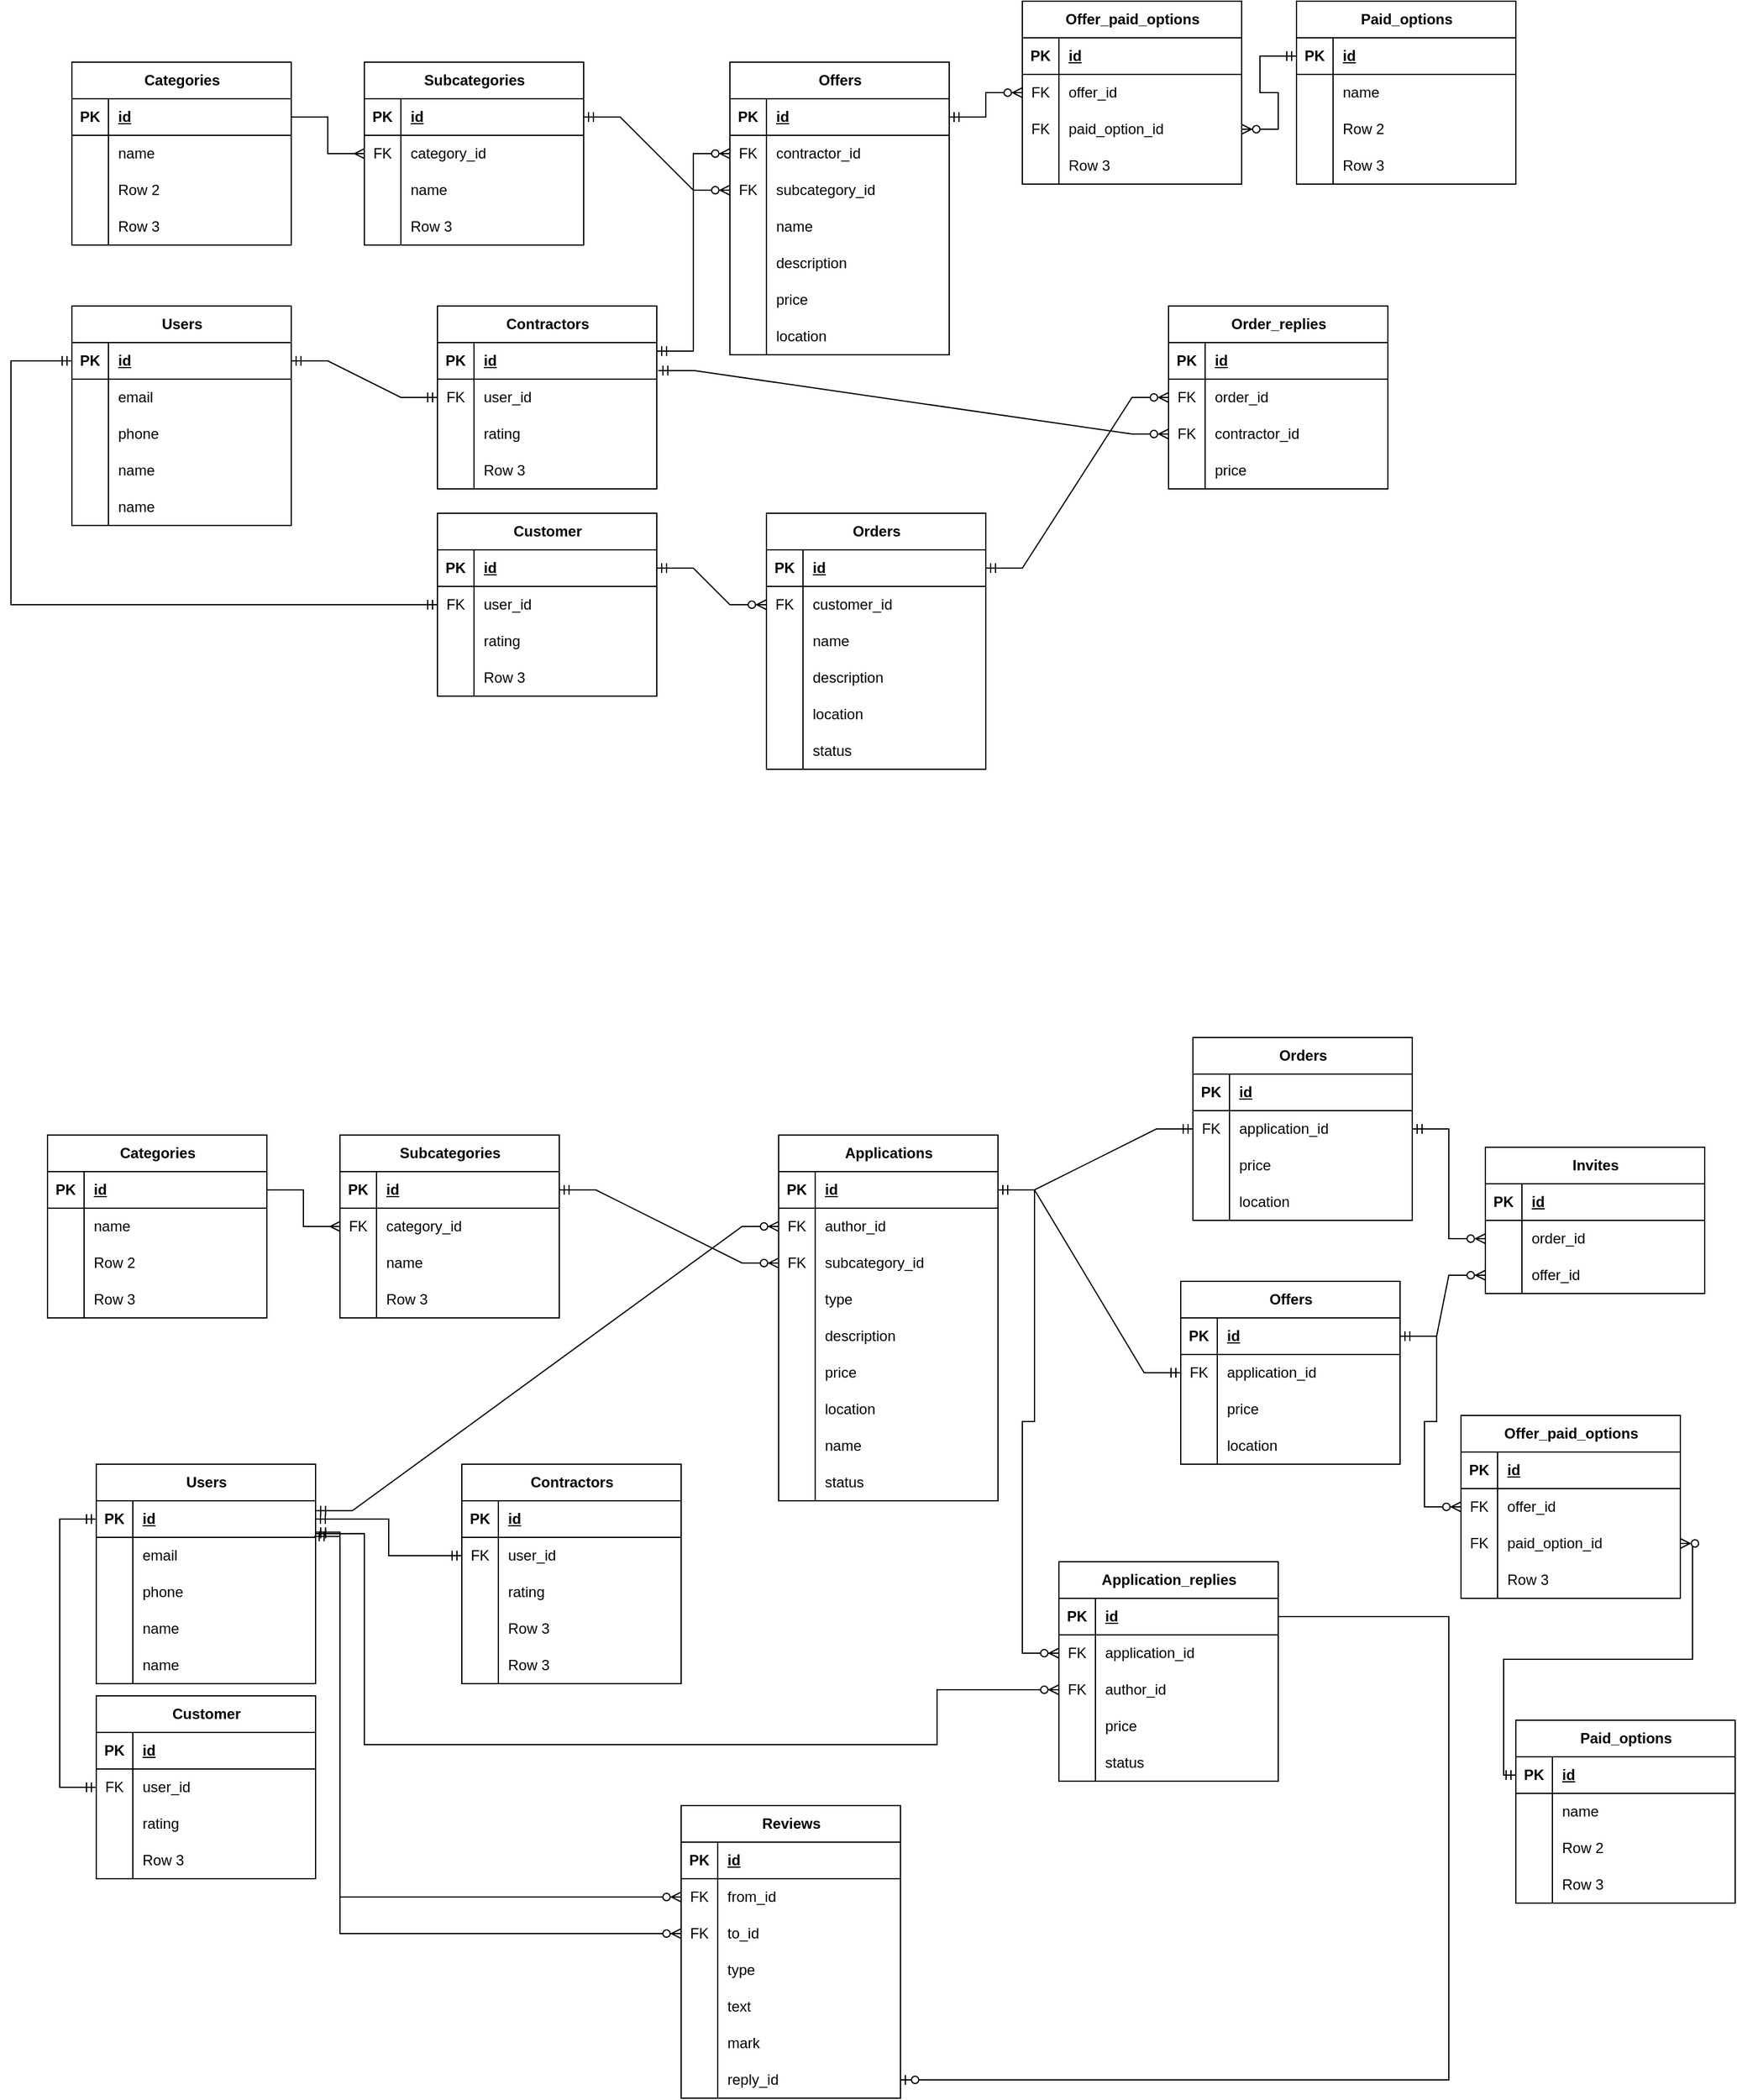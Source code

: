 <mxfile version="23.1.6" type="github">
  <diagram name="Page-1" id="kCnvfpUp0MXOeQUHzLwy">
    <mxGraphModel dx="1272" dy="719" grid="1" gridSize="10" guides="1" tooltips="1" connect="1" arrows="1" fold="1" page="1" pageScale="1" pageWidth="850" pageHeight="1100" math="0" shadow="0">
      <root>
        <mxCell id="0" />
        <mxCell id="1" parent="0" />
        <mxCell id="qDRe_QqXMy3lRqxB2vV3-1" value="Categories" style="shape=table;startSize=30;container=1;collapsible=1;childLayout=tableLayout;fixedRows=1;rowLines=0;fontStyle=1;align=center;resizeLast=1;html=1;" parent="1" vertex="1">
          <mxGeometry x="90" y="70" width="180" height="150" as="geometry" />
        </mxCell>
        <mxCell id="qDRe_QqXMy3lRqxB2vV3-2" value="" style="shape=tableRow;horizontal=0;startSize=0;swimlaneHead=0;swimlaneBody=0;fillColor=none;collapsible=0;dropTarget=0;points=[[0,0.5],[1,0.5]];portConstraint=eastwest;top=0;left=0;right=0;bottom=1;" parent="qDRe_QqXMy3lRqxB2vV3-1" vertex="1">
          <mxGeometry y="30" width="180" height="30" as="geometry" />
        </mxCell>
        <mxCell id="qDRe_QqXMy3lRqxB2vV3-3" value="PK" style="shape=partialRectangle;connectable=0;fillColor=none;top=0;left=0;bottom=0;right=0;fontStyle=1;overflow=hidden;whiteSpace=wrap;html=1;" parent="qDRe_QqXMy3lRqxB2vV3-2" vertex="1">
          <mxGeometry width="30" height="30" as="geometry">
            <mxRectangle width="30" height="30" as="alternateBounds" />
          </mxGeometry>
        </mxCell>
        <mxCell id="qDRe_QqXMy3lRqxB2vV3-4" value="id" style="shape=partialRectangle;connectable=0;fillColor=none;top=0;left=0;bottom=0;right=0;align=left;spacingLeft=6;fontStyle=5;overflow=hidden;whiteSpace=wrap;html=1;" parent="qDRe_QqXMy3lRqxB2vV3-2" vertex="1">
          <mxGeometry x="30" width="150" height="30" as="geometry">
            <mxRectangle width="150" height="30" as="alternateBounds" />
          </mxGeometry>
        </mxCell>
        <mxCell id="qDRe_QqXMy3lRqxB2vV3-5" value="" style="shape=tableRow;horizontal=0;startSize=0;swimlaneHead=0;swimlaneBody=0;fillColor=none;collapsible=0;dropTarget=0;points=[[0,0.5],[1,0.5]];portConstraint=eastwest;top=0;left=0;right=0;bottom=0;" parent="qDRe_QqXMy3lRqxB2vV3-1" vertex="1">
          <mxGeometry y="60" width="180" height="30" as="geometry" />
        </mxCell>
        <mxCell id="qDRe_QqXMy3lRqxB2vV3-6" value="" style="shape=partialRectangle;connectable=0;fillColor=none;top=0;left=0;bottom=0;right=0;editable=1;overflow=hidden;whiteSpace=wrap;html=1;" parent="qDRe_QqXMy3lRqxB2vV3-5" vertex="1">
          <mxGeometry width="30" height="30" as="geometry">
            <mxRectangle width="30" height="30" as="alternateBounds" />
          </mxGeometry>
        </mxCell>
        <mxCell id="qDRe_QqXMy3lRqxB2vV3-7" value="name" style="shape=partialRectangle;connectable=0;fillColor=none;top=0;left=0;bottom=0;right=0;align=left;spacingLeft=6;overflow=hidden;whiteSpace=wrap;html=1;" parent="qDRe_QqXMy3lRqxB2vV3-5" vertex="1">
          <mxGeometry x="30" width="150" height="30" as="geometry">
            <mxRectangle width="150" height="30" as="alternateBounds" />
          </mxGeometry>
        </mxCell>
        <mxCell id="qDRe_QqXMy3lRqxB2vV3-8" value="" style="shape=tableRow;horizontal=0;startSize=0;swimlaneHead=0;swimlaneBody=0;fillColor=none;collapsible=0;dropTarget=0;points=[[0,0.5],[1,0.5]];portConstraint=eastwest;top=0;left=0;right=0;bottom=0;" parent="qDRe_QqXMy3lRqxB2vV3-1" vertex="1">
          <mxGeometry y="90" width="180" height="30" as="geometry" />
        </mxCell>
        <mxCell id="qDRe_QqXMy3lRqxB2vV3-9" value="" style="shape=partialRectangle;connectable=0;fillColor=none;top=0;left=0;bottom=0;right=0;editable=1;overflow=hidden;whiteSpace=wrap;html=1;" parent="qDRe_QqXMy3lRqxB2vV3-8" vertex="1">
          <mxGeometry width="30" height="30" as="geometry">
            <mxRectangle width="30" height="30" as="alternateBounds" />
          </mxGeometry>
        </mxCell>
        <mxCell id="qDRe_QqXMy3lRqxB2vV3-10" value="Row 2" style="shape=partialRectangle;connectable=0;fillColor=none;top=0;left=0;bottom=0;right=0;align=left;spacingLeft=6;overflow=hidden;whiteSpace=wrap;html=1;" parent="qDRe_QqXMy3lRqxB2vV3-8" vertex="1">
          <mxGeometry x="30" width="150" height="30" as="geometry">
            <mxRectangle width="150" height="30" as="alternateBounds" />
          </mxGeometry>
        </mxCell>
        <mxCell id="qDRe_QqXMy3lRqxB2vV3-11" value="" style="shape=tableRow;horizontal=0;startSize=0;swimlaneHead=0;swimlaneBody=0;fillColor=none;collapsible=0;dropTarget=0;points=[[0,0.5],[1,0.5]];portConstraint=eastwest;top=0;left=0;right=0;bottom=0;" parent="qDRe_QqXMy3lRqxB2vV3-1" vertex="1">
          <mxGeometry y="120" width="180" height="30" as="geometry" />
        </mxCell>
        <mxCell id="qDRe_QqXMy3lRqxB2vV3-12" value="" style="shape=partialRectangle;connectable=0;fillColor=none;top=0;left=0;bottom=0;right=0;editable=1;overflow=hidden;whiteSpace=wrap;html=1;" parent="qDRe_QqXMy3lRqxB2vV3-11" vertex="1">
          <mxGeometry width="30" height="30" as="geometry">
            <mxRectangle width="30" height="30" as="alternateBounds" />
          </mxGeometry>
        </mxCell>
        <mxCell id="qDRe_QqXMy3lRqxB2vV3-13" value="Row 3" style="shape=partialRectangle;connectable=0;fillColor=none;top=0;left=0;bottom=0;right=0;align=left;spacingLeft=6;overflow=hidden;whiteSpace=wrap;html=1;" parent="qDRe_QqXMy3lRqxB2vV3-11" vertex="1">
          <mxGeometry x="30" width="150" height="30" as="geometry">
            <mxRectangle width="150" height="30" as="alternateBounds" />
          </mxGeometry>
        </mxCell>
        <mxCell id="qDRe_QqXMy3lRqxB2vV3-14" value="Subcategories" style="shape=table;startSize=30;container=1;collapsible=1;childLayout=tableLayout;fixedRows=1;rowLines=0;fontStyle=1;align=center;resizeLast=1;html=1;" parent="1" vertex="1">
          <mxGeometry x="330" y="70" width="180" height="150" as="geometry" />
        </mxCell>
        <mxCell id="qDRe_QqXMy3lRqxB2vV3-15" value="" style="shape=tableRow;horizontal=0;startSize=0;swimlaneHead=0;swimlaneBody=0;fillColor=none;collapsible=0;dropTarget=0;points=[[0,0.5],[1,0.5]];portConstraint=eastwest;top=0;left=0;right=0;bottom=1;" parent="qDRe_QqXMy3lRqxB2vV3-14" vertex="1">
          <mxGeometry y="30" width="180" height="30" as="geometry" />
        </mxCell>
        <mxCell id="qDRe_QqXMy3lRqxB2vV3-16" value="PK" style="shape=partialRectangle;connectable=0;fillColor=none;top=0;left=0;bottom=0;right=0;fontStyle=1;overflow=hidden;whiteSpace=wrap;html=1;" parent="qDRe_QqXMy3lRqxB2vV3-15" vertex="1">
          <mxGeometry width="30" height="30" as="geometry">
            <mxRectangle width="30" height="30" as="alternateBounds" />
          </mxGeometry>
        </mxCell>
        <mxCell id="qDRe_QqXMy3lRqxB2vV3-17" value="id" style="shape=partialRectangle;connectable=0;fillColor=none;top=0;left=0;bottom=0;right=0;align=left;spacingLeft=6;fontStyle=5;overflow=hidden;whiteSpace=wrap;html=1;" parent="qDRe_QqXMy3lRqxB2vV3-15" vertex="1">
          <mxGeometry x="30" width="150" height="30" as="geometry">
            <mxRectangle width="150" height="30" as="alternateBounds" />
          </mxGeometry>
        </mxCell>
        <mxCell id="qDRe_QqXMy3lRqxB2vV3-18" value="" style="shape=tableRow;horizontal=0;startSize=0;swimlaneHead=0;swimlaneBody=0;fillColor=none;collapsible=0;dropTarget=0;points=[[0,0.5],[1,0.5]];portConstraint=eastwest;top=0;left=0;right=0;bottom=0;" parent="qDRe_QqXMy3lRqxB2vV3-14" vertex="1">
          <mxGeometry y="60" width="180" height="30" as="geometry" />
        </mxCell>
        <mxCell id="qDRe_QqXMy3lRqxB2vV3-19" value="FK" style="shape=partialRectangle;connectable=0;fillColor=none;top=0;left=0;bottom=0;right=0;editable=1;overflow=hidden;whiteSpace=wrap;html=1;" parent="qDRe_QqXMy3lRqxB2vV3-18" vertex="1">
          <mxGeometry width="30" height="30" as="geometry">
            <mxRectangle width="30" height="30" as="alternateBounds" />
          </mxGeometry>
        </mxCell>
        <mxCell id="qDRe_QqXMy3lRqxB2vV3-20" value="category_id" style="shape=partialRectangle;connectable=0;fillColor=none;top=0;left=0;bottom=0;right=0;align=left;spacingLeft=6;overflow=hidden;whiteSpace=wrap;html=1;" parent="qDRe_QqXMy3lRqxB2vV3-18" vertex="1">
          <mxGeometry x="30" width="150" height="30" as="geometry">
            <mxRectangle width="150" height="30" as="alternateBounds" />
          </mxGeometry>
        </mxCell>
        <mxCell id="qDRe_QqXMy3lRqxB2vV3-21" value="" style="shape=tableRow;horizontal=0;startSize=0;swimlaneHead=0;swimlaneBody=0;fillColor=none;collapsible=0;dropTarget=0;points=[[0,0.5],[1,0.5]];portConstraint=eastwest;top=0;left=0;right=0;bottom=0;" parent="qDRe_QqXMy3lRqxB2vV3-14" vertex="1">
          <mxGeometry y="90" width="180" height="30" as="geometry" />
        </mxCell>
        <mxCell id="qDRe_QqXMy3lRqxB2vV3-22" value="" style="shape=partialRectangle;connectable=0;fillColor=none;top=0;left=0;bottom=0;right=0;editable=1;overflow=hidden;whiteSpace=wrap;html=1;" parent="qDRe_QqXMy3lRqxB2vV3-21" vertex="1">
          <mxGeometry width="30" height="30" as="geometry">
            <mxRectangle width="30" height="30" as="alternateBounds" />
          </mxGeometry>
        </mxCell>
        <mxCell id="qDRe_QqXMy3lRqxB2vV3-23" value="name" style="shape=partialRectangle;connectable=0;fillColor=none;top=0;left=0;bottom=0;right=0;align=left;spacingLeft=6;overflow=hidden;whiteSpace=wrap;html=1;" parent="qDRe_QqXMy3lRqxB2vV3-21" vertex="1">
          <mxGeometry x="30" width="150" height="30" as="geometry">
            <mxRectangle width="150" height="30" as="alternateBounds" />
          </mxGeometry>
        </mxCell>
        <mxCell id="qDRe_QqXMy3lRqxB2vV3-24" value="" style="shape=tableRow;horizontal=0;startSize=0;swimlaneHead=0;swimlaneBody=0;fillColor=none;collapsible=0;dropTarget=0;points=[[0,0.5],[1,0.5]];portConstraint=eastwest;top=0;left=0;right=0;bottom=0;" parent="qDRe_QqXMy3lRqxB2vV3-14" vertex="1">
          <mxGeometry y="120" width="180" height="30" as="geometry" />
        </mxCell>
        <mxCell id="qDRe_QqXMy3lRqxB2vV3-25" value="" style="shape=partialRectangle;connectable=0;fillColor=none;top=0;left=0;bottom=0;right=0;editable=1;overflow=hidden;whiteSpace=wrap;html=1;" parent="qDRe_QqXMy3lRqxB2vV3-24" vertex="1">
          <mxGeometry width="30" height="30" as="geometry">
            <mxRectangle width="30" height="30" as="alternateBounds" />
          </mxGeometry>
        </mxCell>
        <mxCell id="qDRe_QqXMy3lRqxB2vV3-26" value="Row 3" style="shape=partialRectangle;connectable=0;fillColor=none;top=0;left=0;bottom=0;right=0;align=left;spacingLeft=6;overflow=hidden;whiteSpace=wrap;html=1;" parent="qDRe_QqXMy3lRqxB2vV3-24" vertex="1">
          <mxGeometry x="30" width="150" height="30" as="geometry">
            <mxRectangle width="150" height="30" as="alternateBounds" />
          </mxGeometry>
        </mxCell>
        <mxCell id="qDRe_QqXMy3lRqxB2vV3-27" value="" style="edgeStyle=entityRelationEdgeStyle;fontSize=12;html=1;endArrow=ERmany;rounded=0;exitX=1;exitY=0.5;exitDx=0;exitDy=0;entryX=0;entryY=0.5;entryDx=0;entryDy=0;" parent="1" source="qDRe_QqXMy3lRqxB2vV3-2" target="qDRe_QqXMy3lRqxB2vV3-18" edge="1">
          <mxGeometry width="100" height="100" relative="1" as="geometry">
            <mxPoint x="370" y="410" as="sourcePoint" />
            <mxPoint x="470" y="310" as="targetPoint" />
          </mxGeometry>
        </mxCell>
        <mxCell id="qDRe_QqXMy3lRqxB2vV3-28" value="Users" style="shape=table;startSize=30;container=1;collapsible=1;childLayout=tableLayout;fixedRows=1;rowLines=0;fontStyle=1;align=center;resizeLast=1;html=1;" parent="1" vertex="1">
          <mxGeometry x="90" y="270" width="180" height="180" as="geometry" />
        </mxCell>
        <mxCell id="qDRe_QqXMy3lRqxB2vV3-29" value="" style="shape=tableRow;horizontal=0;startSize=0;swimlaneHead=0;swimlaneBody=0;fillColor=none;collapsible=0;dropTarget=0;points=[[0,0.5],[1,0.5]];portConstraint=eastwest;top=0;left=0;right=0;bottom=1;" parent="qDRe_QqXMy3lRqxB2vV3-28" vertex="1">
          <mxGeometry y="30" width="180" height="30" as="geometry" />
        </mxCell>
        <mxCell id="qDRe_QqXMy3lRqxB2vV3-30" value="PK" style="shape=partialRectangle;connectable=0;fillColor=none;top=0;left=0;bottom=0;right=0;fontStyle=1;overflow=hidden;whiteSpace=wrap;html=1;" parent="qDRe_QqXMy3lRqxB2vV3-29" vertex="1">
          <mxGeometry width="30" height="30" as="geometry">
            <mxRectangle width="30" height="30" as="alternateBounds" />
          </mxGeometry>
        </mxCell>
        <mxCell id="qDRe_QqXMy3lRqxB2vV3-31" value="id" style="shape=partialRectangle;connectable=0;fillColor=none;top=0;left=0;bottom=0;right=0;align=left;spacingLeft=6;fontStyle=5;overflow=hidden;whiteSpace=wrap;html=1;" parent="qDRe_QqXMy3lRqxB2vV3-29" vertex="1">
          <mxGeometry x="30" width="150" height="30" as="geometry">
            <mxRectangle width="150" height="30" as="alternateBounds" />
          </mxGeometry>
        </mxCell>
        <mxCell id="qDRe_QqXMy3lRqxB2vV3-32" value="" style="shape=tableRow;horizontal=0;startSize=0;swimlaneHead=0;swimlaneBody=0;fillColor=none;collapsible=0;dropTarget=0;points=[[0,0.5],[1,0.5]];portConstraint=eastwest;top=0;left=0;right=0;bottom=0;" parent="qDRe_QqXMy3lRqxB2vV3-28" vertex="1">
          <mxGeometry y="60" width="180" height="30" as="geometry" />
        </mxCell>
        <mxCell id="qDRe_QqXMy3lRqxB2vV3-33" value="" style="shape=partialRectangle;connectable=0;fillColor=none;top=0;left=0;bottom=0;right=0;editable=1;overflow=hidden;whiteSpace=wrap;html=1;" parent="qDRe_QqXMy3lRqxB2vV3-32" vertex="1">
          <mxGeometry width="30" height="30" as="geometry">
            <mxRectangle width="30" height="30" as="alternateBounds" />
          </mxGeometry>
        </mxCell>
        <mxCell id="qDRe_QqXMy3lRqxB2vV3-34" value="email" style="shape=partialRectangle;connectable=0;fillColor=none;top=0;left=0;bottom=0;right=0;align=left;spacingLeft=6;overflow=hidden;whiteSpace=wrap;html=1;" parent="qDRe_QqXMy3lRqxB2vV3-32" vertex="1">
          <mxGeometry x="30" width="150" height="30" as="geometry">
            <mxRectangle width="150" height="30" as="alternateBounds" />
          </mxGeometry>
        </mxCell>
        <mxCell id="qDRe_QqXMy3lRqxB2vV3-35" value="" style="shape=tableRow;horizontal=0;startSize=0;swimlaneHead=0;swimlaneBody=0;fillColor=none;collapsible=0;dropTarget=0;points=[[0,0.5],[1,0.5]];portConstraint=eastwest;top=0;left=0;right=0;bottom=0;" parent="qDRe_QqXMy3lRqxB2vV3-28" vertex="1">
          <mxGeometry y="90" width="180" height="30" as="geometry" />
        </mxCell>
        <mxCell id="qDRe_QqXMy3lRqxB2vV3-36" value="" style="shape=partialRectangle;connectable=0;fillColor=none;top=0;left=0;bottom=0;right=0;editable=1;overflow=hidden;whiteSpace=wrap;html=1;" parent="qDRe_QqXMy3lRqxB2vV3-35" vertex="1">
          <mxGeometry width="30" height="30" as="geometry">
            <mxRectangle width="30" height="30" as="alternateBounds" />
          </mxGeometry>
        </mxCell>
        <mxCell id="qDRe_QqXMy3lRqxB2vV3-37" value="phone" style="shape=partialRectangle;connectable=0;fillColor=none;top=0;left=0;bottom=0;right=0;align=left;spacingLeft=6;overflow=hidden;whiteSpace=wrap;html=1;" parent="qDRe_QqXMy3lRqxB2vV3-35" vertex="1">
          <mxGeometry x="30" width="150" height="30" as="geometry">
            <mxRectangle width="150" height="30" as="alternateBounds" />
          </mxGeometry>
        </mxCell>
        <mxCell id="qDRe_QqXMy3lRqxB2vV3-38" value="" style="shape=tableRow;horizontal=0;startSize=0;swimlaneHead=0;swimlaneBody=0;fillColor=none;collapsible=0;dropTarget=0;points=[[0,0.5],[1,0.5]];portConstraint=eastwest;top=0;left=0;right=0;bottom=0;" parent="qDRe_QqXMy3lRqxB2vV3-28" vertex="1">
          <mxGeometry y="120" width="180" height="30" as="geometry" />
        </mxCell>
        <mxCell id="qDRe_QqXMy3lRqxB2vV3-39" value="" style="shape=partialRectangle;connectable=0;fillColor=none;top=0;left=0;bottom=0;right=0;editable=1;overflow=hidden;whiteSpace=wrap;html=1;" parent="qDRe_QqXMy3lRqxB2vV3-38" vertex="1">
          <mxGeometry width="30" height="30" as="geometry">
            <mxRectangle width="30" height="30" as="alternateBounds" />
          </mxGeometry>
        </mxCell>
        <mxCell id="qDRe_QqXMy3lRqxB2vV3-40" value="name" style="shape=partialRectangle;connectable=0;fillColor=none;top=0;left=0;bottom=0;right=0;align=left;spacingLeft=6;overflow=hidden;whiteSpace=wrap;html=1;" parent="qDRe_QqXMy3lRqxB2vV3-38" vertex="1">
          <mxGeometry x="30" width="150" height="30" as="geometry">
            <mxRectangle width="150" height="30" as="alternateBounds" />
          </mxGeometry>
        </mxCell>
        <mxCell id="qDRe_QqXMy3lRqxB2vV3-41" value="" style="shape=tableRow;horizontal=0;startSize=0;swimlaneHead=0;swimlaneBody=0;fillColor=none;collapsible=0;dropTarget=0;points=[[0,0.5],[1,0.5]];portConstraint=eastwest;top=0;left=0;right=0;bottom=0;" parent="qDRe_QqXMy3lRqxB2vV3-28" vertex="1">
          <mxGeometry y="150" width="180" height="30" as="geometry" />
        </mxCell>
        <mxCell id="qDRe_QqXMy3lRqxB2vV3-42" value="" style="shape=partialRectangle;connectable=0;fillColor=none;top=0;left=0;bottom=0;right=0;editable=1;overflow=hidden;whiteSpace=wrap;html=1;" parent="qDRe_QqXMy3lRqxB2vV3-41" vertex="1">
          <mxGeometry width="30" height="30" as="geometry">
            <mxRectangle width="30" height="30" as="alternateBounds" />
          </mxGeometry>
        </mxCell>
        <mxCell id="qDRe_QqXMy3lRqxB2vV3-43" value="name" style="shape=partialRectangle;connectable=0;fillColor=none;top=0;left=0;bottom=0;right=0;align=left;spacingLeft=6;overflow=hidden;whiteSpace=wrap;html=1;" parent="qDRe_QqXMy3lRqxB2vV3-41" vertex="1">
          <mxGeometry x="30" width="150" height="30" as="geometry">
            <mxRectangle width="150" height="30" as="alternateBounds" />
          </mxGeometry>
        </mxCell>
        <mxCell id="qDRe_QqXMy3lRqxB2vV3-44" value="Сontractors" style="shape=table;startSize=30;container=1;collapsible=1;childLayout=tableLayout;fixedRows=1;rowLines=0;fontStyle=1;align=center;resizeLast=1;html=1;" parent="1" vertex="1">
          <mxGeometry x="390" y="270" width="180" height="150" as="geometry" />
        </mxCell>
        <mxCell id="qDRe_QqXMy3lRqxB2vV3-45" value="" style="shape=tableRow;horizontal=0;startSize=0;swimlaneHead=0;swimlaneBody=0;fillColor=none;collapsible=0;dropTarget=0;points=[[0,0.5],[1,0.5]];portConstraint=eastwest;top=0;left=0;right=0;bottom=1;" parent="qDRe_QqXMy3lRqxB2vV3-44" vertex="1">
          <mxGeometry y="30" width="180" height="30" as="geometry" />
        </mxCell>
        <mxCell id="qDRe_QqXMy3lRqxB2vV3-46" value="PK" style="shape=partialRectangle;connectable=0;fillColor=none;top=0;left=0;bottom=0;right=0;fontStyle=1;overflow=hidden;whiteSpace=wrap;html=1;" parent="qDRe_QqXMy3lRqxB2vV3-45" vertex="1">
          <mxGeometry width="30" height="30" as="geometry">
            <mxRectangle width="30" height="30" as="alternateBounds" />
          </mxGeometry>
        </mxCell>
        <mxCell id="qDRe_QqXMy3lRqxB2vV3-47" value="id" style="shape=partialRectangle;connectable=0;fillColor=none;top=0;left=0;bottom=0;right=0;align=left;spacingLeft=6;fontStyle=5;overflow=hidden;whiteSpace=wrap;html=1;" parent="qDRe_QqXMy3lRqxB2vV3-45" vertex="1">
          <mxGeometry x="30" width="150" height="30" as="geometry">
            <mxRectangle width="150" height="30" as="alternateBounds" />
          </mxGeometry>
        </mxCell>
        <mxCell id="qDRe_QqXMy3lRqxB2vV3-48" value="" style="shape=tableRow;horizontal=0;startSize=0;swimlaneHead=0;swimlaneBody=0;fillColor=none;collapsible=0;dropTarget=0;points=[[0,0.5],[1,0.5]];portConstraint=eastwest;top=0;left=0;right=0;bottom=0;" parent="qDRe_QqXMy3lRqxB2vV3-44" vertex="1">
          <mxGeometry y="60" width="180" height="30" as="geometry" />
        </mxCell>
        <mxCell id="qDRe_QqXMy3lRqxB2vV3-49" value="FK" style="shape=partialRectangle;connectable=0;fillColor=none;top=0;left=0;bottom=0;right=0;editable=1;overflow=hidden;whiteSpace=wrap;html=1;" parent="qDRe_QqXMy3lRqxB2vV3-48" vertex="1">
          <mxGeometry width="30" height="30" as="geometry">
            <mxRectangle width="30" height="30" as="alternateBounds" />
          </mxGeometry>
        </mxCell>
        <mxCell id="qDRe_QqXMy3lRqxB2vV3-50" value="user_id" style="shape=partialRectangle;connectable=0;fillColor=none;top=0;left=0;bottom=0;right=0;align=left;spacingLeft=6;overflow=hidden;whiteSpace=wrap;html=1;" parent="qDRe_QqXMy3lRqxB2vV3-48" vertex="1">
          <mxGeometry x="30" width="150" height="30" as="geometry">
            <mxRectangle width="150" height="30" as="alternateBounds" />
          </mxGeometry>
        </mxCell>
        <mxCell id="qDRe_QqXMy3lRqxB2vV3-51" value="" style="shape=tableRow;horizontal=0;startSize=0;swimlaneHead=0;swimlaneBody=0;fillColor=none;collapsible=0;dropTarget=0;points=[[0,0.5],[1,0.5]];portConstraint=eastwest;top=0;left=0;right=0;bottom=0;" parent="qDRe_QqXMy3lRqxB2vV3-44" vertex="1">
          <mxGeometry y="90" width="180" height="30" as="geometry" />
        </mxCell>
        <mxCell id="qDRe_QqXMy3lRqxB2vV3-52" value="" style="shape=partialRectangle;connectable=0;fillColor=none;top=0;left=0;bottom=0;right=0;editable=1;overflow=hidden;whiteSpace=wrap;html=1;" parent="qDRe_QqXMy3lRqxB2vV3-51" vertex="1">
          <mxGeometry width="30" height="30" as="geometry">
            <mxRectangle width="30" height="30" as="alternateBounds" />
          </mxGeometry>
        </mxCell>
        <mxCell id="qDRe_QqXMy3lRqxB2vV3-53" value="rating" style="shape=partialRectangle;connectable=0;fillColor=none;top=0;left=0;bottom=0;right=0;align=left;spacingLeft=6;overflow=hidden;whiteSpace=wrap;html=1;" parent="qDRe_QqXMy3lRqxB2vV3-51" vertex="1">
          <mxGeometry x="30" width="150" height="30" as="geometry">
            <mxRectangle width="150" height="30" as="alternateBounds" />
          </mxGeometry>
        </mxCell>
        <mxCell id="qDRe_QqXMy3lRqxB2vV3-54" value="" style="shape=tableRow;horizontal=0;startSize=0;swimlaneHead=0;swimlaneBody=0;fillColor=none;collapsible=0;dropTarget=0;points=[[0,0.5],[1,0.5]];portConstraint=eastwest;top=0;left=0;right=0;bottom=0;" parent="qDRe_QqXMy3lRqxB2vV3-44" vertex="1">
          <mxGeometry y="120" width="180" height="30" as="geometry" />
        </mxCell>
        <mxCell id="qDRe_QqXMy3lRqxB2vV3-55" value="" style="shape=partialRectangle;connectable=0;fillColor=none;top=0;left=0;bottom=0;right=0;editable=1;overflow=hidden;whiteSpace=wrap;html=1;" parent="qDRe_QqXMy3lRqxB2vV3-54" vertex="1">
          <mxGeometry width="30" height="30" as="geometry">
            <mxRectangle width="30" height="30" as="alternateBounds" />
          </mxGeometry>
        </mxCell>
        <mxCell id="qDRe_QqXMy3lRqxB2vV3-56" value="Row 3" style="shape=partialRectangle;connectable=0;fillColor=none;top=0;left=0;bottom=0;right=0;align=left;spacingLeft=6;overflow=hidden;whiteSpace=wrap;html=1;" parent="qDRe_QqXMy3lRqxB2vV3-54" vertex="1">
          <mxGeometry x="30" width="150" height="30" as="geometry">
            <mxRectangle width="150" height="30" as="alternateBounds" />
          </mxGeometry>
        </mxCell>
        <mxCell id="qDRe_QqXMy3lRqxB2vV3-57" value="" style="edgeStyle=entityRelationEdgeStyle;fontSize=12;html=1;endArrow=ERmandOne;startArrow=ERmandOne;rounded=0;exitX=1;exitY=0.25;exitDx=0;exitDy=0;entryX=0;entryY=0.5;entryDx=0;entryDy=0;" parent="1" source="qDRe_QqXMy3lRqxB2vV3-28" target="qDRe_QqXMy3lRqxB2vV3-48" edge="1">
          <mxGeometry width="100" height="100" relative="1" as="geometry">
            <mxPoint x="360" y="410" as="sourcePoint" />
            <mxPoint x="460" y="310" as="targetPoint" />
          </mxGeometry>
        </mxCell>
        <mxCell id="qDRe_QqXMy3lRqxB2vV3-58" value="Customer" style="shape=table;startSize=30;container=1;collapsible=1;childLayout=tableLayout;fixedRows=1;rowLines=0;fontStyle=1;align=center;resizeLast=1;html=1;" parent="1" vertex="1">
          <mxGeometry x="390" y="440" width="180" height="150" as="geometry" />
        </mxCell>
        <mxCell id="qDRe_QqXMy3lRqxB2vV3-59" value="" style="shape=tableRow;horizontal=0;startSize=0;swimlaneHead=0;swimlaneBody=0;fillColor=none;collapsible=0;dropTarget=0;points=[[0,0.5],[1,0.5]];portConstraint=eastwest;top=0;left=0;right=0;bottom=1;" parent="qDRe_QqXMy3lRqxB2vV3-58" vertex="1">
          <mxGeometry y="30" width="180" height="30" as="geometry" />
        </mxCell>
        <mxCell id="qDRe_QqXMy3lRqxB2vV3-60" value="PK" style="shape=partialRectangle;connectable=0;fillColor=none;top=0;left=0;bottom=0;right=0;fontStyle=1;overflow=hidden;whiteSpace=wrap;html=1;" parent="qDRe_QqXMy3lRqxB2vV3-59" vertex="1">
          <mxGeometry width="30" height="30" as="geometry">
            <mxRectangle width="30" height="30" as="alternateBounds" />
          </mxGeometry>
        </mxCell>
        <mxCell id="qDRe_QqXMy3lRqxB2vV3-61" value="id" style="shape=partialRectangle;connectable=0;fillColor=none;top=0;left=0;bottom=0;right=0;align=left;spacingLeft=6;fontStyle=5;overflow=hidden;whiteSpace=wrap;html=1;" parent="qDRe_QqXMy3lRqxB2vV3-59" vertex="1">
          <mxGeometry x="30" width="150" height="30" as="geometry">
            <mxRectangle width="150" height="30" as="alternateBounds" />
          </mxGeometry>
        </mxCell>
        <mxCell id="qDRe_QqXMy3lRqxB2vV3-62" value="" style="shape=tableRow;horizontal=0;startSize=0;swimlaneHead=0;swimlaneBody=0;fillColor=none;collapsible=0;dropTarget=0;points=[[0,0.5],[1,0.5]];portConstraint=eastwest;top=0;left=0;right=0;bottom=0;" parent="qDRe_QqXMy3lRqxB2vV3-58" vertex="1">
          <mxGeometry y="60" width="180" height="30" as="geometry" />
        </mxCell>
        <mxCell id="qDRe_QqXMy3lRqxB2vV3-63" value="FK" style="shape=partialRectangle;connectable=0;fillColor=none;top=0;left=0;bottom=0;right=0;editable=1;overflow=hidden;whiteSpace=wrap;html=1;" parent="qDRe_QqXMy3lRqxB2vV3-62" vertex="1">
          <mxGeometry width="30" height="30" as="geometry">
            <mxRectangle width="30" height="30" as="alternateBounds" />
          </mxGeometry>
        </mxCell>
        <mxCell id="qDRe_QqXMy3lRqxB2vV3-64" value="user_id" style="shape=partialRectangle;connectable=0;fillColor=none;top=0;left=0;bottom=0;right=0;align=left;spacingLeft=6;overflow=hidden;whiteSpace=wrap;html=1;" parent="qDRe_QqXMy3lRqxB2vV3-62" vertex="1">
          <mxGeometry x="30" width="150" height="30" as="geometry">
            <mxRectangle width="150" height="30" as="alternateBounds" />
          </mxGeometry>
        </mxCell>
        <mxCell id="qDRe_QqXMy3lRqxB2vV3-65" value="" style="shape=tableRow;horizontal=0;startSize=0;swimlaneHead=0;swimlaneBody=0;fillColor=none;collapsible=0;dropTarget=0;points=[[0,0.5],[1,0.5]];portConstraint=eastwest;top=0;left=0;right=0;bottom=0;" parent="qDRe_QqXMy3lRqxB2vV3-58" vertex="1">
          <mxGeometry y="90" width="180" height="30" as="geometry" />
        </mxCell>
        <mxCell id="qDRe_QqXMy3lRqxB2vV3-66" value="" style="shape=partialRectangle;connectable=0;fillColor=none;top=0;left=0;bottom=0;right=0;editable=1;overflow=hidden;whiteSpace=wrap;html=1;" parent="qDRe_QqXMy3lRqxB2vV3-65" vertex="1">
          <mxGeometry width="30" height="30" as="geometry">
            <mxRectangle width="30" height="30" as="alternateBounds" />
          </mxGeometry>
        </mxCell>
        <mxCell id="qDRe_QqXMy3lRqxB2vV3-67" value="rating" style="shape=partialRectangle;connectable=0;fillColor=none;top=0;left=0;bottom=0;right=0;align=left;spacingLeft=6;overflow=hidden;whiteSpace=wrap;html=1;" parent="qDRe_QqXMy3lRqxB2vV3-65" vertex="1">
          <mxGeometry x="30" width="150" height="30" as="geometry">
            <mxRectangle width="150" height="30" as="alternateBounds" />
          </mxGeometry>
        </mxCell>
        <mxCell id="qDRe_QqXMy3lRqxB2vV3-68" value="" style="shape=tableRow;horizontal=0;startSize=0;swimlaneHead=0;swimlaneBody=0;fillColor=none;collapsible=0;dropTarget=0;points=[[0,0.5],[1,0.5]];portConstraint=eastwest;top=0;left=0;right=0;bottom=0;" parent="qDRe_QqXMy3lRqxB2vV3-58" vertex="1">
          <mxGeometry y="120" width="180" height="30" as="geometry" />
        </mxCell>
        <mxCell id="qDRe_QqXMy3lRqxB2vV3-69" value="" style="shape=partialRectangle;connectable=0;fillColor=none;top=0;left=0;bottom=0;right=0;editable=1;overflow=hidden;whiteSpace=wrap;html=1;" parent="qDRe_QqXMy3lRqxB2vV3-68" vertex="1">
          <mxGeometry width="30" height="30" as="geometry">
            <mxRectangle width="30" height="30" as="alternateBounds" />
          </mxGeometry>
        </mxCell>
        <mxCell id="qDRe_QqXMy3lRqxB2vV3-70" value="Row 3" style="shape=partialRectangle;connectable=0;fillColor=none;top=0;left=0;bottom=0;right=0;align=left;spacingLeft=6;overflow=hidden;whiteSpace=wrap;html=1;" parent="qDRe_QqXMy3lRqxB2vV3-68" vertex="1">
          <mxGeometry x="30" width="150" height="30" as="geometry">
            <mxRectangle width="150" height="30" as="alternateBounds" />
          </mxGeometry>
        </mxCell>
        <mxCell id="qDRe_QqXMy3lRqxB2vV3-71" value="" style="edgeStyle=orthogonalEdgeStyle;fontSize=12;html=1;endArrow=ERmandOne;startArrow=ERmandOne;rounded=0;exitX=0;exitY=0.5;exitDx=0;exitDy=0;entryX=0;entryY=0.5;entryDx=0;entryDy=0;" parent="1" source="qDRe_QqXMy3lRqxB2vV3-29" target="qDRe_QqXMy3lRqxB2vV3-62" edge="1">
          <mxGeometry width="100" height="100" relative="1" as="geometry">
            <mxPoint x="270" y="485" as="sourcePoint" />
            <mxPoint x="460" y="480" as="targetPoint" />
            <Array as="points">
              <mxPoint x="40" y="315" />
              <mxPoint x="40" y="515" />
            </Array>
          </mxGeometry>
        </mxCell>
        <mxCell id="qDRe_QqXMy3lRqxB2vV3-72" value="Orders" style="shape=table;startSize=30;container=1;collapsible=1;childLayout=tableLayout;fixedRows=1;rowLines=0;fontStyle=1;align=center;resizeLast=1;html=1;" parent="1" vertex="1">
          <mxGeometry x="660" y="440" width="180" height="210" as="geometry" />
        </mxCell>
        <mxCell id="qDRe_QqXMy3lRqxB2vV3-73" value="" style="shape=tableRow;horizontal=0;startSize=0;swimlaneHead=0;swimlaneBody=0;fillColor=none;collapsible=0;dropTarget=0;points=[[0,0.5],[1,0.5]];portConstraint=eastwest;top=0;left=0;right=0;bottom=1;" parent="qDRe_QqXMy3lRqxB2vV3-72" vertex="1">
          <mxGeometry y="30" width="180" height="30" as="geometry" />
        </mxCell>
        <mxCell id="qDRe_QqXMy3lRqxB2vV3-74" value="PK" style="shape=partialRectangle;connectable=0;fillColor=none;top=0;left=0;bottom=0;right=0;fontStyle=1;overflow=hidden;whiteSpace=wrap;html=1;" parent="qDRe_QqXMy3lRqxB2vV3-73" vertex="1">
          <mxGeometry width="30" height="30" as="geometry">
            <mxRectangle width="30" height="30" as="alternateBounds" />
          </mxGeometry>
        </mxCell>
        <mxCell id="qDRe_QqXMy3lRqxB2vV3-75" value="id" style="shape=partialRectangle;connectable=0;fillColor=none;top=0;left=0;bottom=0;right=0;align=left;spacingLeft=6;fontStyle=5;overflow=hidden;whiteSpace=wrap;html=1;" parent="qDRe_QqXMy3lRqxB2vV3-73" vertex="1">
          <mxGeometry x="30" width="150" height="30" as="geometry">
            <mxRectangle width="150" height="30" as="alternateBounds" />
          </mxGeometry>
        </mxCell>
        <mxCell id="qDRe_QqXMy3lRqxB2vV3-76" value="" style="shape=tableRow;horizontal=0;startSize=0;swimlaneHead=0;swimlaneBody=0;fillColor=none;collapsible=0;dropTarget=0;points=[[0,0.5],[1,0.5]];portConstraint=eastwest;top=0;left=0;right=0;bottom=0;" parent="qDRe_QqXMy3lRqxB2vV3-72" vertex="1">
          <mxGeometry y="60" width="180" height="30" as="geometry" />
        </mxCell>
        <mxCell id="qDRe_QqXMy3lRqxB2vV3-77" value="FK" style="shape=partialRectangle;connectable=0;fillColor=none;top=0;left=0;bottom=0;right=0;editable=1;overflow=hidden;whiteSpace=wrap;html=1;" parent="qDRe_QqXMy3lRqxB2vV3-76" vertex="1">
          <mxGeometry width="30" height="30" as="geometry">
            <mxRectangle width="30" height="30" as="alternateBounds" />
          </mxGeometry>
        </mxCell>
        <mxCell id="qDRe_QqXMy3lRqxB2vV3-78" value="customer_id" style="shape=partialRectangle;connectable=0;fillColor=none;top=0;left=0;bottom=0;right=0;align=left;spacingLeft=6;overflow=hidden;whiteSpace=wrap;html=1;" parent="qDRe_QqXMy3lRqxB2vV3-76" vertex="1">
          <mxGeometry x="30" width="150" height="30" as="geometry">
            <mxRectangle width="150" height="30" as="alternateBounds" />
          </mxGeometry>
        </mxCell>
        <mxCell id="qDRe_QqXMy3lRqxB2vV3-79" value="" style="shape=tableRow;horizontal=0;startSize=0;swimlaneHead=0;swimlaneBody=0;fillColor=none;collapsible=0;dropTarget=0;points=[[0,0.5],[1,0.5]];portConstraint=eastwest;top=0;left=0;right=0;bottom=0;" parent="qDRe_QqXMy3lRqxB2vV3-72" vertex="1">
          <mxGeometry y="90" width="180" height="30" as="geometry" />
        </mxCell>
        <mxCell id="qDRe_QqXMy3lRqxB2vV3-80" value="" style="shape=partialRectangle;connectable=0;fillColor=none;top=0;left=0;bottom=0;right=0;editable=1;overflow=hidden;whiteSpace=wrap;html=1;" parent="qDRe_QqXMy3lRqxB2vV3-79" vertex="1">
          <mxGeometry width="30" height="30" as="geometry">
            <mxRectangle width="30" height="30" as="alternateBounds" />
          </mxGeometry>
        </mxCell>
        <mxCell id="qDRe_QqXMy3lRqxB2vV3-81" value="name" style="shape=partialRectangle;connectable=0;fillColor=none;top=0;left=0;bottom=0;right=0;align=left;spacingLeft=6;overflow=hidden;whiteSpace=wrap;html=1;" parent="qDRe_QqXMy3lRqxB2vV3-79" vertex="1">
          <mxGeometry x="30" width="150" height="30" as="geometry">
            <mxRectangle width="150" height="30" as="alternateBounds" />
          </mxGeometry>
        </mxCell>
        <mxCell id="qDRe_QqXMy3lRqxB2vV3-82" value="" style="shape=tableRow;horizontal=0;startSize=0;swimlaneHead=0;swimlaneBody=0;fillColor=none;collapsible=0;dropTarget=0;points=[[0,0.5],[1,0.5]];portConstraint=eastwest;top=0;left=0;right=0;bottom=0;" parent="qDRe_QqXMy3lRqxB2vV3-72" vertex="1">
          <mxGeometry y="120" width="180" height="30" as="geometry" />
        </mxCell>
        <mxCell id="qDRe_QqXMy3lRqxB2vV3-83" value="" style="shape=partialRectangle;connectable=0;fillColor=none;top=0;left=0;bottom=0;right=0;editable=1;overflow=hidden;whiteSpace=wrap;html=1;" parent="qDRe_QqXMy3lRqxB2vV3-82" vertex="1">
          <mxGeometry width="30" height="30" as="geometry">
            <mxRectangle width="30" height="30" as="alternateBounds" />
          </mxGeometry>
        </mxCell>
        <mxCell id="qDRe_QqXMy3lRqxB2vV3-84" value="description" style="shape=partialRectangle;connectable=0;fillColor=none;top=0;left=0;bottom=0;right=0;align=left;spacingLeft=6;overflow=hidden;whiteSpace=wrap;html=1;" parent="qDRe_QqXMy3lRqxB2vV3-82" vertex="1">
          <mxGeometry x="30" width="150" height="30" as="geometry">
            <mxRectangle width="150" height="30" as="alternateBounds" />
          </mxGeometry>
        </mxCell>
        <mxCell id="qDRe_QqXMy3lRqxB2vV3-154" value="" style="shape=tableRow;horizontal=0;startSize=0;swimlaneHead=0;swimlaneBody=0;fillColor=none;collapsible=0;dropTarget=0;points=[[0,0.5],[1,0.5]];portConstraint=eastwest;top=0;left=0;right=0;bottom=0;" parent="qDRe_QqXMy3lRqxB2vV3-72" vertex="1">
          <mxGeometry y="150" width="180" height="30" as="geometry" />
        </mxCell>
        <mxCell id="qDRe_QqXMy3lRqxB2vV3-155" value="" style="shape=partialRectangle;connectable=0;fillColor=none;top=0;left=0;bottom=0;right=0;editable=1;overflow=hidden;whiteSpace=wrap;html=1;" parent="qDRe_QqXMy3lRqxB2vV3-154" vertex="1">
          <mxGeometry width="30" height="30" as="geometry">
            <mxRectangle width="30" height="30" as="alternateBounds" />
          </mxGeometry>
        </mxCell>
        <mxCell id="qDRe_QqXMy3lRqxB2vV3-156" value="location" style="shape=partialRectangle;connectable=0;fillColor=none;top=0;left=0;bottom=0;right=0;align=left;spacingLeft=6;overflow=hidden;whiteSpace=wrap;html=1;" parent="qDRe_QqXMy3lRqxB2vV3-154" vertex="1">
          <mxGeometry x="30" width="150" height="30" as="geometry">
            <mxRectangle width="150" height="30" as="alternateBounds" />
          </mxGeometry>
        </mxCell>
        <mxCell id="qDRe_QqXMy3lRqxB2vV3-172" value="" style="shape=tableRow;horizontal=0;startSize=0;swimlaneHead=0;swimlaneBody=0;fillColor=none;collapsible=0;dropTarget=0;points=[[0,0.5],[1,0.5]];portConstraint=eastwest;top=0;left=0;right=0;bottom=0;" parent="qDRe_QqXMy3lRqxB2vV3-72" vertex="1">
          <mxGeometry y="180" width="180" height="30" as="geometry" />
        </mxCell>
        <mxCell id="qDRe_QqXMy3lRqxB2vV3-173" value="" style="shape=partialRectangle;connectable=0;fillColor=none;top=0;left=0;bottom=0;right=0;editable=1;overflow=hidden;whiteSpace=wrap;html=1;" parent="qDRe_QqXMy3lRqxB2vV3-172" vertex="1">
          <mxGeometry width="30" height="30" as="geometry">
            <mxRectangle width="30" height="30" as="alternateBounds" />
          </mxGeometry>
        </mxCell>
        <mxCell id="qDRe_QqXMy3lRqxB2vV3-174" value="status" style="shape=partialRectangle;connectable=0;fillColor=none;top=0;left=0;bottom=0;right=0;align=left;spacingLeft=6;overflow=hidden;whiteSpace=wrap;html=1;" parent="qDRe_QqXMy3lRqxB2vV3-172" vertex="1">
          <mxGeometry x="30" width="150" height="30" as="geometry">
            <mxRectangle width="150" height="30" as="alternateBounds" />
          </mxGeometry>
        </mxCell>
        <mxCell id="qDRe_QqXMy3lRqxB2vV3-85" value="" style="edgeStyle=entityRelationEdgeStyle;fontSize=12;html=1;endArrow=ERzeroToMany;startArrow=ERmandOne;rounded=0;exitX=1;exitY=0.5;exitDx=0;exitDy=0;entryX=0;entryY=0.5;entryDx=0;entryDy=0;" parent="1" source="qDRe_QqXMy3lRqxB2vV3-59" target="qDRe_QqXMy3lRqxB2vV3-76" edge="1">
          <mxGeometry width="100" height="100" relative="1" as="geometry">
            <mxPoint x="500" y="400" as="sourcePoint" />
            <mxPoint x="600" y="300" as="targetPoint" />
          </mxGeometry>
        </mxCell>
        <mxCell id="qDRe_QqXMy3lRqxB2vV3-86" value="Offers" style="shape=table;startSize=30;container=1;collapsible=1;childLayout=tableLayout;fixedRows=1;rowLines=0;fontStyle=1;align=center;resizeLast=1;html=1;" parent="1" vertex="1">
          <mxGeometry x="630" y="70" width="180" height="240" as="geometry" />
        </mxCell>
        <mxCell id="qDRe_QqXMy3lRqxB2vV3-87" value="" style="shape=tableRow;horizontal=0;startSize=0;swimlaneHead=0;swimlaneBody=0;fillColor=none;collapsible=0;dropTarget=0;points=[[0,0.5],[1,0.5]];portConstraint=eastwest;top=0;left=0;right=0;bottom=1;" parent="qDRe_QqXMy3lRqxB2vV3-86" vertex="1">
          <mxGeometry y="30" width="180" height="30" as="geometry" />
        </mxCell>
        <mxCell id="qDRe_QqXMy3lRqxB2vV3-88" value="PK" style="shape=partialRectangle;connectable=0;fillColor=none;top=0;left=0;bottom=0;right=0;fontStyle=1;overflow=hidden;whiteSpace=wrap;html=1;" parent="qDRe_QqXMy3lRqxB2vV3-87" vertex="1">
          <mxGeometry width="30" height="30" as="geometry">
            <mxRectangle width="30" height="30" as="alternateBounds" />
          </mxGeometry>
        </mxCell>
        <mxCell id="qDRe_QqXMy3lRqxB2vV3-89" value="id" style="shape=partialRectangle;connectable=0;fillColor=none;top=0;left=0;bottom=0;right=0;align=left;spacingLeft=6;fontStyle=5;overflow=hidden;whiteSpace=wrap;html=1;" parent="qDRe_QqXMy3lRqxB2vV3-87" vertex="1">
          <mxGeometry x="30" width="150" height="30" as="geometry">
            <mxRectangle width="150" height="30" as="alternateBounds" />
          </mxGeometry>
        </mxCell>
        <mxCell id="qDRe_QqXMy3lRqxB2vV3-90" value="" style="shape=tableRow;horizontal=0;startSize=0;swimlaneHead=0;swimlaneBody=0;fillColor=none;collapsible=0;dropTarget=0;points=[[0,0.5],[1,0.5]];portConstraint=eastwest;top=0;left=0;right=0;bottom=0;" parent="qDRe_QqXMy3lRqxB2vV3-86" vertex="1">
          <mxGeometry y="60" width="180" height="30" as="geometry" />
        </mxCell>
        <mxCell id="qDRe_QqXMy3lRqxB2vV3-91" value="FK" style="shape=partialRectangle;connectable=0;fillColor=none;top=0;left=0;bottom=0;right=0;editable=1;overflow=hidden;whiteSpace=wrap;html=1;" parent="qDRe_QqXMy3lRqxB2vV3-90" vertex="1">
          <mxGeometry width="30" height="30" as="geometry">
            <mxRectangle width="30" height="30" as="alternateBounds" />
          </mxGeometry>
        </mxCell>
        <mxCell id="qDRe_QqXMy3lRqxB2vV3-92" value="contractor_id" style="shape=partialRectangle;connectable=0;fillColor=none;top=0;left=0;bottom=0;right=0;align=left;spacingLeft=6;overflow=hidden;whiteSpace=wrap;html=1;" parent="qDRe_QqXMy3lRqxB2vV3-90" vertex="1">
          <mxGeometry x="30" width="150" height="30" as="geometry">
            <mxRectangle width="150" height="30" as="alternateBounds" />
          </mxGeometry>
        </mxCell>
        <mxCell id="qDRe_QqXMy3lRqxB2vV3-93" value="" style="shape=tableRow;horizontal=0;startSize=0;swimlaneHead=0;swimlaneBody=0;fillColor=none;collapsible=0;dropTarget=0;points=[[0,0.5],[1,0.5]];portConstraint=eastwest;top=0;left=0;right=0;bottom=0;" parent="qDRe_QqXMy3lRqxB2vV3-86" vertex="1">
          <mxGeometry y="90" width="180" height="30" as="geometry" />
        </mxCell>
        <mxCell id="qDRe_QqXMy3lRqxB2vV3-94" value="FK" style="shape=partialRectangle;connectable=0;fillColor=none;top=0;left=0;bottom=0;right=0;editable=1;overflow=hidden;whiteSpace=wrap;html=1;" parent="qDRe_QqXMy3lRqxB2vV3-93" vertex="1">
          <mxGeometry width="30" height="30" as="geometry">
            <mxRectangle width="30" height="30" as="alternateBounds" />
          </mxGeometry>
        </mxCell>
        <mxCell id="qDRe_QqXMy3lRqxB2vV3-95" value="subcategory_id" style="shape=partialRectangle;connectable=0;fillColor=none;top=0;left=0;bottom=0;right=0;align=left;spacingLeft=6;overflow=hidden;whiteSpace=wrap;html=1;" parent="qDRe_QqXMy3lRqxB2vV3-93" vertex="1">
          <mxGeometry x="30" width="150" height="30" as="geometry">
            <mxRectangle width="150" height="30" as="alternateBounds" />
          </mxGeometry>
        </mxCell>
        <mxCell id="qDRe_QqXMy3lRqxB2vV3-96" value="" style="shape=tableRow;horizontal=0;startSize=0;swimlaneHead=0;swimlaneBody=0;fillColor=none;collapsible=0;dropTarget=0;points=[[0,0.5],[1,0.5]];portConstraint=eastwest;top=0;left=0;right=0;bottom=0;" parent="qDRe_QqXMy3lRqxB2vV3-86" vertex="1">
          <mxGeometry y="120" width="180" height="30" as="geometry" />
        </mxCell>
        <mxCell id="qDRe_QqXMy3lRqxB2vV3-97" value="" style="shape=partialRectangle;connectable=0;fillColor=none;top=0;left=0;bottom=0;right=0;editable=1;overflow=hidden;whiteSpace=wrap;html=1;" parent="qDRe_QqXMy3lRqxB2vV3-96" vertex="1">
          <mxGeometry width="30" height="30" as="geometry">
            <mxRectangle width="30" height="30" as="alternateBounds" />
          </mxGeometry>
        </mxCell>
        <mxCell id="qDRe_QqXMy3lRqxB2vV3-98" value="name" style="shape=partialRectangle;connectable=0;fillColor=none;top=0;left=0;bottom=0;right=0;align=left;spacingLeft=6;overflow=hidden;whiteSpace=wrap;html=1;" parent="qDRe_QqXMy3lRqxB2vV3-96" vertex="1">
          <mxGeometry x="30" width="150" height="30" as="geometry">
            <mxRectangle width="150" height="30" as="alternateBounds" />
          </mxGeometry>
        </mxCell>
        <mxCell id="qDRe_QqXMy3lRqxB2vV3-101" value="" style="shape=tableRow;horizontal=0;startSize=0;swimlaneHead=0;swimlaneBody=0;fillColor=none;collapsible=0;dropTarget=0;points=[[0,0.5],[1,0.5]];portConstraint=eastwest;top=0;left=0;right=0;bottom=0;" parent="qDRe_QqXMy3lRqxB2vV3-86" vertex="1">
          <mxGeometry y="150" width="180" height="30" as="geometry" />
        </mxCell>
        <mxCell id="qDRe_QqXMy3lRqxB2vV3-102" value="" style="shape=partialRectangle;connectable=0;fillColor=none;top=0;left=0;bottom=0;right=0;editable=1;overflow=hidden;whiteSpace=wrap;html=1;" parent="qDRe_QqXMy3lRqxB2vV3-101" vertex="1">
          <mxGeometry width="30" height="30" as="geometry">
            <mxRectangle width="30" height="30" as="alternateBounds" />
          </mxGeometry>
        </mxCell>
        <mxCell id="qDRe_QqXMy3lRqxB2vV3-103" value="description" style="shape=partialRectangle;connectable=0;fillColor=none;top=0;left=0;bottom=0;right=0;align=left;spacingLeft=6;overflow=hidden;whiteSpace=wrap;html=1;" parent="qDRe_QqXMy3lRqxB2vV3-101" vertex="1">
          <mxGeometry x="30" width="150" height="30" as="geometry">
            <mxRectangle width="150" height="30" as="alternateBounds" />
          </mxGeometry>
        </mxCell>
        <mxCell id="qDRe_QqXMy3lRqxB2vV3-104" value="" style="shape=tableRow;horizontal=0;startSize=0;swimlaneHead=0;swimlaneBody=0;fillColor=none;collapsible=0;dropTarget=0;points=[[0,0.5],[1,0.5]];portConstraint=eastwest;top=0;left=0;right=0;bottom=0;" parent="qDRe_QqXMy3lRqxB2vV3-86" vertex="1">
          <mxGeometry y="180" width="180" height="30" as="geometry" />
        </mxCell>
        <mxCell id="qDRe_QqXMy3lRqxB2vV3-105" value="" style="shape=partialRectangle;connectable=0;fillColor=none;top=0;left=0;bottom=0;right=0;editable=1;overflow=hidden;whiteSpace=wrap;html=1;" parent="qDRe_QqXMy3lRqxB2vV3-104" vertex="1">
          <mxGeometry width="30" height="30" as="geometry">
            <mxRectangle width="30" height="30" as="alternateBounds" />
          </mxGeometry>
        </mxCell>
        <mxCell id="qDRe_QqXMy3lRqxB2vV3-106" value="price" style="shape=partialRectangle;connectable=0;fillColor=none;top=0;left=0;bottom=0;right=0;align=left;spacingLeft=6;overflow=hidden;whiteSpace=wrap;html=1;" parent="qDRe_QqXMy3lRqxB2vV3-104" vertex="1">
          <mxGeometry x="30" width="150" height="30" as="geometry">
            <mxRectangle width="150" height="30" as="alternateBounds" />
          </mxGeometry>
        </mxCell>
        <mxCell id="qDRe_QqXMy3lRqxB2vV3-107" value="" style="shape=tableRow;horizontal=0;startSize=0;swimlaneHead=0;swimlaneBody=0;fillColor=none;collapsible=0;dropTarget=0;points=[[0,0.5],[1,0.5]];portConstraint=eastwest;top=0;left=0;right=0;bottom=0;" parent="qDRe_QqXMy3lRqxB2vV3-86" vertex="1">
          <mxGeometry y="210" width="180" height="30" as="geometry" />
        </mxCell>
        <mxCell id="qDRe_QqXMy3lRqxB2vV3-108" value="" style="shape=partialRectangle;connectable=0;fillColor=none;top=0;left=0;bottom=0;right=0;editable=1;overflow=hidden;whiteSpace=wrap;html=1;" parent="qDRe_QqXMy3lRqxB2vV3-107" vertex="1">
          <mxGeometry width="30" height="30" as="geometry">
            <mxRectangle width="30" height="30" as="alternateBounds" />
          </mxGeometry>
        </mxCell>
        <mxCell id="qDRe_QqXMy3lRqxB2vV3-109" value="location" style="shape=partialRectangle;connectable=0;fillColor=none;top=0;left=0;bottom=0;right=0;align=left;spacingLeft=6;overflow=hidden;whiteSpace=wrap;html=1;" parent="qDRe_QqXMy3lRqxB2vV3-107" vertex="1">
          <mxGeometry x="30" width="150" height="30" as="geometry">
            <mxRectangle width="150" height="30" as="alternateBounds" />
          </mxGeometry>
        </mxCell>
        <mxCell id="qDRe_QqXMy3lRqxB2vV3-99" value="" style="edgeStyle=entityRelationEdgeStyle;fontSize=12;html=1;endArrow=ERzeroToMany;startArrow=ERmandOne;rounded=0;exitX=1;exitY=0.233;exitDx=0;exitDy=0;entryX=0;entryY=0.5;entryDx=0;entryDy=0;exitPerimeter=0;" parent="1" source="qDRe_QqXMy3lRqxB2vV3-45" target="qDRe_QqXMy3lRqxB2vV3-90" edge="1">
          <mxGeometry width="100" height="100" relative="1" as="geometry">
            <mxPoint x="580" y="495" as="sourcePoint" />
            <mxPoint x="670" y="525" as="targetPoint" />
          </mxGeometry>
        </mxCell>
        <mxCell id="qDRe_QqXMy3lRqxB2vV3-100" value="" style="edgeStyle=entityRelationEdgeStyle;fontSize=12;html=1;endArrow=ERzeroToMany;startArrow=ERmandOne;rounded=0;exitX=1;exitY=0.5;exitDx=0;exitDy=0;entryX=0;entryY=0.5;entryDx=0;entryDy=0;" parent="1" source="qDRe_QqXMy3lRqxB2vV3-15" target="qDRe_QqXMy3lRqxB2vV3-93" edge="1">
          <mxGeometry width="100" height="100" relative="1" as="geometry">
            <mxPoint x="550" y="400" as="sourcePoint" />
            <mxPoint x="650" y="300" as="targetPoint" />
          </mxGeometry>
        </mxCell>
        <mxCell id="qDRe_QqXMy3lRqxB2vV3-110" value="Paid_options" style="shape=table;startSize=30;container=1;collapsible=1;childLayout=tableLayout;fixedRows=1;rowLines=0;fontStyle=1;align=center;resizeLast=1;html=1;" parent="1" vertex="1">
          <mxGeometry x="1095" y="20" width="180" height="150" as="geometry" />
        </mxCell>
        <mxCell id="qDRe_QqXMy3lRqxB2vV3-111" value="" style="shape=tableRow;horizontal=0;startSize=0;swimlaneHead=0;swimlaneBody=0;fillColor=none;collapsible=0;dropTarget=0;points=[[0,0.5],[1,0.5]];portConstraint=eastwest;top=0;left=0;right=0;bottom=1;" parent="qDRe_QqXMy3lRqxB2vV3-110" vertex="1">
          <mxGeometry y="30" width="180" height="30" as="geometry" />
        </mxCell>
        <mxCell id="qDRe_QqXMy3lRqxB2vV3-112" value="PK" style="shape=partialRectangle;connectable=0;fillColor=none;top=0;left=0;bottom=0;right=0;fontStyle=1;overflow=hidden;whiteSpace=wrap;html=1;" parent="qDRe_QqXMy3lRqxB2vV3-111" vertex="1">
          <mxGeometry width="30" height="30" as="geometry">
            <mxRectangle width="30" height="30" as="alternateBounds" />
          </mxGeometry>
        </mxCell>
        <mxCell id="qDRe_QqXMy3lRqxB2vV3-113" value="id" style="shape=partialRectangle;connectable=0;fillColor=none;top=0;left=0;bottom=0;right=0;align=left;spacingLeft=6;fontStyle=5;overflow=hidden;whiteSpace=wrap;html=1;" parent="qDRe_QqXMy3lRqxB2vV3-111" vertex="1">
          <mxGeometry x="30" width="150" height="30" as="geometry">
            <mxRectangle width="150" height="30" as="alternateBounds" />
          </mxGeometry>
        </mxCell>
        <mxCell id="qDRe_QqXMy3lRqxB2vV3-114" value="" style="shape=tableRow;horizontal=0;startSize=0;swimlaneHead=0;swimlaneBody=0;fillColor=none;collapsible=0;dropTarget=0;points=[[0,0.5],[1,0.5]];portConstraint=eastwest;top=0;left=0;right=0;bottom=0;" parent="qDRe_QqXMy3lRqxB2vV3-110" vertex="1">
          <mxGeometry y="60" width="180" height="30" as="geometry" />
        </mxCell>
        <mxCell id="qDRe_QqXMy3lRqxB2vV3-115" value="" style="shape=partialRectangle;connectable=0;fillColor=none;top=0;left=0;bottom=0;right=0;editable=1;overflow=hidden;whiteSpace=wrap;html=1;" parent="qDRe_QqXMy3lRqxB2vV3-114" vertex="1">
          <mxGeometry width="30" height="30" as="geometry">
            <mxRectangle width="30" height="30" as="alternateBounds" />
          </mxGeometry>
        </mxCell>
        <mxCell id="qDRe_QqXMy3lRqxB2vV3-116" value="name" style="shape=partialRectangle;connectable=0;fillColor=none;top=0;left=0;bottom=0;right=0;align=left;spacingLeft=6;overflow=hidden;whiteSpace=wrap;html=1;" parent="qDRe_QqXMy3lRqxB2vV3-114" vertex="1">
          <mxGeometry x="30" width="150" height="30" as="geometry">
            <mxRectangle width="150" height="30" as="alternateBounds" />
          </mxGeometry>
        </mxCell>
        <mxCell id="qDRe_QqXMy3lRqxB2vV3-117" value="" style="shape=tableRow;horizontal=0;startSize=0;swimlaneHead=0;swimlaneBody=0;fillColor=none;collapsible=0;dropTarget=0;points=[[0,0.5],[1,0.5]];portConstraint=eastwest;top=0;left=0;right=0;bottom=0;" parent="qDRe_QqXMy3lRqxB2vV3-110" vertex="1">
          <mxGeometry y="90" width="180" height="30" as="geometry" />
        </mxCell>
        <mxCell id="qDRe_QqXMy3lRqxB2vV3-118" value="" style="shape=partialRectangle;connectable=0;fillColor=none;top=0;left=0;bottom=0;right=0;editable=1;overflow=hidden;whiteSpace=wrap;html=1;" parent="qDRe_QqXMy3lRqxB2vV3-117" vertex="1">
          <mxGeometry width="30" height="30" as="geometry">
            <mxRectangle width="30" height="30" as="alternateBounds" />
          </mxGeometry>
        </mxCell>
        <mxCell id="qDRe_QqXMy3lRqxB2vV3-119" value="Row 2" style="shape=partialRectangle;connectable=0;fillColor=none;top=0;left=0;bottom=0;right=0;align=left;spacingLeft=6;overflow=hidden;whiteSpace=wrap;html=1;" parent="qDRe_QqXMy3lRqxB2vV3-117" vertex="1">
          <mxGeometry x="30" width="150" height="30" as="geometry">
            <mxRectangle width="150" height="30" as="alternateBounds" />
          </mxGeometry>
        </mxCell>
        <mxCell id="qDRe_QqXMy3lRqxB2vV3-120" value="" style="shape=tableRow;horizontal=0;startSize=0;swimlaneHead=0;swimlaneBody=0;fillColor=none;collapsible=0;dropTarget=0;points=[[0,0.5],[1,0.5]];portConstraint=eastwest;top=0;left=0;right=0;bottom=0;" parent="qDRe_QqXMy3lRqxB2vV3-110" vertex="1">
          <mxGeometry y="120" width="180" height="30" as="geometry" />
        </mxCell>
        <mxCell id="qDRe_QqXMy3lRqxB2vV3-121" value="" style="shape=partialRectangle;connectable=0;fillColor=none;top=0;left=0;bottom=0;right=0;editable=1;overflow=hidden;whiteSpace=wrap;html=1;" parent="qDRe_QqXMy3lRqxB2vV3-120" vertex="1">
          <mxGeometry width="30" height="30" as="geometry">
            <mxRectangle width="30" height="30" as="alternateBounds" />
          </mxGeometry>
        </mxCell>
        <mxCell id="qDRe_QqXMy3lRqxB2vV3-122" value="Row 3" style="shape=partialRectangle;connectable=0;fillColor=none;top=0;left=0;bottom=0;right=0;align=left;spacingLeft=6;overflow=hidden;whiteSpace=wrap;html=1;" parent="qDRe_QqXMy3lRqxB2vV3-120" vertex="1">
          <mxGeometry x="30" width="150" height="30" as="geometry">
            <mxRectangle width="150" height="30" as="alternateBounds" />
          </mxGeometry>
        </mxCell>
        <mxCell id="qDRe_QqXMy3lRqxB2vV3-123" value="Offer_paid_options" style="shape=table;startSize=30;container=1;collapsible=1;childLayout=tableLayout;fixedRows=1;rowLines=0;fontStyle=1;align=center;resizeLast=1;html=1;" parent="1" vertex="1">
          <mxGeometry x="870" y="20" width="180" height="150" as="geometry" />
        </mxCell>
        <mxCell id="qDRe_QqXMy3lRqxB2vV3-124" value="" style="shape=tableRow;horizontal=0;startSize=0;swimlaneHead=0;swimlaneBody=0;fillColor=none;collapsible=0;dropTarget=0;points=[[0,0.5],[1,0.5]];portConstraint=eastwest;top=0;left=0;right=0;bottom=1;" parent="qDRe_QqXMy3lRqxB2vV3-123" vertex="1">
          <mxGeometry y="30" width="180" height="30" as="geometry" />
        </mxCell>
        <mxCell id="qDRe_QqXMy3lRqxB2vV3-125" value="PK" style="shape=partialRectangle;connectable=0;fillColor=none;top=0;left=0;bottom=0;right=0;fontStyle=1;overflow=hidden;whiteSpace=wrap;html=1;" parent="qDRe_QqXMy3lRqxB2vV3-124" vertex="1">
          <mxGeometry width="30" height="30" as="geometry">
            <mxRectangle width="30" height="30" as="alternateBounds" />
          </mxGeometry>
        </mxCell>
        <mxCell id="qDRe_QqXMy3lRqxB2vV3-126" value="id" style="shape=partialRectangle;connectable=0;fillColor=none;top=0;left=0;bottom=0;right=0;align=left;spacingLeft=6;fontStyle=5;overflow=hidden;whiteSpace=wrap;html=1;" parent="qDRe_QqXMy3lRqxB2vV3-124" vertex="1">
          <mxGeometry x="30" width="150" height="30" as="geometry">
            <mxRectangle width="150" height="30" as="alternateBounds" />
          </mxGeometry>
        </mxCell>
        <mxCell id="qDRe_QqXMy3lRqxB2vV3-127" value="" style="shape=tableRow;horizontal=0;startSize=0;swimlaneHead=0;swimlaneBody=0;fillColor=none;collapsible=0;dropTarget=0;points=[[0,0.5],[1,0.5]];portConstraint=eastwest;top=0;left=0;right=0;bottom=0;" parent="qDRe_QqXMy3lRqxB2vV3-123" vertex="1">
          <mxGeometry y="60" width="180" height="30" as="geometry" />
        </mxCell>
        <mxCell id="qDRe_QqXMy3lRqxB2vV3-128" value="FK" style="shape=partialRectangle;connectable=0;fillColor=none;top=0;left=0;bottom=0;right=0;editable=1;overflow=hidden;whiteSpace=wrap;html=1;" parent="qDRe_QqXMy3lRqxB2vV3-127" vertex="1">
          <mxGeometry width="30" height="30" as="geometry">
            <mxRectangle width="30" height="30" as="alternateBounds" />
          </mxGeometry>
        </mxCell>
        <mxCell id="qDRe_QqXMy3lRqxB2vV3-129" value="offer_id" style="shape=partialRectangle;connectable=0;fillColor=none;top=0;left=0;bottom=0;right=0;align=left;spacingLeft=6;overflow=hidden;whiteSpace=wrap;html=1;" parent="qDRe_QqXMy3lRqxB2vV3-127" vertex="1">
          <mxGeometry x="30" width="150" height="30" as="geometry">
            <mxRectangle width="150" height="30" as="alternateBounds" />
          </mxGeometry>
        </mxCell>
        <mxCell id="qDRe_QqXMy3lRqxB2vV3-130" value="" style="shape=tableRow;horizontal=0;startSize=0;swimlaneHead=0;swimlaneBody=0;fillColor=none;collapsible=0;dropTarget=0;points=[[0,0.5],[1,0.5]];portConstraint=eastwest;top=0;left=0;right=0;bottom=0;" parent="qDRe_QqXMy3lRqxB2vV3-123" vertex="1">
          <mxGeometry y="90" width="180" height="30" as="geometry" />
        </mxCell>
        <mxCell id="qDRe_QqXMy3lRqxB2vV3-131" value="FK" style="shape=partialRectangle;connectable=0;fillColor=none;top=0;left=0;bottom=0;right=0;editable=1;overflow=hidden;whiteSpace=wrap;html=1;" parent="qDRe_QqXMy3lRqxB2vV3-130" vertex="1">
          <mxGeometry width="30" height="30" as="geometry">
            <mxRectangle width="30" height="30" as="alternateBounds" />
          </mxGeometry>
        </mxCell>
        <mxCell id="qDRe_QqXMy3lRqxB2vV3-132" value="paid_option_id" style="shape=partialRectangle;connectable=0;fillColor=none;top=0;left=0;bottom=0;right=0;align=left;spacingLeft=6;overflow=hidden;whiteSpace=wrap;html=1;" parent="qDRe_QqXMy3lRqxB2vV3-130" vertex="1">
          <mxGeometry x="30" width="150" height="30" as="geometry">
            <mxRectangle width="150" height="30" as="alternateBounds" />
          </mxGeometry>
        </mxCell>
        <mxCell id="qDRe_QqXMy3lRqxB2vV3-133" value="" style="shape=tableRow;horizontal=0;startSize=0;swimlaneHead=0;swimlaneBody=0;fillColor=none;collapsible=0;dropTarget=0;points=[[0,0.5],[1,0.5]];portConstraint=eastwest;top=0;left=0;right=0;bottom=0;" parent="qDRe_QqXMy3lRqxB2vV3-123" vertex="1">
          <mxGeometry y="120" width="180" height="30" as="geometry" />
        </mxCell>
        <mxCell id="qDRe_QqXMy3lRqxB2vV3-134" value="" style="shape=partialRectangle;connectable=0;fillColor=none;top=0;left=0;bottom=0;right=0;editable=1;overflow=hidden;whiteSpace=wrap;html=1;" parent="qDRe_QqXMy3lRqxB2vV3-133" vertex="1">
          <mxGeometry width="30" height="30" as="geometry">
            <mxRectangle width="30" height="30" as="alternateBounds" />
          </mxGeometry>
        </mxCell>
        <mxCell id="qDRe_QqXMy3lRqxB2vV3-135" value="Row 3" style="shape=partialRectangle;connectable=0;fillColor=none;top=0;left=0;bottom=0;right=0;align=left;spacingLeft=6;overflow=hidden;whiteSpace=wrap;html=1;" parent="qDRe_QqXMy3lRqxB2vV3-133" vertex="1">
          <mxGeometry x="30" width="150" height="30" as="geometry">
            <mxRectangle width="150" height="30" as="alternateBounds" />
          </mxGeometry>
        </mxCell>
        <mxCell id="qDRe_QqXMy3lRqxB2vV3-136" value="" style="edgeStyle=entityRelationEdgeStyle;fontSize=12;html=1;endArrow=ERzeroToMany;startArrow=ERmandOne;rounded=0;exitX=1;exitY=0.5;exitDx=0;exitDy=0;entryX=0;entryY=0.5;entryDx=0;entryDy=0;" parent="1" source="qDRe_QqXMy3lRqxB2vV3-87" target="qDRe_QqXMy3lRqxB2vV3-127" edge="1">
          <mxGeometry width="100" height="100" relative="1" as="geometry">
            <mxPoint x="670" y="350" as="sourcePoint" />
            <mxPoint x="770" y="250" as="targetPoint" />
          </mxGeometry>
        </mxCell>
        <mxCell id="qDRe_QqXMy3lRqxB2vV3-137" value="" style="edgeStyle=entityRelationEdgeStyle;fontSize=12;html=1;endArrow=ERzeroToMany;startArrow=ERmandOne;rounded=0;exitX=0;exitY=0.5;exitDx=0;exitDy=0;entryX=1;entryY=0.5;entryDx=0;entryDy=0;" parent="1" source="qDRe_QqXMy3lRqxB2vV3-111" target="qDRe_QqXMy3lRqxB2vV3-130" edge="1">
          <mxGeometry width="100" height="100" relative="1" as="geometry">
            <mxPoint x="820" y="125" as="sourcePoint" />
            <mxPoint x="880" y="105" as="targetPoint" />
          </mxGeometry>
        </mxCell>
        <mxCell id="qDRe_QqXMy3lRqxB2vV3-157" value="Order_replies" style="shape=table;startSize=30;container=1;collapsible=1;childLayout=tableLayout;fixedRows=1;rowLines=0;fontStyle=1;align=center;resizeLast=1;html=1;" parent="1" vertex="1">
          <mxGeometry x="990" y="270" width="180" height="150" as="geometry" />
        </mxCell>
        <mxCell id="qDRe_QqXMy3lRqxB2vV3-158" value="" style="shape=tableRow;horizontal=0;startSize=0;swimlaneHead=0;swimlaneBody=0;fillColor=none;collapsible=0;dropTarget=0;points=[[0,0.5],[1,0.5]];portConstraint=eastwest;top=0;left=0;right=0;bottom=1;" parent="qDRe_QqXMy3lRqxB2vV3-157" vertex="1">
          <mxGeometry y="30" width="180" height="30" as="geometry" />
        </mxCell>
        <mxCell id="qDRe_QqXMy3lRqxB2vV3-159" value="PK" style="shape=partialRectangle;connectable=0;fillColor=none;top=0;left=0;bottom=0;right=0;fontStyle=1;overflow=hidden;whiteSpace=wrap;html=1;" parent="qDRe_QqXMy3lRqxB2vV3-158" vertex="1">
          <mxGeometry width="30" height="30" as="geometry">
            <mxRectangle width="30" height="30" as="alternateBounds" />
          </mxGeometry>
        </mxCell>
        <mxCell id="qDRe_QqXMy3lRqxB2vV3-160" value="id" style="shape=partialRectangle;connectable=0;fillColor=none;top=0;left=0;bottom=0;right=0;align=left;spacingLeft=6;fontStyle=5;overflow=hidden;whiteSpace=wrap;html=1;" parent="qDRe_QqXMy3lRqxB2vV3-158" vertex="1">
          <mxGeometry x="30" width="150" height="30" as="geometry">
            <mxRectangle width="150" height="30" as="alternateBounds" />
          </mxGeometry>
        </mxCell>
        <mxCell id="qDRe_QqXMy3lRqxB2vV3-161" value="" style="shape=tableRow;horizontal=0;startSize=0;swimlaneHead=0;swimlaneBody=0;fillColor=none;collapsible=0;dropTarget=0;points=[[0,0.5],[1,0.5]];portConstraint=eastwest;top=0;left=0;right=0;bottom=0;" parent="qDRe_QqXMy3lRqxB2vV3-157" vertex="1">
          <mxGeometry y="60" width="180" height="30" as="geometry" />
        </mxCell>
        <mxCell id="qDRe_QqXMy3lRqxB2vV3-162" value="FK" style="shape=partialRectangle;connectable=0;fillColor=none;top=0;left=0;bottom=0;right=0;editable=1;overflow=hidden;whiteSpace=wrap;html=1;" parent="qDRe_QqXMy3lRqxB2vV3-161" vertex="1">
          <mxGeometry width="30" height="30" as="geometry">
            <mxRectangle width="30" height="30" as="alternateBounds" />
          </mxGeometry>
        </mxCell>
        <mxCell id="qDRe_QqXMy3lRqxB2vV3-163" value="order_id" style="shape=partialRectangle;connectable=0;fillColor=none;top=0;left=0;bottom=0;right=0;align=left;spacingLeft=6;overflow=hidden;whiteSpace=wrap;html=1;" parent="qDRe_QqXMy3lRqxB2vV3-161" vertex="1">
          <mxGeometry x="30" width="150" height="30" as="geometry">
            <mxRectangle width="150" height="30" as="alternateBounds" />
          </mxGeometry>
        </mxCell>
        <mxCell id="qDRe_QqXMy3lRqxB2vV3-164" value="" style="shape=tableRow;horizontal=0;startSize=0;swimlaneHead=0;swimlaneBody=0;fillColor=none;collapsible=0;dropTarget=0;points=[[0,0.5],[1,0.5]];portConstraint=eastwest;top=0;left=0;right=0;bottom=0;" parent="qDRe_QqXMy3lRqxB2vV3-157" vertex="1">
          <mxGeometry y="90" width="180" height="30" as="geometry" />
        </mxCell>
        <mxCell id="qDRe_QqXMy3lRqxB2vV3-165" value="FK" style="shape=partialRectangle;connectable=0;fillColor=none;top=0;left=0;bottom=0;right=0;editable=1;overflow=hidden;whiteSpace=wrap;html=1;" parent="qDRe_QqXMy3lRqxB2vV3-164" vertex="1">
          <mxGeometry width="30" height="30" as="geometry">
            <mxRectangle width="30" height="30" as="alternateBounds" />
          </mxGeometry>
        </mxCell>
        <mxCell id="qDRe_QqXMy3lRqxB2vV3-166" value="contractor_id" style="shape=partialRectangle;connectable=0;fillColor=none;top=0;left=0;bottom=0;right=0;align=left;spacingLeft=6;overflow=hidden;whiteSpace=wrap;html=1;" parent="qDRe_QqXMy3lRqxB2vV3-164" vertex="1">
          <mxGeometry x="30" width="150" height="30" as="geometry">
            <mxRectangle width="150" height="30" as="alternateBounds" />
          </mxGeometry>
        </mxCell>
        <mxCell id="qDRe_QqXMy3lRqxB2vV3-167" value="" style="shape=tableRow;horizontal=0;startSize=0;swimlaneHead=0;swimlaneBody=0;fillColor=none;collapsible=0;dropTarget=0;points=[[0,0.5],[1,0.5]];portConstraint=eastwest;top=0;left=0;right=0;bottom=0;" parent="qDRe_QqXMy3lRqxB2vV3-157" vertex="1">
          <mxGeometry y="120" width="180" height="30" as="geometry" />
        </mxCell>
        <mxCell id="qDRe_QqXMy3lRqxB2vV3-168" value="" style="shape=partialRectangle;connectable=0;fillColor=none;top=0;left=0;bottom=0;right=0;editable=1;overflow=hidden;whiteSpace=wrap;html=1;" parent="qDRe_QqXMy3lRqxB2vV3-167" vertex="1">
          <mxGeometry width="30" height="30" as="geometry">
            <mxRectangle width="30" height="30" as="alternateBounds" />
          </mxGeometry>
        </mxCell>
        <mxCell id="qDRe_QqXMy3lRqxB2vV3-169" value="price" style="shape=partialRectangle;connectable=0;fillColor=none;top=0;left=0;bottom=0;right=0;align=left;spacingLeft=6;overflow=hidden;whiteSpace=wrap;html=1;" parent="qDRe_QqXMy3lRqxB2vV3-167" vertex="1">
          <mxGeometry x="30" width="150" height="30" as="geometry">
            <mxRectangle width="150" height="30" as="alternateBounds" />
          </mxGeometry>
        </mxCell>
        <mxCell id="qDRe_QqXMy3lRqxB2vV3-170" value="" style="edgeStyle=entityRelationEdgeStyle;fontSize=12;html=1;endArrow=ERzeroToMany;startArrow=ERmandOne;rounded=0;exitX=1.006;exitY=0.767;exitDx=0;exitDy=0;entryX=0;entryY=0.5;entryDx=0;entryDy=0;exitPerimeter=0;endFill=0;" parent="1" source="qDRe_QqXMy3lRqxB2vV3-45" target="qDRe_QqXMy3lRqxB2vV3-164" edge="1">
          <mxGeometry width="100" height="100" relative="1" as="geometry">
            <mxPoint x="880" y="350" as="sourcePoint" />
            <mxPoint x="980" y="250" as="targetPoint" />
          </mxGeometry>
        </mxCell>
        <mxCell id="qDRe_QqXMy3lRqxB2vV3-171" value="" style="edgeStyle=entityRelationEdgeStyle;fontSize=12;html=1;endArrow=ERzeroToMany;startArrow=ERmandOne;rounded=0;exitX=1;exitY=0.5;exitDx=0;exitDy=0;entryX=0;entryY=0.5;entryDx=0;entryDy=0;endFill=0;" parent="1" source="qDRe_QqXMy3lRqxB2vV3-73" target="qDRe_QqXMy3lRqxB2vV3-161" edge="1">
          <mxGeometry width="100" height="100" relative="1" as="geometry">
            <mxPoint x="581" y="333" as="sourcePoint" />
            <mxPoint x="1000" y="385" as="targetPoint" />
          </mxGeometry>
        </mxCell>
        <mxCell id="qDRe_QqXMy3lRqxB2vV3-175" value="Users" style="shape=table;startSize=30;container=1;collapsible=1;childLayout=tableLayout;fixedRows=1;rowLines=0;fontStyle=1;align=center;resizeLast=1;html=1;" parent="1" vertex="1">
          <mxGeometry x="110" y="1220" width="180" height="180" as="geometry" />
        </mxCell>
        <mxCell id="qDRe_QqXMy3lRqxB2vV3-176" value="" style="shape=tableRow;horizontal=0;startSize=0;swimlaneHead=0;swimlaneBody=0;fillColor=none;collapsible=0;dropTarget=0;points=[[0,0.5],[1,0.5]];portConstraint=eastwest;top=0;left=0;right=0;bottom=1;" parent="qDRe_QqXMy3lRqxB2vV3-175" vertex="1">
          <mxGeometry y="30" width="180" height="30" as="geometry" />
        </mxCell>
        <mxCell id="qDRe_QqXMy3lRqxB2vV3-177" value="PK" style="shape=partialRectangle;connectable=0;fillColor=none;top=0;left=0;bottom=0;right=0;fontStyle=1;overflow=hidden;whiteSpace=wrap;html=1;" parent="qDRe_QqXMy3lRqxB2vV3-176" vertex="1">
          <mxGeometry width="30" height="30" as="geometry">
            <mxRectangle width="30" height="30" as="alternateBounds" />
          </mxGeometry>
        </mxCell>
        <mxCell id="qDRe_QqXMy3lRqxB2vV3-178" value="id" style="shape=partialRectangle;connectable=0;fillColor=none;top=0;left=0;bottom=0;right=0;align=left;spacingLeft=6;fontStyle=5;overflow=hidden;whiteSpace=wrap;html=1;" parent="qDRe_QqXMy3lRqxB2vV3-176" vertex="1">
          <mxGeometry x="30" width="150" height="30" as="geometry">
            <mxRectangle width="150" height="30" as="alternateBounds" />
          </mxGeometry>
        </mxCell>
        <mxCell id="qDRe_QqXMy3lRqxB2vV3-179" value="" style="shape=tableRow;horizontal=0;startSize=0;swimlaneHead=0;swimlaneBody=0;fillColor=none;collapsible=0;dropTarget=0;points=[[0,0.5],[1,0.5]];portConstraint=eastwest;top=0;left=0;right=0;bottom=0;" parent="qDRe_QqXMy3lRqxB2vV3-175" vertex="1">
          <mxGeometry y="60" width="180" height="30" as="geometry" />
        </mxCell>
        <mxCell id="qDRe_QqXMy3lRqxB2vV3-180" value="" style="shape=partialRectangle;connectable=0;fillColor=none;top=0;left=0;bottom=0;right=0;editable=1;overflow=hidden;whiteSpace=wrap;html=1;" parent="qDRe_QqXMy3lRqxB2vV3-179" vertex="1">
          <mxGeometry width="30" height="30" as="geometry">
            <mxRectangle width="30" height="30" as="alternateBounds" />
          </mxGeometry>
        </mxCell>
        <mxCell id="qDRe_QqXMy3lRqxB2vV3-181" value="email" style="shape=partialRectangle;connectable=0;fillColor=none;top=0;left=0;bottom=0;right=0;align=left;spacingLeft=6;overflow=hidden;whiteSpace=wrap;html=1;" parent="qDRe_QqXMy3lRqxB2vV3-179" vertex="1">
          <mxGeometry x="30" width="150" height="30" as="geometry">
            <mxRectangle width="150" height="30" as="alternateBounds" />
          </mxGeometry>
        </mxCell>
        <mxCell id="qDRe_QqXMy3lRqxB2vV3-182" value="" style="shape=tableRow;horizontal=0;startSize=0;swimlaneHead=0;swimlaneBody=0;fillColor=none;collapsible=0;dropTarget=0;points=[[0,0.5],[1,0.5]];portConstraint=eastwest;top=0;left=0;right=0;bottom=0;" parent="qDRe_QqXMy3lRqxB2vV3-175" vertex="1">
          <mxGeometry y="90" width="180" height="30" as="geometry" />
        </mxCell>
        <mxCell id="qDRe_QqXMy3lRqxB2vV3-183" value="" style="shape=partialRectangle;connectable=0;fillColor=none;top=0;left=0;bottom=0;right=0;editable=1;overflow=hidden;whiteSpace=wrap;html=1;" parent="qDRe_QqXMy3lRqxB2vV3-182" vertex="1">
          <mxGeometry width="30" height="30" as="geometry">
            <mxRectangle width="30" height="30" as="alternateBounds" />
          </mxGeometry>
        </mxCell>
        <mxCell id="qDRe_QqXMy3lRqxB2vV3-184" value="phone" style="shape=partialRectangle;connectable=0;fillColor=none;top=0;left=0;bottom=0;right=0;align=left;spacingLeft=6;overflow=hidden;whiteSpace=wrap;html=1;" parent="qDRe_QqXMy3lRqxB2vV3-182" vertex="1">
          <mxGeometry x="30" width="150" height="30" as="geometry">
            <mxRectangle width="150" height="30" as="alternateBounds" />
          </mxGeometry>
        </mxCell>
        <mxCell id="qDRe_QqXMy3lRqxB2vV3-185" value="" style="shape=tableRow;horizontal=0;startSize=0;swimlaneHead=0;swimlaneBody=0;fillColor=none;collapsible=0;dropTarget=0;points=[[0,0.5],[1,0.5]];portConstraint=eastwest;top=0;left=0;right=0;bottom=0;" parent="qDRe_QqXMy3lRqxB2vV3-175" vertex="1">
          <mxGeometry y="120" width="180" height="30" as="geometry" />
        </mxCell>
        <mxCell id="qDRe_QqXMy3lRqxB2vV3-186" value="" style="shape=partialRectangle;connectable=0;fillColor=none;top=0;left=0;bottom=0;right=0;editable=1;overflow=hidden;whiteSpace=wrap;html=1;" parent="qDRe_QqXMy3lRqxB2vV3-185" vertex="1">
          <mxGeometry width="30" height="30" as="geometry">
            <mxRectangle width="30" height="30" as="alternateBounds" />
          </mxGeometry>
        </mxCell>
        <mxCell id="qDRe_QqXMy3lRqxB2vV3-187" value="name" style="shape=partialRectangle;connectable=0;fillColor=none;top=0;left=0;bottom=0;right=0;align=left;spacingLeft=6;overflow=hidden;whiteSpace=wrap;html=1;" parent="qDRe_QqXMy3lRqxB2vV3-185" vertex="1">
          <mxGeometry x="30" width="150" height="30" as="geometry">
            <mxRectangle width="150" height="30" as="alternateBounds" />
          </mxGeometry>
        </mxCell>
        <mxCell id="qDRe_QqXMy3lRqxB2vV3-188" value="" style="shape=tableRow;horizontal=0;startSize=0;swimlaneHead=0;swimlaneBody=0;fillColor=none;collapsible=0;dropTarget=0;points=[[0,0.5],[1,0.5]];portConstraint=eastwest;top=0;left=0;right=0;bottom=0;" parent="qDRe_QqXMy3lRqxB2vV3-175" vertex="1">
          <mxGeometry y="150" width="180" height="30" as="geometry" />
        </mxCell>
        <mxCell id="qDRe_QqXMy3lRqxB2vV3-189" value="" style="shape=partialRectangle;connectable=0;fillColor=none;top=0;left=0;bottom=0;right=0;editable=1;overflow=hidden;whiteSpace=wrap;html=1;" parent="qDRe_QqXMy3lRqxB2vV3-188" vertex="1">
          <mxGeometry width="30" height="30" as="geometry">
            <mxRectangle width="30" height="30" as="alternateBounds" />
          </mxGeometry>
        </mxCell>
        <mxCell id="qDRe_QqXMy3lRqxB2vV3-190" value="name" style="shape=partialRectangle;connectable=0;fillColor=none;top=0;left=0;bottom=0;right=0;align=left;spacingLeft=6;overflow=hidden;whiteSpace=wrap;html=1;" parent="qDRe_QqXMy3lRqxB2vV3-188" vertex="1">
          <mxGeometry x="30" width="150" height="30" as="geometry">
            <mxRectangle width="150" height="30" as="alternateBounds" />
          </mxGeometry>
        </mxCell>
        <mxCell id="qDRe_QqXMy3lRqxB2vV3-191" value="Сontractors" style="shape=table;startSize=30;container=1;collapsible=1;childLayout=tableLayout;fixedRows=1;rowLines=0;fontStyle=1;align=center;resizeLast=1;html=1;" parent="1" vertex="1">
          <mxGeometry x="410" y="1220" width="180" height="180" as="geometry" />
        </mxCell>
        <mxCell id="qDRe_QqXMy3lRqxB2vV3-192" value="" style="shape=tableRow;horizontal=0;startSize=0;swimlaneHead=0;swimlaneBody=0;fillColor=none;collapsible=0;dropTarget=0;points=[[0,0.5],[1,0.5]];portConstraint=eastwest;top=0;left=0;right=0;bottom=1;" parent="qDRe_QqXMy3lRqxB2vV3-191" vertex="1">
          <mxGeometry y="30" width="180" height="30" as="geometry" />
        </mxCell>
        <mxCell id="qDRe_QqXMy3lRqxB2vV3-193" value="PK" style="shape=partialRectangle;connectable=0;fillColor=none;top=0;left=0;bottom=0;right=0;fontStyle=1;overflow=hidden;whiteSpace=wrap;html=1;" parent="qDRe_QqXMy3lRqxB2vV3-192" vertex="1">
          <mxGeometry width="30" height="30" as="geometry">
            <mxRectangle width="30" height="30" as="alternateBounds" />
          </mxGeometry>
        </mxCell>
        <mxCell id="qDRe_QqXMy3lRqxB2vV3-194" value="id" style="shape=partialRectangle;connectable=0;fillColor=none;top=0;left=0;bottom=0;right=0;align=left;spacingLeft=6;fontStyle=5;overflow=hidden;whiteSpace=wrap;html=1;" parent="qDRe_QqXMy3lRqxB2vV3-192" vertex="1">
          <mxGeometry x="30" width="150" height="30" as="geometry">
            <mxRectangle width="150" height="30" as="alternateBounds" />
          </mxGeometry>
        </mxCell>
        <mxCell id="qDRe_QqXMy3lRqxB2vV3-195" value="" style="shape=tableRow;horizontal=0;startSize=0;swimlaneHead=0;swimlaneBody=0;fillColor=none;collapsible=0;dropTarget=0;points=[[0,0.5],[1,0.5]];portConstraint=eastwest;top=0;left=0;right=0;bottom=0;" parent="qDRe_QqXMy3lRqxB2vV3-191" vertex="1">
          <mxGeometry y="60" width="180" height="30" as="geometry" />
        </mxCell>
        <mxCell id="qDRe_QqXMy3lRqxB2vV3-196" value="FK" style="shape=partialRectangle;connectable=0;fillColor=none;top=0;left=0;bottom=0;right=0;editable=1;overflow=hidden;whiteSpace=wrap;html=1;" parent="qDRe_QqXMy3lRqxB2vV3-195" vertex="1">
          <mxGeometry width="30" height="30" as="geometry">
            <mxRectangle width="30" height="30" as="alternateBounds" />
          </mxGeometry>
        </mxCell>
        <mxCell id="qDRe_QqXMy3lRqxB2vV3-197" value="user_id" style="shape=partialRectangle;connectable=0;fillColor=none;top=0;left=0;bottom=0;right=0;align=left;spacingLeft=6;overflow=hidden;whiteSpace=wrap;html=1;" parent="qDRe_QqXMy3lRqxB2vV3-195" vertex="1">
          <mxGeometry x="30" width="150" height="30" as="geometry">
            <mxRectangle width="150" height="30" as="alternateBounds" />
          </mxGeometry>
        </mxCell>
        <mxCell id="qDRe_QqXMy3lRqxB2vV3-198" value="" style="shape=tableRow;horizontal=0;startSize=0;swimlaneHead=0;swimlaneBody=0;fillColor=none;collapsible=0;dropTarget=0;points=[[0,0.5],[1,0.5]];portConstraint=eastwest;top=0;left=0;right=0;bottom=0;" parent="qDRe_QqXMy3lRqxB2vV3-191" vertex="1">
          <mxGeometry y="90" width="180" height="30" as="geometry" />
        </mxCell>
        <mxCell id="qDRe_QqXMy3lRqxB2vV3-199" value="" style="shape=partialRectangle;connectable=0;fillColor=none;top=0;left=0;bottom=0;right=0;editable=1;overflow=hidden;whiteSpace=wrap;html=1;" parent="qDRe_QqXMy3lRqxB2vV3-198" vertex="1">
          <mxGeometry width="30" height="30" as="geometry">
            <mxRectangle width="30" height="30" as="alternateBounds" />
          </mxGeometry>
        </mxCell>
        <mxCell id="qDRe_QqXMy3lRqxB2vV3-200" value="rating" style="shape=partialRectangle;connectable=0;fillColor=none;top=0;left=0;bottom=0;right=0;align=left;spacingLeft=6;overflow=hidden;whiteSpace=wrap;html=1;" parent="qDRe_QqXMy3lRqxB2vV3-198" vertex="1">
          <mxGeometry x="30" width="150" height="30" as="geometry">
            <mxRectangle width="150" height="30" as="alternateBounds" />
          </mxGeometry>
        </mxCell>
        <mxCell id="qDRe_QqXMy3lRqxB2vV3-201" value="" style="shape=tableRow;horizontal=0;startSize=0;swimlaneHead=0;swimlaneBody=0;fillColor=none;collapsible=0;dropTarget=0;points=[[0,0.5],[1,0.5]];portConstraint=eastwest;top=0;left=0;right=0;bottom=0;" parent="qDRe_QqXMy3lRqxB2vV3-191" vertex="1">
          <mxGeometry y="120" width="180" height="30" as="geometry" />
        </mxCell>
        <mxCell id="qDRe_QqXMy3lRqxB2vV3-202" value="" style="shape=partialRectangle;connectable=0;fillColor=none;top=0;left=0;bottom=0;right=0;editable=1;overflow=hidden;whiteSpace=wrap;html=1;" parent="qDRe_QqXMy3lRqxB2vV3-201" vertex="1">
          <mxGeometry width="30" height="30" as="geometry">
            <mxRectangle width="30" height="30" as="alternateBounds" />
          </mxGeometry>
        </mxCell>
        <mxCell id="qDRe_QqXMy3lRqxB2vV3-203" value="Row 3" style="shape=partialRectangle;connectable=0;fillColor=none;top=0;left=0;bottom=0;right=0;align=left;spacingLeft=6;overflow=hidden;whiteSpace=wrap;html=1;" parent="qDRe_QqXMy3lRqxB2vV3-201" vertex="1">
          <mxGeometry x="30" width="150" height="30" as="geometry">
            <mxRectangle width="150" height="30" as="alternateBounds" />
          </mxGeometry>
        </mxCell>
        <mxCell id="qDRe_QqXMy3lRqxB2vV3-393" value="" style="shape=tableRow;horizontal=0;startSize=0;swimlaneHead=0;swimlaneBody=0;fillColor=none;collapsible=0;dropTarget=0;points=[[0,0.5],[1,0.5]];portConstraint=eastwest;top=0;left=0;right=0;bottom=0;" parent="qDRe_QqXMy3lRqxB2vV3-191" vertex="1">
          <mxGeometry y="150" width="180" height="30" as="geometry" />
        </mxCell>
        <mxCell id="qDRe_QqXMy3lRqxB2vV3-394" value="" style="shape=partialRectangle;connectable=0;fillColor=none;top=0;left=0;bottom=0;right=0;editable=1;overflow=hidden;whiteSpace=wrap;html=1;" parent="qDRe_QqXMy3lRqxB2vV3-393" vertex="1">
          <mxGeometry width="30" height="30" as="geometry">
            <mxRectangle width="30" height="30" as="alternateBounds" />
          </mxGeometry>
        </mxCell>
        <mxCell id="qDRe_QqXMy3lRqxB2vV3-395" value="Row 3" style="shape=partialRectangle;connectable=0;fillColor=none;top=0;left=0;bottom=0;right=0;align=left;spacingLeft=6;overflow=hidden;whiteSpace=wrap;html=1;" parent="qDRe_QqXMy3lRqxB2vV3-393" vertex="1">
          <mxGeometry x="30" width="150" height="30" as="geometry">
            <mxRectangle width="150" height="30" as="alternateBounds" />
          </mxGeometry>
        </mxCell>
        <mxCell id="qDRe_QqXMy3lRqxB2vV3-204" value="" style="edgeStyle=orthogonalEdgeStyle;fontSize=12;html=1;endArrow=ERmandOne;startArrow=ERmandOne;rounded=0;exitX=1;exitY=0.25;exitDx=0;exitDy=0;entryX=0;entryY=0.5;entryDx=0;entryDy=0;" parent="1" source="qDRe_QqXMy3lRqxB2vV3-175" target="qDRe_QqXMy3lRqxB2vV3-195" edge="1">
          <mxGeometry width="100" height="100" relative="1" as="geometry">
            <mxPoint x="380" y="1360" as="sourcePoint" />
            <mxPoint x="480" y="1260" as="targetPoint" />
          </mxGeometry>
        </mxCell>
        <mxCell id="qDRe_QqXMy3lRqxB2vV3-205" value="Customer" style="shape=table;startSize=30;container=1;collapsible=1;childLayout=tableLayout;fixedRows=1;rowLines=0;fontStyle=1;align=center;resizeLast=1;html=1;" parent="1" vertex="1">
          <mxGeometry x="110" y="1410" width="180" height="150" as="geometry" />
        </mxCell>
        <mxCell id="qDRe_QqXMy3lRqxB2vV3-206" value="" style="shape=tableRow;horizontal=0;startSize=0;swimlaneHead=0;swimlaneBody=0;fillColor=none;collapsible=0;dropTarget=0;points=[[0,0.5],[1,0.5]];portConstraint=eastwest;top=0;left=0;right=0;bottom=1;" parent="qDRe_QqXMy3lRqxB2vV3-205" vertex="1">
          <mxGeometry y="30" width="180" height="30" as="geometry" />
        </mxCell>
        <mxCell id="qDRe_QqXMy3lRqxB2vV3-207" value="PK" style="shape=partialRectangle;connectable=0;fillColor=none;top=0;left=0;bottom=0;right=0;fontStyle=1;overflow=hidden;whiteSpace=wrap;html=1;" parent="qDRe_QqXMy3lRqxB2vV3-206" vertex="1">
          <mxGeometry width="30" height="30" as="geometry">
            <mxRectangle width="30" height="30" as="alternateBounds" />
          </mxGeometry>
        </mxCell>
        <mxCell id="qDRe_QqXMy3lRqxB2vV3-208" value="id" style="shape=partialRectangle;connectable=0;fillColor=none;top=0;left=0;bottom=0;right=0;align=left;spacingLeft=6;fontStyle=5;overflow=hidden;whiteSpace=wrap;html=1;" parent="qDRe_QqXMy3lRqxB2vV3-206" vertex="1">
          <mxGeometry x="30" width="150" height="30" as="geometry">
            <mxRectangle width="150" height="30" as="alternateBounds" />
          </mxGeometry>
        </mxCell>
        <mxCell id="qDRe_QqXMy3lRqxB2vV3-209" value="" style="shape=tableRow;horizontal=0;startSize=0;swimlaneHead=0;swimlaneBody=0;fillColor=none;collapsible=0;dropTarget=0;points=[[0,0.5],[1,0.5]];portConstraint=eastwest;top=0;left=0;right=0;bottom=0;" parent="qDRe_QqXMy3lRqxB2vV3-205" vertex="1">
          <mxGeometry y="60" width="180" height="30" as="geometry" />
        </mxCell>
        <mxCell id="qDRe_QqXMy3lRqxB2vV3-210" value="FK" style="shape=partialRectangle;connectable=0;fillColor=none;top=0;left=0;bottom=0;right=0;editable=1;overflow=hidden;whiteSpace=wrap;html=1;" parent="qDRe_QqXMy3lRqxB2vV3-209" vertex="1">
          <mxGeometry width="30" height="30" as="geometry">
            <mxRectangle width="30" height="30" as="alternateBounds" />
          </mxGeometry>
        </mxCell>
        <mxCell id="qDRe_QqXMy3lRqxB2vV3-211" value="user_id" style="shape=partialRectangle;connectable=0;fillColor=none;top=0;left=0;bottom=0;right=0;align=left;spacingLeft=6;overflow=hidden;whiteSpace=wrap;html=1;" parent="qDRe_QqXMy3lRqxB2vV3-209" vertex="1">
          <mxGeometry x="30" width="150" height="30" as="geometry">
            <mxRectangle width="150" height="30" as="alternateBounds" />
          </mxGeometry>
        </mxCell>
        <mxCell id="qDRe_QqXMy3lRqxB2vV3-212" value="" style="shape=tableRow;horizontal=0;startSize=0;swimlaneHead=0;swimlaneBody=0;fillColor=none;collapsible=0;dropTarget=0;points=[[0,0.5],[1,0.5]];portConstraint=eastwest;top=0;left=0;right=0;bottom=0;" parent="qDRe_QqXMy3lRqxB2vV3-205" vertex="1">
          <mxGeometry y="90" width="180" height="30" as="geometry" />
        </mxCell>
        <mxCell id="qDRe_QqXMy3lRqxB2vV3-213" value="" style="shape=partialRectangle;connectable=0;fillColor=none;top=0;left=0;bottom=0;right=0;editable=1;overflow=hidden;whiteSpace=wrap;html=1;" parent="qDRe_QqXMy3lRqxB2vV3-212" vertex="1">
          <mxGeometry width="30" height="30" as="geometry">
            <mxRectangle width="30" height="30" as="alternateBounds" />
          </mxGeometry>
        </mxCell>
        <mxCell id="qDRe_QqXMy3lRqxB2vV3-214" value="rating" style="shape=partialRectangle;connectable=0;fillColor=none;top=0;left=0;bottom=0;right=0;align=left;spacingLeft=6;overflow=hidden;whiteSpace=wrap;html=1;" parent="qDRe_QqXMy3lRqxB2vV3-212" vertex="1">
          <mxGeometry x="30" width="150" height="30" as="geometry">
            <mxRectangle width="150" height="30" as="alternateBounds" />
          </mxGeometry>
        </mxCell>
        <mxCell id="qDRe_QqXMy3lRqxB2vV3-215" value="" style="shape=tableRow;horizontal=0;startSize=0;swimlaneHead=0;swimlaneBody=0;fillColor=none;collapsible=0;dropTarget=0;points=[[0,0.5],[1,0.5]];portConstraint=eastwest;top=0;left=0;right=0;bottom=0;" parent="qDRe_QqXMy3lRqxB2vV3-205" vertex="1">
          <mxGeometry y="120" width="180" height="30" as="geometry" />
        </mxCell>
        <mxCell id="qDRe_QqXMy3lRqxB2vV3-216" value="" style="shape=partialRectangle;connectable=0;fillColor=none;top=0;left=0;bottom=0;right=0;editable=1;overflow=hidden;whiteSpace=wrap;html=1;" parent="qDRe_QqXMy3lRqxB2vV3-215" vertex="1">
          <mxGeometry width="30" height="30" as="geometry">
            <mxRectangle width="30" height="30" as="alternateBounds" />
          </mxGeometry>
        </mxCell>
        <mxCell id="qDRe_QqXMy3lRqxB2vV3-217" value="Row 3" style="shape=partialRectangle;connectable=0;fillColor=none;top=0;left=0;bottom=0;right=0;align=left;spacingLeft=6;overflow=hidden;whiteSpace=wrap;html=1;" parent="qDRe_QqXMy3lRqxB2vV3-215" vertex="1">
          <mxGeometry x="30" width="150" height="30" as="geometry">
            <mxRectangle width="150" height="30" as="alternateBounds" />
          </mxGeometry>
        </mxCell>
        <mxCell id="qDRe_QqXMy3lRqxB2vV3-218" value="" style="edgeStyle=orthogonalEdgeStyle;fontSize=12;html=1;endArrow=ERmandOne;startArrow=ERmandOne;rounded=0;exitX=0;exitY=0.5;exitDx=0;exitDy=0;entryX=0;entryY=0.5;entryDx=0;entryDy=0;" parent="1" source="qDRe_QqXMy3lRqxB2vV3-176" target="qDRe_QqXMy3lRqxB2vV3-209" edge="1">
          <mxGeometry width="100" height="100" relative="1" as="geometry">
            <mxPoint x="290" y="1435" as="sourcePoint" />
            <mxPoint x="480" y="1430" as="targetPoint" />
            <Array as="points">
              <mxPoint x="80" y="1265" />
              <mxPoint x="80" y="1485" />
            </Array>
          </mxGeometry>
        </mxCell>
        <mxCell id="qDRe_QqXMy3lRqxB2vV3-265" value="Applications" style="shape=table;startSize=30;container=1;collapsible=1;childLayout=tableLayout;fixedRows=1;rowLines=0;fontStyle=1;align=center;resizeLast=1;html=1;" parent="1" vertex="1">
          <mxGeometry x="670" y="950" width="180" height="300" as="geometry" />
        </mxCell>
        <mxCell id="qDRe_QqXMy3lRqxB2vV3-266" value="" style="shape=tableRow;horizontal=0;startSize=0;swimlaneHead=0;swimlaneBody=0;fillColor=none;collapsible=0;dropTarget=0;points=[[0,0.5],[1,0.5]];portConstraint=eastwest;top=0;left=0;right=0;bottom=1;" parent="qDRe_QqXMy3lRqxB2vV3-265" vertex="1">
          <mxGeometry y="30" width="180" height="30" as="geometry" />
        </mxCell>
        <mxCell id="qDRe_QqXMy3lRqxB2vV3-267" value="PK" style="shape=partialRectangle;connectable=0;fillColor=none;top=0;left=0;bottom=0;right=0;fontStyle=1;overflow=hidden;whiteSpace=wrap;html=1;" parent="qDRe_QqXMy3lRqxB2vV3-266" vertex="1">
          <mxGeometry width="30" height="30" as="geometry">
            <mxRectangle width="30" height="30" as="alternateBounds" />
          </mxGeometry>
        </mxCell>
        <mxCell id="qDRe_QqXMy3lRqxB2vV3-268" value="id" style="shape=partialRectangle;connectable=0;fillColor=none;top=0;left=0;bottom=0;right=0;align=left;spacingLeft=6;fontStyle=5;overflow=hidden;whiteSpace=wrap;html=1;" parent="qDRe_QqXMy3lRqxB2vV3-266" vertex="1">
          <mxGeometry x="30" width="150" height="30" as="geometry">
            <mxRectangle width="150" height="30" as="alternateBounds" />
          </mxGeometry>
        </mxCell>
        <mxCell id="qDRe_QqXMy3lRqxB2vV3-269" value="" style="shape=tableRow;horizontal=0;startSize=0;swimlaneHead=0;swimlaneBody=0;fillColor=none;collapsible=0;dropTarget=0;points=[[0,0.5],[1,0.5]];portConstraint=eastwest;top=0;left=0;right=0;bottom=0;" parent="qDRe_QqXMy3lRqxB2vV3-265" vertex="1">
          <mxGeometry y="60" width="180" height="30" as="geometry" />
        </mxCell>
        <mxCell id="qDRe_QqXMy3lRqxB2vV3-270" value="FK" style="shape=partialRectangle;connectable=0;fillColor=none;top=0;left=0;bottom=0;right=0;editable=1;overflow=hidden;whiteSpace=wrap;html=1;" parent="qDRe_QqXMy3lRqxB2vV3-269" vertex="1">
          <mxGeometry width="30" height="30" as="geometry">
            <mxRectangle width="30" height="30" as="alternateBounds" />
          </mxGeometry>
        </mxCell>
        <mxCell id="qDRe_QqXMy3lRqxB2vV3-271" value="author_id" style="shape=partialRectangle;connectable=0;fillColor=none;top=0;left=0;bottom=0;right=0;align=left;spacingLeft=6;overflow=hidden;whiteSpace=wrap;html=1;" parent="qDRe_QqXMy3lRqxB2vV3-269" vertex="1">
          <mxGeometry x="30" width="150" height="30" as="geometry">
            <mxRectangle width="150" height="30" as="alternateBounds" />
          </mxGeometry>
        </mxCell>
        <mxCell id="qDRe_QqXMy3lRqxB2vV3-272" value="" style="shape=tableRow;horizontal=0;startSize=0;swimlaneHead=0;swimlaneBody=0;fillColor=none;collapsible=0;dropTarget=0;points=[[0,0.5],[1,0.5]];portConstraint=eastwest;top=0;left=0;right=0;bottom=0;" parent="qDRe_QqXMy3lRqxB2vV3-265" vertex="1">
          <mxGeometry y="90" width="180" height="30" as="geometry" />
        </mxCell>
        <mxCell id="qDRe_QqXMy3lRqxB2vV3-273" value="FK" style="shape=partialRectangle;connectable=0;fillColor=none;top=0;left=0;bottom=0;right=0;editable=1;overflow=hidden;whiteSpace=wrap;html=1;" parent="qDRe_QqXMy3lRqxB2vV3-272" vertex="1">
          <mxGeometry width="30" height="30" as="geometry">
            <mxRectangle width="30" height="30" as="alternateBounds" />
          </mxGeometry>
        </mxCell>
        <mxCell id="qDRe_QqXMy3lRqxB2vV3-274" value="subcategory_id" style="shape=partialRectangle;connectable=0;fillColor=none;top=0;left=0;bottom=0;right=0;align=left;spacingLeft=6;overflow=hidden;whiteSpace=wrap;html=1;" parent="qDRe_QqXMy3lRqxB2vV3-272" vertex="1">
          <mxGeometry x="30" width="150" height="30" as="geometry">
            <mxRectangle width="150" height="30" as="alternateBounds" />
          </mxGeometry>
        </mxCell>
        <mxCell id="qDRe_QqXMy3lRqxB2vV3-275" value="" style="shape=tableRow;horizontal=0;startSize=0;swimlaneHead=0;swimlaneBody=0;fillColor=none;collapsible=0;dropTarget=0;points=[[0,0.5],[1,0.5]];portConstraint=eastwest;top=0;left=0;right=0;bottom=0;" parent="qDRe_QqXMy3lRqxB2vV3-265" vertex="1">
          <mxGeometry y="120" width="180" height="30" as="geometry" />
        </mxCell>
        <mxCell id="qDRe_QqXMy3lRqxB2vV3-276" value="" style="shape=partialRectangle;connectable=0;fillColor=none;top=0;left=0;bottom=0;right=0;editable=1;overflow=hidden;whiteSpace=wrap;html=1;" parent="qDRe_QqXMy3lRqxB2vV3-275" vertex="1">
          <mxGeometry width="30" height="30" as="geometry">
            <mxRectangle width="30" height="30" as="alternateBounds" />
          </mxGeometry>
        </mxCell>
        <mxCell id="qDRe_QqXMy3lRqxB2vV3-277" value="type" style="shape=partialRectangle;connectable=0;fillColor=none;top=0;left=0;bottom=0;right=0;align=left;spacingLeft=6;overflow=hidden;whiteSpace=wrap;html=1;" parent="qDRe_QqXMy3lRqxB2vV3-275" vertex="1">
          <mxGeometry x="30" width="150" height="30" as="geometry">
            <mxRectangle width="150" height="30" as="alternateBounds" />
          </mxGeometry>
        </mxCell>
        <mxCell id="qDRe_QqXMy3lRqxB2vV3-278" value="" style="shape=tableRow;horizontal=0;startSize=0;swimlaneHead=0;swimlaneBody=0;fillColor=none;collapsible=0;dropTarget=0;points=[[0,0.5],[1,0.5]];portConstraint=eastwest;top=0;left=0;right=0;bottom=0;" parent="qDRe_QqXMy3lRqxB2vV3-265" vertex="1">
          <mxGeometry y="150" width="180" height="30" as="geometry" />
        </mxCell>
        <mxCell id="qDRe_QqXMy3lRqxB2vV3-279" value="" style="shape=partialRectangle;connectable=0;fillColor=none;top=0;left=0;bottom=0;right=0;editable=1;overflow=hidden;whiteSpace=wrap;html=1;" parent="qDRe_QqXMy3lRqxB2vV3-278" vertex="1">
          <mxGeometry width="30" height="30" as="geometry">
            <mxRectangle width="30" height="30" as="alternateBounds" />
          </mxGeometry>
        </mxCell>
        <mxCell id="qDRe_QqXMy3lRqxB2vV3-280" value="description" style="shape=partialRectangle;connectable=0;fillColor=none;top=0;left=0;bottom=0;right=0;align=left;spacingLeft=6;overflow=hidden;whiteSpace=wrap;html=1;" parent="qDRe_QqXMy3lRqxB2vV3-278" vertex="1">
          <mxGeometry x="30" width="150" height="30" as="geometry">
            <mxRectangle width="150" height="30" as="alternateBounds" />
          </mxGeometry>
        </mxCell>
        <mxCell id="qDRe_QqXMy3lRqxB2vV3-281" value="" style="shape=tableRow;horizontal=0;startSize=0;swimlaneHead=0;swimlaneBody=0;fillColor=none;collapsible=0;dropTarget=0;points=[[0,0.5],[1,0.5]];portConstraint=eastwest;top=0;left=0;right=0;bottom=0;" parent="qDRe_QqXMy3lRqxB2vV3-265" vertex="1">
          <mxGeometry y="180" width="180" height="30" as="geometry" />
        </mxCell>
        <mxCell id="qDRe_QqXMy3lRqxB2vV3-282" value="" style="shape=partialRectangle;connectable=0;fillColor=none;top=0;left=0;bottom=0;right=0;editable=1;overflow=hidden;whiteSpace=wrap;html=1;" parent="qDRe_QqXMy3lRqxB2vV3-281" vertex="1">
          <mxGeometry width="30" height="30" as="geometry">
            <mxRectangle width="30" height="30" as="alternateBounds" />
          </mxGeometry>
        </mxCell>
        <mxCell id="qDRe_QqXMy3lRqxB2vV3-283" value="price" style="shape=partialRectangle;connectable=0;fillColor=none;top=0;left=0;bottom=0;right=0;align=left;spacingLeft=6;overflow=hidden;whiteSpace=wrap;html=1;" parent="qDRe_QqXMy3lRqxB2vV3-281" vertex="1">
          <mxGeometry x="30" width="150" height="30" as="geometry">
            <mxRectangle width="150" height="30" as="alternateBounds" />
          </mxGeometry>
        </mxCell>
        <mxCell id="qDRe_QqXMy3lRqxB2vV3-284" value="" style="shape=tableRow;horizontal=0;startSize=0;swimlaneHead=0;swimlaneBody=0;fillColor=none;collapsible=0;dropTarget=0;points=[[0,0.5],[1,0.5]];portConstraint=eastwest;top=0;left=0;right=0;bottom=0;" parent="qDRe_QqXMy3lRqxB2vV3-265" vertex="1">
          <mxGeometry y="210" width="180" height="30" as="geometry" />
        </mxCell>
        <mxCell id="qDRe_QqXMy3lRqxB2vV3-285" value="" style="shape=partialRectangle;connectable=0;fillColor=none;top=0;left=0;bottom=0;right=0;editable=1;overflow=hidden;whiteSpace=wrap;html=1;" parent="qDRe_QqXMy3lRqxB2vV3-284" vertex="1">
          <mxGeometry width="30" height="30" as="geometry">
            <mxRectangle width="30" height="30" as="alternateBounds" />
          </mxGeometry>
        </mxCell>
        <mxCell id="qDRe_QqXMy3lRqxB2vV3-286" value="location" style="shape=partialRectangle;connectable=0;fillColor=none;top=0;left=0;bottom=0;right=0;align=left;spacingLeft=6;overflow=hidden;whiteSpace=wrap;html=1;" parent="qDRe_QqXMy3lRqxB2vV3-284" vertex="1">
          <mxGeometry x="30" width="150" height="30" as="geometry">
            <mxRectangle width="150" height="30" as="alternateBounds" />
          </mxGeometry>
        </mxCell>
        <mxCell id="qDRe_QqXMy3lRqxB2vV3-396" value="" style="shape=tableRow;horizontal=0;startSize=0;swimlaneHead=0;swimlaneBody=0;fillColor=none;collapsible=0;dropTarget=0;points=[[0,0.5],[1,0.5]];portConstraint=eastwest;top=0;left=0;right=0;bottom=0;" parent="qDRe_QqXMy3lRqxB2vV3-265" vertex="1">
          <mxGeometry y="240" width="180" height="30" as="geometry" />
        </mxCell>
        <mxCell id="qDRe_QqXMy3lRqxB2vV3-397" value="" style="shape=partialRectangle;connectable=0;fillColor=none;top=0;left=0;bottom=0;right=0;editable=1;overflow=hidden;whiteSpace=wrap;html=1;" parent="qDRe_QqXMy3lRqxB2vV3-396" vertex="1">
          <mxGeometry width="30" height="30" as="geometry">
            <mxRectangle width="30" height="30" as="alternateBounds" />
          </mxGeometry>
        </mxCell>
        <mxCell id="qDRe_QqXMy3lRqxB2vV3-398" value="name" style="shape=partialRectangle;connectable=0;fillColor=none;top=0;left=0;bottom=0;right=0;align=left;spacingLeft=6;overflow=hidden;whiteSpace=wrap;html=1;" parent="qDRe_QqXMy3lRqxB2vV3-396" vertex="1">
          <mxGeometry x="30" width="150" height="30" as="geometry">
            <mxRectangle width="150" height="30" as="alternateBounds" />
          </mxGeometry>
        </mxCell>
        <mxCell id="qDRe_QqXMy3lRqxB2vV3-405" value="" style="shape=tableRow;horizontal=0;startSize=0;swimlaneHead=0;swimlaneBody=0;fillColor=none;collapsible=0;dropTarget=0;points=[[0,0.5],[1,0.5]];portConstraint=eastwest;top=0;left=0;right=0;bottom=0;" parent="qDRe_QqXMy3lRqxB2vV3-265" vertex="1">
          <mxGeometry y="270" width="180" height="30" as="geometry" />
        </mxCell>
        <mxCell id="qDRe_QqXMy3lRqxB2vV3-406" value="" style="shape=partialRectangle;connectable=0;fillColor=none;top=0;left=0;bottom=0;right=0;editable=1;overflow=hidden;whiteSpace=wrap;html=1;" parent="qDRe_QqXMy3lRqxB2vV3-405" vertex="1">
          <mxGeometry width="30" height="30" as="geometry">
            <mxRectangle width="30" height="30" as="alternateBounds" />
          </mxGeometry>
        </mxCell>
        <mxCell id="qDRe_QqXMy3lRqxB2vV3-407" value="status" style="shape=partialRectangle;connectable=0;fillColor=none;top=0;left=0;bottom=0;right=0;align=left;spacingLeft=6;overflow=hidden;whiteSpace=wrap;html=1;" parent="qDRe_QqXMy3lRqxB2vV3-405" vertex="1">
          <mxGeometry x="30" width="150" height="30" as="geometry">
            <mxRectangle width="150" height="30" as="alternateBounds" />
          </mxGeometry>
        </mxCell>
        <mxCell id="qDRe_QqXMy3lRqxB2vV3-287" value="Categories" style="shape=table;startSize=30;container=1;collapsible=1;childLayout=tableLayout;fixedRows=1;rowLines=0;fontStyle=1;align=center;resizeLast=1;html=1;" parent="1" vertex="1">
          <mxGeometry x="70" y="950" width="180" height="150" as="geometry" />
        </mxCell>
        <mxCell id="qDRe_QqXMy3lRqxB2vV3-288" value="" style="shape=tableRow;horizontal=0;startSize=0;swimlaneHead=0;swimlaneBody=0;fillColor=none;collapsible=0;dropTarget=0;points=[[0,0.5],[1,0.5]];portConstraint=eastwest;top=0;left=0;right=0;bottom=1;" parent="qDRe_QqXMy3lRqxB2vV3-287" vertex="1">
          <mxGeometry y="30" width="180" height="30" as="geometry" />
        </mxCell>
        <mxCell id="qDRe_QqXMy3lRqxB2vV3-289" value="PK" style="shape=partialRectangle;connectable=0;fillColor=none;top=0;left=0;bottom=0;right=0;fontStyle=1;overflow=hidden;whiteSpace=wrap;html=1;" parent="qDRe_QqXMy3lRqxB2vV3-288" vertex="1">
          <mxGeometry width="30" height="30" as="geometry">
            <mxRectangle width="30" height="30" as="alternateBounds" />
          </mxGeometry>
        </mxCell>
        <mxCell id="qDRe_QqXMy3lRqxB2vV3-290" value="id" style="shape=partialRectangle;connectable=0;fillColor=none;top=0;left=0;bottom=0;right=0;align=left;spacingLeft=6;fontStyle=5;overflow=hidden;whiteSpace=wrap;html=1;" parent="qDRe_QqXMy3lRqxB2vV3-288" vertex="1">
          <mxGeometry x="30" width="150" height="30" as="geometry">
            <mxRectangle width="150" height="30" as="alternateBounds" />
          </mxGeometry>
        </mxCell>
        <mxCell id="qDRe_QqXMy3lRqxB2vV3-291" value="" style="shape=tableRow;horizontal=0;startSize=0;swimlaneHead=0;swimlaneBody=0;fillColor=none;collapsible=0;dropTarget=0;points=[[0,0.5],[1,0.5]];portConstraint=eastwest;top=0;left=0;right=0;bottom=0;" parent="qDRe_QqXMy3lRqxB2vV3-287" vertex="1">
          <mxGeometry y="60" width="180" height="30" as="geometry" />
        </mxCell>
        <mxCell id="qDRe_QqXMy3lRqxB2vV3-292" value="" style="shape=partialRectangle;connectable=0;fillColor=none;top=0;left=0;bottom=0;right=0;editable=1;overflow=hidden;whiteSpace=wrap;html=1;" parent="qDRe_QqXMy3lRqxB2vV3-291" vertex="1">
          <mxGeometry width="30" height="30" as="geometry">
            <mxRectangle width="30" height="30" as="alternateBounds" />
          </mxGeometry>
        </mxCell>
        <mxCell id="qDRe_QqXMy3lRqxB2vV3-293" value="name" style="shape=partialRectangle;connectable=0;fillColor=none;top=0;left=0;bottom=0;right=0;align=left;spacingLeft=6;overflow=hidden;whiteSpace=wrap;html=1;" parent="qDRe_QqXMy3lRqxB2vV3-291" vertex="1">
          <mxGeometry x="30" width="150" height="30" as="geometry">
            <mxRectangle width="150" height="30" as="alternateBounds" />
          </mxGeometry>
        </mxCell>
        <mxCell id="qDRe_QqXMy3lRqxB2vV3-294" value="" style="shape=tableRow;horizontal=0;startSize=0;swimlaneHead=0;swimlaneBody=0;fillColor=none;collapsible=0;dropTarget=0;points=[[0,0.5],[1,0.5]];portConstraint=eastwest;top=0;left=0;right=0;bottom=0;" parent="qDRe_QqXMy3lRqxB2vV3-287" vertex="1">
          <mxGeometry y="90" width="180" height="30" as="geometry" />
        </mxCell>
        <mxCell id="qDRe_QqXMy3lRqxB2vV3-295" value="" style="shape=partialRectangle;connectable=0;fillColor=none;top=0;left=0;bottom=0;right=0;editable=1;overflow=hidden;whiteSpace=wrap;html=1;" parent="qDRe_QqXMy3lRqxB2vV3-294" vertex="1">
          <mxGeometry width="30" height="30" as="geometry">
            <mxRectangle width="30" height="30" as="alternateBounds" />
          </mxGeometry>
        </mxCell>
        <mxCell id="qDRe_QqXMy3lRqxB2vV3-296" value="Row 2" style="shape=partialRectangle;connectable=0;fillColor=none;top=0;left=0;bottom=0;right=0;align=left;spacingLeft=6;overflow=hidden;whiteSpace=wrap;html=1;" parent="qDRe_QqXMy3lRqxB2vV3-294" vertex="1">
          <mxGeometry x="30" width="150" height="30" as="geometry">
            <mxRectangle width="150" height="30" as="alternateBounds" />
          </mxGeometry>
        </mxCell>
        <mxCell id="qDRe_QqXMy3lRqxB2vV3-297" value="" style="shape=tableRow;horizontal=0;startSize=0;swimlaneHead=0;swimlaneBody=0;fillColor=none;collapsible=0;dropTarget=0;points=[[0,0.5],[1,0.5]];portConstraint=eastwest;top=0;left=0;right=0;bottom=0;" parent="qDRe_QqXMy3lRqxB2vV3-287" vertex="1">
          <mxGeometry y="120" width="180" height="30" as="geometry" />
        </mxCell>
        <mxCell id="qDRe_QqXMy3lRqxB2vV3-298" value="" style="shape=partialRectangle;connectable=0;fillColor=none;top=0;left=0;bottom=0;right=0;editable=1;overflow=hidden;whiteSpace=wrap;html=1;" parent="qDRe_QqXMy3lRqxB2vV3-297" vertex="1">
          <mxGeometry width="30" height="30" as="geometry">
            <mxRectangle width="30" height="30" as="alternateBounds" />
          </mxGeometry>
        </mxCell>
        <mxCell id="qDRe_QqXMy3lRqxB2vV3-299" value="Row 3" style="shape=partialRectangle;connectable=0;fillColor=none;top=0;left=0;bottom=0;right=0;align=left;spacingLeft=6;overflow=hidden;whiteSpace=wrap;html=1;" parent="qDRe_QqXMy3lRqxB2vV3-297" vertex="1">
          <mxGeometry x="30" width="150" height="30" as="geometry">
            <mxRectangle width="150" height="30" as="alternateBounds" />
          </mxGeometry>
        </mxCell>
        <mxCell id="qDRe_QqXMy3lRqxB2vV3-300" value="Subcategories" style="shape=table;startSize=30;container=1;collapsible=1;childLayout=tableLayout;fixedRows=1;rowLines=0;fontStyle=1;align=center;resizeLast=1;html=1;" parent="1" vertex="1">
          <mxGeometry x="310" y="950" width="180" height="150" as="geometry" />
        </mxCell>
        <mxCell id="qDRe_QqXMy3lRqxB2vV3-301" value="" style="shape=tableRow;horizontal=0;startSize=0;swimlaneHead=0;swimlaneBody=0;fillColor=none;collapsible=0;dropTarget=0;points=[[0,0.5],[1,0.5]];portConstraint=eastwest;top=0;left=0;right=0;bottom=1;" parent="qDRe_QqXMy3lRqxB2vV3-300" vertex="1">
          <mxGeometry y="30" width="180" height="30" as="geometry" />
        </mxCell>
        <mxCell id="qDRe_QqXMy3lRqxB2vV3-302" value="PK" style="shape=partialRectangle;connectable=0;fillColor=none;top=0;left=0;bottom=0;right=0;fontStyle=1;overflow=hidden;whiteSpace=wrap;html=1;" parent="qDRe_QqXMy3lRqxB2vV3-301" vertex="1">
          <mxGeometry width="30" height="30" as="geometry">
            <mxRectangle width="30" height="30" as="alternateBounds" />
          </mxGeometry>
        </mxCell>
        <mxCell id="qDRe_QqXMy3lRqxB2vV3-303" value="id" style="shape=partialRectangle;connectable=0;fillColor=none;top=0;left=0;bottom=0;right=0;align=left;spacingLeft=6;fontStyle=5;overflow=hidden;whiteSpace=wrap;html=1;" parent="qDRe_QqXMy3lRqxB2vV3-301" vertex="1">
          <mxGeometry x="30" width="150" height="30" as="geometry">
            <mxRectangle width="150" height="30" as="alternateBounds" />
          </mxGeometry>
        </mxCell>
        <mxCell id="qDRe_QqXMy3lRqxB2vV3-304" value="" style="shape=tableRow;horizontal=0;startSize=0;swimlaneHead=0;swimlaneBody=0;fillColor=none;collapsible=0;dropTarget=0;points=[[0,0.5],[1,0.5]];portConstraint=eastwest;top=0;left=0;right=0;bottom=0;" parent="qDRe_QqXMy3lRqxB2vV3-300" vertex="1">
          <mxGeometry y="60" width="180" height="30" as="geometry" />
        </mxCell>
        <mxCell id="qDRe_QqXMy3lRqxB2vV3-305" value="FK" style="shape=partialRectangle;connectable=0;fillColor=none;top=0;left=0;bottom=0;right=0;editable=1;overflow=hidden;whiteSpace=wrap;html=1;" parent="qDRe_QqXMy3lRqxB2vV3-304" vertex="1">
          <mxGeometry width="30" height="30" as="geometry">
            <mxRectangle width="30" height="30" as="alternateBounds" />
          </mxGeometry>
        </mxCell>
        <mxCell id="qDRe_QqXMy3lRqxB2vV3-306" value="category_id" style="shape=partialRectangle;connectable=0;fillColor=none;top=0;left=0;bottom=0;right=0;align=left;spacingLeft=6;overflow=hidden;whiteSpace=wrap;html=1;" parent="qDRe_QqXMy3lRqxB2vV3-304" vertex="1">
          <mxGeometry x="30" width="150" height="30" as="geometry">
            <mxRectangle width="150" height="30" as="alternateBounds" />
          </mxGeometry>
        </mxCell>
        <mxCell id="qDRe_QqXMy3lRqxB2vV3-307" value="" style="shape=tableRow;horizontal=0;startSize=0;swimlaneHead=0;swimlaneBody=0;fillColor=none;collapsible=0;dropTarget=0;points=[[0,0.5],[1,0.5]];portConstraint=eastwest;top=0;left=0;right=0;bottom=0;" parent="qDRe_QqXMy3lRqxB2vV3-300" vertex="1">
          <mxGeometry y="90" width="180" height="30" as="geometry" />
        </mxCell>
        <mxCell id="qDRe_QqXMy3lRqxB2vV3-308" value="" style="shape=partialRectangle;connectable=0;fillColor=none;top=0;left=0;bottom=0;right=0;editable=1;overflow=hidden;whiteSpace=wrap;html=1;" parent="qDRe_QqXMy3lRqxB2vV3-307" vertex="1">
          <mxGeometry width="30" height="30" as="geometry">
            <mxRectangle width="30" height="30" as="alternateBounds" />
          </mxGeometry>
        </mxCell>
        <mxCell id="qDRe_QqXMy3lRqxB2vV3-309" value="name" style="shape=partialRectangle;connectable=0;fillColor=none;top=0;left=0;bottom=0;right=0;align=left;spacingLeft=6;overflow=hidden;whiteSpace=wrap;html=1;" parent="qDRe_QqXMy3lRqxB2vV3-307" vertex="1">
          <mxGeometry x="30" width="150" height="30" as="geometry">
            <mxRectangle width="150" height="30" as="alternateBounds" />
          </mxGeometry>
        </mxCell>
        <mxCell id="qDRe_QqXMy3lRqxB2vV3-310" value="" style="shape=tableRow;horizontal=0;startSize=0;swimlaneHead=0;swimlaneBody=0;fillColor=none;collapsible=0;dropTarget=0;points=[[0,0.5],[1,0.5]];portConstraint=eastwest;top=0;left=0;right=0;bottom=0;" parent="qDRe_QqXMy3lRqxB2vV3-300" vertex="1">
          <mxGeometry y="120" width="180" height="30" as="geometry" />
        </mxCell>
        <mxCell id="qDRe_QqXMy3lRqxB2vV3-311" value="" style="shape=partialRectangle;connectable=0;fillColor=none;top=0;left=0;bottom=0;right=0;editable=1;overflow=hidden;whiteSpace=wrap;html=1;" parent="qDRe_QqXMy3lRqxB2vV3-310" vertex="1">
          <mxGeometry width="30" height="30" as="geometry">
            <mxRectangle width="30" height="30" as="alternateBounds" />
          </mxGeometry>
        </mxCell>
        <mxCell id="qDRe_QqXMy3lRqxB2vV3-312" value="Row 3" style="shape=partialRectangle;connectable=0;fillColor=none;top=0;left=0;bottom=0;right=0;align=left;spacingLeft=6;overflow=hidden;whiteSpace=wrap;html=1;" parent="qDRe_QqXMy3lRqxB2vV3-310" vertex="1">
          <mxGeometry x="30" width="150" height="30" as="geometry">
            <mxRectangle width="150" height="30" as="alternateBounds" />
          </mxGeometry>
        </mxCell>
        <mxCell id="qDRe_QqXMy3lRqxB2vV3-313" value="" style="edgeStyle=entityRelationEdgeStyle;fontSize=12;html=1;endArrow=ERmany;rounded=0;exitX=1;exitY=0.5;exitDx=0;exitDy=0;entryX=0;entryY=0.5;entryDx=0;entryDy=0;" parent="1" source="qDRe_QqXMy3lRqxB2vV3-288" target="qDRe_QqXMy3lRqxB2vV3-304" edge="1">
          <mxGeometry width="100" height="100" relative="1" as="geometry">
            <mxPoint x="350" y="1290" as="sourcePoint" />
            <mxPoint x="450" y="1190" as="targetPoint" />
          </mxGeometry>
        </mxCell>
        <mxCell id="qDRe_QqXMy3lRqxB2vV3-314" value="" style="edgeStyle=entityRelationEdgeStyle;fontSize=12;html=1;endArrow=ERzeroToMany;startArrow=ERmandOne;rounded=0;exitX=1;exitY=0.5;exitDx=0;exitDy=0;entryX=0;entryY=0.5;entryDx=0;entryDy=0;" parent="1" source="qDRe_QqXMy3lRqxB2vV3-301" target="qDRe_QqXMy3lRqxB2vV3-272" edge="1">
          <mxGeometry width="100" height="100" relative="1" as="geometry">
            <mxPoint x="530" y="375" as="sourcePoint" />
            <mxPoint x="650" y="435" as="targetPoint" />
          </mxGeometry>
        </mxCell>
        <mxCell id="qDRe_QqXMy3lRqxB2vV3-315" value="Offers" style="shape=table;startSize=30;container=1;collapsible=1;childLayout=tableLayout;fixedRows=1;rowLines=0;fontStyle=1;align=center;resizeLast=1;html=1;" parent="1" vertex="1">
          <mxGeometry x="1000" y="1070" width="180" height="150" as="geometry" />
        </mxCell>
        <mxCell id="qDRe_QqXMy3lRqxB2vV3-316" value="" style="shape=tableRow;horizontal=0;startSize=0;swimlaneHead=0;swimlaneBody=0;fillColor=none;collapsible=0;dropTarget=0;points=[[0,0.5],[1,0.5]];portConstraint=eastwest;top=0;left=0;right=0;bottom=1;" parent="qDRe_QqXMy3lRqxB2vV3-315" vertex="1">
          <mxGeometry y="30" width="180" height="30" as="geometry" />
        </mxCell>
        <mxCell id="qDRe_QqXMy3lRqxB2vV3-317" value="PK" style="shape=partialRectangle;connectable=0;fillColor=none;top=0;left=0;bottom=0;right=0;fontStyle=1;overflow=hidden;whiteSpace=wrap;html=1;" parent="qDRe_QqXMy3lRqxB2vV3-316" vertex="1">
          <mxGeometry width="30" height="30" as="geometry">
            <mxRectangle width="30" height="30" as="alternateBounds" />
          </mxGeometry>
        </mxCell>
        <mxCell id="qDRe_QqXMy3lRqxB2vV3-318" value="id" style="shape=partialRectangle;connectable=0;fillColor=none;top=0;left=0;bottom=0;right=0;align=left;spacingLeft=6;fontStyle=5;overflow=hidden;whiteSpace=wrap;html=1;" parent="qDRe_QqXMy3lRqxB2vV3-316" vertex="1">
          <mxGeometry x="30" width="150" height="30" as="geometry">
            <mxRectangle width="150" height="30" as="alternateBounds" />
          </mxGeometry>
        </mxCell>
        <mxCell id="qDRe_QqXMy3lRqxB2vV3-319" value="" style="shape=tableRow;horizontal=0;startSize=0;swimlaneHead=0;swimlaneBody=0;fillColor=none;collapsible=0;dropTarget=0;points=[[0,0.5],[1,0.5]];portConstraint=eastwest;top=0;left=0;right=0;bottom=0;" parent="qDRe_QqXMy3lRqxB2vV3-315" vertex="1">
          <mxGeometry y="60" width="180" height="30" as="geometry" />
        </mxCell>
        <mxCell id="qDRe_QqXMy3lRqxB2vV3-320" value="FK" style="shape=partialRectangle;connectable=0;fillColor=none;top=0;left=0;bottom=0;right=0;editable=1;overflow=hidden;whiteSpace=wrap;html=1;" parent="qDRe_QqXMy3lRqxB2vV3-319" vertex="1">
          <mxGeometry width="30" height="30" as="geometry">
            <mxRectangle width="30" height="30" as="alternateBounds" />
          </mxGeometry>
        </mxCell>
        <mxCell id="qDRe_QqXMy3lRqxB2vV3-321" value="application_id" style="shape=partialRectangle;connectable=0;fillColor=none;top=0;left=0;bottom=0;right=0;align=left;spacingLeft=6;overflow=hidden;whiteSpace=wrap;html=1;" parent="qDRe_QqXMy3lRqxB2vV3-319" vertex="1">
          <mxGeometry x="30" width="150" height="30" as="geometry">
            <mxRectangle width="150" height="30" as="alternateBounds" />
          </mxGeometry>
        </mxCell>
        <mxCell id="qDRe_QqXMy3lRqxB2vV3-331" value="" style="shape=tableRow;horizontal=0;startSize=0;swimlaneHead=0;swimlaneBody=0;fillColor=none;collapsible=0;dropTarget=0;points=[[0,0.5],[1,0.5]];portConstraint=eastwest;top=0;left=0;right=0;bottom=0;" parent="qDRe_QqXMy3lRqxB2vV3-315" vertex="1">
          <mxGeometry y="90" width="180" height="30" as="geometry" />
        </mxCell>
        <mxCell id="qDRe_QqXMy3lRqxB2vV3-332" value="" style="shape=partialRectangle;connectable=0;fillColor=none;top=0;left=0;bottom=0;right=0;editable=1;overflow=hidden;whiteSpace=wrap;html=1;" parent="qDRe_QqXMy3lRqxB2vV3-331" vertex="1">
          <mxGeometry width="30" height="30" as="geometry">
            <mxRectangle width="30" height="30" as="alternateBounds" />
          </mxGeometry>
        </mxCell>
        <mxCell id="qDRe_QqXMy3lRqxB2vV3-333" value="price" style="shape=partialRectangle;connectable=0;fillColor=none;top=0;left=0;bottom=0;right=0;align=left;spacingLeft=6;overflow=hidden;whiteSpace=wrap;html=1;" parent="qDRe_QqXMy3lRqxB2vV3-331" vertex="1">
          <mxGeometry x="30" width="150" height="30" as="geometry">
            <mxRectangle width="150" height="30" as="alternateBounds" />
          </mxGeometry>
        </mxCell>
        <mxCell id="qDRe_QqXMy3lRqxB2vV3-334" value="" style="shape=tableRow;horizontal=0;startSize=0;swimlaneHead=0;swimlaneBody=0;fillColor=none;collapsible=0;dropTarget=0;points=[[0,0.5],[1,0.5]];portConstraint=eastwest;top=0;left=0;right=0;bottom=0;" parent="qDRe_QqXMy3lRqxB2vV3-315" vertex="1">
          <mxGeometry y="120" width="180" height="30" as="geometry" />
        </mxCell>
        <mxCell id="qDRe_QqXMy3lRqxB2vV3-335" value="" style="shape=partialRectangle;connectable=0;fillColor=none;top=0;left=0;bottom=0;right=0;editable=1;overflow=hidden;whiteSpace=wrap;html=1;" parent="qDRe_QqXMy3lRqxB2vV3-334" vertex="1">
          <mxGeometry width="30" height="30" as="geometry">
            <mxRectangle width="30" height="30" as="alternateBounds" />
          </mxGeometry>
        </mxCell>
        <mxCell id="qDRe_QqXMy3lRqxB2vV3-336" value="location" style="shape=partialRectangle;connectable=0;fillColor=none;top=0;left=0;bottom=0;right=0;align=left;spacingLeft=6;overflow=hidden;whiteSpace=wrap;html=1;" parent="qDRe_QqXMy3lRqxB2vV3-334" vertex="1">
          <mxGeometry x="30" width="150" height="30" as="geometry">
            <mxRectangle width="150" height="30" as="alternateBounds" />
          </mxGeometry>
        </mxCell>
        <mxCell id="qDRe_QqXMy3lRqxB2vV3-359" value="" style="edgeStyle=entityRelationEdgeStyle;fontSize=12;html=1;endArrow=ERmandOne;startArrow=ERmandOne;rounded=0;exitX=1;exitY=0.5;exitDx=0;exitDy=0;entryX=0;entryY=0.5;entryDx=0;entryDy=0;" parent="1" source="qDRe_QqXMy3lRqxB2vV3-266" target="qDRe_QqXMy3lRqxB2vV3-319" edge="1">
          <mxGeometry width="100" height="100" relative="1" as="geometry">
            <mxPoint x="740" y="1260" as="sourcePoint" />
            <mxPoint x="840" y="1160" as="targetPoint" />
          </mxGeometry>
        </mxCell>
        <mxCell id="qDRe_QqXMy3lRqxB2vV3-360" value="Orders" style="shape=table;startSize=30;container=1;collapsible=1;childLayout=tableLayout;fixedRows=1;rowLines=0;fontStyle=1;align=center;resizeLast=1;html=1;" parent="1" vertex="1">
          <mxGeometry x="1010" y="870" width="180" height="150" as="geometry" />
        </mxCell>
        <mxCell id="qDRe_QqXMy3lRqxB2vV3-361" value="" style="shape=tableRow;horizontal=0;startSize=0;swimlaneHead=0;swimlaneBody=0;fillColor=none;collapsible=0;dropTarget=0;points=[[0,0.5],[1,0.5]];portConstraint=eastwest;top=0;left=0;right=0;bottom=1;" parent="qDRe_QqXMy3lRqxB2vV3-360" vertex="1">
          <mxGeometry y="30" width="180" height="30" as="geometry" />
        </mxCell>
        <mxCell id="qDRe_QqXMy3lRqxB2vV3-362" value="PK" style="shape=partialRectangle;connectable=0;fillColor=none;top=0;left=0;bottom=0;right=0;fontStyle=1;overflow=hidden;whiteSpace=wrap;html=1;" parent="qDRe_QqXMy3lRqxB2vV3-361" vertex="1">
          <mxGeometry width="30" height="30" as="geometry">
            <mxRectangle width="30" height="30" as="alternateBounds" />
          </mxGeometry>
        </mxCell>
        <mxCell id="qDRe_QqXMy3lRqxB2vV3-363" value="id" style="shape=partialRectangle;connectable=0;fillColor=none;top=0;left=0;bottom=0;right=0;align=left;spacingLeft=6;fontStyle=5;overflow=hidden;whiteSpace=wrap;html=1;" parent="qDRe_QqXMy3lRqxB2vV3-361" vertex="1">
          <mxGeometry x="30" width="150" height="30" as="geometry">
            <mxRectangle width="150" height="30" as="alternateBounds" />
          </mxGeometry>
        </mxCell>
        <mxCell id="qDRe_QqXMy3lRqxB2vV3-364" value="" style="shape=tableRow;horizontal=0;startSize=0;swimlaneHead=0;swimlaneBody=0;fillColor=none;collapsible=0;dropTarget=0;points=[[0,0.5],[1,0.5]];portConstraint=eastwest;top=0;left=0;right=0;bottom=0;" parent="qDRe_QqXMy3lRqxB2vV3-360" vertex="1">
          <mxGeometry y="60" width="180" height="30" as="geometry" />
        </mxCell>
        <mxCell id="qDRe_QqXMy3lRqxB2vV3-365" value="FK" style="shape=partialRectangle;connectable=0;fillColor=none;top=0;left=0;bottom=0;right=0;editable=1;overflow=hidden;whiteSpace=wrap;html=1;" parent="qDRe_QqXMy3lRqxB2vV3-364" vertex="1">
          <mxGeometry width="30" height="30" as="geometry">
            <mxRectangle width="30" height="30" as="alternateBounds" />
          </mxGeometry>
        </mxCell>
        <mxCell id="qDRe_QqXMy3lRqxB2vV3-366" value="application_id" style="shape=partialRectangle;connectable=0;fillColor=none;top=0;left=0;bottom=0;right=0;align=left;spacingLeft=6;overflow=hidden;whiteSpace=wrap;html=1;" parent="qDRe_QqXMy3lRqxB2vV3-364" vertex="1">
          <mxGeometry x="30" width="150" height="30" as="geometry">
            <mxRectangle width="150" height="30" as="alternateBounds" />
          </mxGeometry>
        </mxCell>
        <mxCell id="qDRe_QqXMy3lRqxB2vV3-367" value="" style="shape=tableRow;horizontal=0;startSize=0;swimlaneHead=0;swimlaneBody=0;fillColor=none;collapsible=0;dropTarget=0;points=[[0,0.5],[1,0.5]];portConstraint=eastwest;top=0;left=0;right=0;bottom=0;" parent="qDRe_QqXMy3lRqxB2vV3-360" vertex="1">
          <mxGeometry y="90" width="180" height="30" as="geometry" />
        </mxCell>
        <mxCell id="qDRe_QqXMy3lRqxB2vV3-368" value="" style="shape=partialRectangle;connectable=0;fillColor=none;top=0;left=0;bottom=0;right=0;editable=1;overflow=hidden;whiteSpace=wrap;html=1;" parent="qDRe_QqXMy3lRqxB2vV3-367" vertex="1">
          <mxGeometry width="30" height="30" as="geometry">
            <mxRectangle width="30" height="30" as="alternateBounds" />
          </mxGeometry>
        </mxCell>
        <mxCell id="qDRe_QqXMy3lRqxB2vV3-369" value="price" style="shape=partialRectangle;connectable=0;fillColor=none;top=0;left=0;bottom=0;right=0;align=left;spacingLeft=6;overflow=hidden;whiteSpace=wrap;html=1;" parent="qDRe_QqXMy3lRqxB2vV3-367" vertex="1">
          <mxGeometry x="30" width="150" height="30" as="geometry">
            <mxRectangle width="150" height="30" as="alternateBounds" />
          </mxGeometry>
        </mxCell>
        <mxCell id="qDRe_QqXMy3lRqxB2vV3-370" value="" style="shape=tableRow;horizontal=0;startSize=0;swimlaneHead=0;swimlaneBody=0;fillColor=none;collapsible=0;dropTarget=0;points=[[0,0.5],[1,0.5]];portConstraint=eastwest;top=0;left=0;right=0;bottom=0;" parent="qDRe_QqXMy3lRqxB2vV3-360" vertex="1">
          <mxGeometry y="120" width="180" height="30" as="geometry" />
        </mxCell>
        <mxCell id="qDRe_QqXMy3lRqxB2vV3-371" value="" style="shape=partialRectangle;connectable=0;fillColor=none;top=0;left=0;bottom=0;right=0;editable=1;overflow=hidden;whiteSpace=wrap;html=1;" parent="qDRe_QqXMy3lRqxB2vV3-370" vertex="1">
          <mxGeometry width="30" height="30" as="geometry">
            <mxRectangle width="30" height="30" as="alternateBounds" />
          </mxGeometry>
        </mxCell>
        <mxCell id="qDRe_QqXMy3lRqxB2vV3-372" value="location" style="shape=partialRectangle;connectable=0;fillColor=none;top=0;left=0;bottom=0;right=0;align=left;spacingLeft=6;overflow=hidden;whiteSpace=wrap;html=1;" parent="qDRe_QqXMy3lRqxB2vV3-370" vertex="1">
          <mxGeometry x="30" width="150" height="30" as="geometry">
            <mxRectangle width="150" height="30" as="alternateBounds" />
          </mxGeometry>
        </mxCell>
        <mxCell id="qDRe_QqXMy3lRqxB2vV3-373" value="" style="edgeStyle=entityRelationEdgeStyle;fontSize=12;html=1;endArrow=ERmandOne;startArrow=ERmandOne;rounded=0;exitX=1;exitY=0.5;exitDx=0;exitDy=0;entryX=0;entryY=0.5;entryDx=0;entryDy=0;" parent="1" source="qDRe_QqXMy3lRqxB2vV3-266" target="qDRe_QqXMy3lRqxB2vV3-364" edge="1">
          <mxGeometry width="100" height="100" relative="1" as="geometry">
            <mxPoint x="860" y="1005" as="sourcePoint" />
            <mxPoint x="990" y="965" as="targetPoint" />
          </mxGeometry>
        </mxCell>
        <mxCell id="qDRe_QqXMy3lRqxB2vV3-374" value="" style="edgeStyle=entityRelationEdgeStyle;fontSize=12;html=1;endArrow=ERzeroToMany;startArrow=ERmandOne;rounded=0;exitX=1.001;exitY=0.271;exitDx=0;exitDy=0;exitPerimeter=0;entryX=0;entryY=0.5;entryDx=0;entryDy=0;" parent="1" source="qDRe_QqXMy3lRqxB2vV3-176" target="qDRe_QqXMy3lRqxB2vV3-269" edge="1">
          <mxGeometry width="100" height="100" relative="1" as="geometry">
            <mxPoint x="580" y="1340" as="sourcePoint" />
            <mxPoint x="680" y="1240" as="targetPoint" />
          </mxGeometry>
        </mxCell>
        <mxCell id="qDRe_QqXMy3lRqxB2vV3-375" value="Application_replies" style="shape=table;startSize=30;container=1;collapsible=1;childLayout=tableLayout;fixedRows=1;rowLines=0;fontStyle=1;align=center;resizeLast=1;html=1;" parent="1" vertex="1">
          <mxGeometry x="900" y="1300" width="180" height="180" as="geometry" />
        </mxCell>
        <mxCell id="qDRe_QqXMy3lRqxB2vV3-376" value="" style="shape=tableRow;horizontal=0;startSize=0;swimlaneHead=0;swimlaneBody=0;fillColor=none;collapsible=0;dropTarget=0;points=[[0,0.5],[1,0.5]];portConstraint=eastwest;top=0;left=0;right=0;bottom=1;" parent="qDRe_QqXMy3lRqxB2vV3-375" vertex="1">
          <mxGeometry y="30" width="180" height="30" as="geometry" />
        </mxCell>
        <mxCell id="qDRe_QqXMy3lRqxB2vV3-377" value="PK" style="shape=partialRectangle;connectable=0;fillColor=none;top=0;left=0;bottom=0;right=0;fontStyle=1;overflow=hidden;whiteSpace=wrap;html=1;" parent="qDRe_QqXMy3lRqxB2vV3-376" vertex="1">
          <mxGeometry width="30" height="30" as="geometry">
            <mxRectangle width="30" height="30" as="alternateBounds" />
          </mxGeometry>
        </mxCell>
        <mxCell id="qDRe_QqXMy3lRqxB2vV3-378" value="id" style="shape=partialRectangle;connectable=0;fillColor=none;top=0;left=0;bottom=0;right=0;align=left;spacingLeft=6;fontStyle=5;overflow=hidden;whiteSpace=wrap;html=1;" parent="qDRe_QqXMy3lRqxB2vV3-376" vertex="1">
          <mxGeometry x="30" width="150" height="30" as="geometry">
            <mxRectangle width="150" height="30" as="alternateBounds" />
          </mxGeometry>
        </mxCell>
        <mxCell id="qDRe_QqXMy3lRqxB2vV3-379" value="" style="shape=tableRow;horizontal=0;startSize=0;swimlaneHead=0;swimlaneBody=0;fillColor=none;collapsible=0;dropTarget=0;points=[[0,0.5],[1,0.5]];portConstraint=eastwest;top=0;left=0;right=0;bottom=0;" parent="qDRe_QqXMy3lRqxB2vV3-375" vertex="1">
          <mxGeometry y="60" width="180" height="30" as="geometry" />
        </mxCell>
        <mxCell id="qDRe_QqXMy3lRqxB2vV3-380" value="FK" style="shape=partialRectangle;connectable=0;fillColor=none;top=0;left=0;bottom=0;right=0;editable=1;overflow=hidden;whiteSpace=wrap;html=1;" parent="qDRe_QqXMy3lRqxB2vV3-379" vertex="1">
          <mxGeometry width="30" height="30" as="geometry">
            <mxRectangle width="30" height="30" as="alternateBounds" />
          </mxGeometry>
        </mxCell>
        <mxCell id="qDRe_QqXMy3lRqxB2vV3-381" value="application_id" style="shape=partialRectangle;connectable=0;fillColor=none;top=0;left=0;bottom=0;right=0;align=left;spacingLeft=6;overflow=hidden;whiteSpace=wrap;html=1;" parent="qDRe_QqXMy3lRqxB2vV3-379" vertex="1">
          <mxGeometry x="30" width="150" height="30" as="geometry">
            <mxRectangle width="150" height="30" as="alternateBounds" />
          </mxGeometry>
        </mxCell>
        <mxCell id="qDRe_QqXMy3lRqxB2vV3-382" value="" style="shape=tableRow;horizontal=0;startSize=0;swimlaneHead=0;swimlaneBody=0;fillColor=none;collapsible=0;dropTarget=0;points=[[0,0.5],[1,0.5]];portConstraint=eastwest;top=0;left=0;right=0;bottom=0;" parent="qDRe_QqXMy3lRqxB2vV3-375" vertex="1">
          <mxGeometry y="90" width="180" height="30" as="geometry" />
        </mxCell>
        <mxCell id="qDRe_QqXMy3lRqxB2vV3-383" value="FK" style="shape=partialRectangle;connectable=0;fillColor=none;top=0;left=0;bottom=0;right=0;editable=1;overflow=hidden;whiteSpace=wrap;html=1;" parent="qDRe_QqXMy3lRqxB2vV3-382" vertex="1">
          <mxGeometry width="30" height="30" as="geometry">
            <mxRectangle width="30" height="30" as="alternateBounds" />
          </mxGeometry>
        </mxCell>
        <mxCell id="qDRe_QqXMy3lRqxB2vV3-384" value="author_id" style="shape=partialRectangle;connectable=0;fillColor=none;top=0;left=0;bottom=0;right=0;align=left;spacingLeft=6;overflow=hidden;whiteSpace=wrap;html=1;" parent="qDRe_QqXMy3lRqxB2vV3-382" vertex="1">
          <mxGeometry x="30" width="150" height="30" as="geometry">
            <mxRectangle width="150" height="30" as="alternateBounds" />
          </mxGeometry>
        </mxCell>
        <mxCell id="qDRe_QqXMy3lRqxB2vV3-385" value="" style="shape=tableRow;horizontal=0;startSize=0;swimlaneHead=0;swimlaneBody=0;fillColor=none;collapsible=0;dropTarget=0;points=[[0,0.5],[1,0.5]];portConstraint=eastwest;top=0;left=0;right=0;bottom=0;" parent="qDRe_QqXMy3lRqxB2vV3-375" vertex="1">
          <mxGeometry y="120" width="180" height="30" as="geometry" />
        </mxCell>
        <mxCell id="qDRe_QqXMy3lRqxB2vV3-386" value="" style="shape=partialRectangle;connectable=0;fillColor=none;top=0;left=0;bottom=0;right=0;editable=1;overflow=hidden;whiteSpace=wrap;html=1;" parent="qDRe_QqXMy3lRqxB2vV3-385" vertex="1">
          <mxGeometry width="30" height="30" as="geometry">
            <mxRectangle width="30" height="30" as="alternateBounds" />
          </mxGeometry>
        </mxCell>
        <mxCell id="qDRe_QqXMy3lRqxB2vV3-387" value="price" style="shape=partialRectangle;connectable=0;fillColor=none;top=0;left=0;bottom=0;right=0;align=left;spacingLeft=6;overflow=hidden;whiteSpace=wrap;html=1;" parent="qDRe_QqXMy3lRqxB2vV3-385" vertex="1">
          <mxGeometry x="30" width="150" height="30" as="geometry">
            <mxRectangle width="150" height="30" as="alternateBounds" />
          </mxGeometry>
        </mxCell>
        <mxCell id="qDRe_QqXMy3lRqxB2vV3-402" value="" style="shape=tableRow;horizontal=0;startSize=0;swimlaneHead=0;swimlaneBody=0;fillColor=none;collapsible=0;dropTarget=0;points=[[0,0.5],[1,0.5]];portConstraint=eastwest;top=0;left=0;right=0;bottom=0;" parent="qDRe_QqXMy3lRqxB2vV3-375" vertex="1">
          <mxGeometry y="150" width="180" height="30" as="geometry" />
        </mxCell>
        <mxCell id="qDRe_QqXMy3lRqxB2vV3-403" value="" style="shape=partialRectangle;connectable=0;fillColor=none;top=0;left=0;bottom=0;right=0;editable=1;overflow=hidden;whiteSpace=wrap;html=1;" parent="qDRe_QqXMy3lRqxB2vV3-402" vertex="1">
          <mxGeometry width="30" height="30" as="geometry">
            <mxRectangle width="30" height="30" as="alternateBounds" />
          </mxGeometry>
        </mxCell>
        <mxCell id="qDRe_QqXMy3lRqxB2vV3-404" value="status" style="shape=partialRectangle;connectable=0;fillColor=none;top=0;left=0;bottom=0;right=0;align=left;spacingLeft=6;overflow=hidden;whiteSpace=wrap;html=1;" parent="qDRe_QqXMy3lRqxB2vV3-402" vertex="1">
          <mxGeometry x="30" width="150" height="30" as="geometry">
            <mxRectangle width="150" height="30" as="alternateBounds" />
          </mxGeometry>
        </mxCell>
        <mxCell id="qDRe_QqXMy3lRqxB2vV3-388" value="" style="edgeStyle=entityRelationEdgeStyle;fontSize=12;html=1;endArrow=ERzeroToMany;startArrow=ERmandOne;rounded=0;exitX=1;exitY=0.5;exitDx=0;exitDy=0;entryX=0;entryY=0.5;entryDx=0;entryDy=0;" parent="1" source="qDRe_QqXMy3lRqxB2vV3-266" target="qDRe_QqXMy3lRqxB2vV3-379" edge="1">
          <mxGeometry width="100" height="100" relative="1" as="geometry">
            <mxPoint x="580" y="1260" as="sourcePoint" />
            <mxPoint x="680" y="1160" as="targetPoint" />
            <Array as="points">
              <mxPoint x="880" y="1090" />
              <mxPoint x="890" y="1090" />
              <mxPoint x="840" y="1220" />
            </Array>
          </mxGeometry>
        </mxCell>
        <mxCell id="qDRe_QqXMy3lRqxB2vV3-389" value="" style="edgeStyle=orthogonalEdgeStyle;fontSize=12;html=1;endArrow=ERzeroToMany;startArrow=ERmandOne;rounded=0;exitX=1.001;exitY=0.898;exitDx=0;exitDy=0;entryX=0;entryY=0.5;entryDx=0;entryDy=0;exitPerimeter=0;" parent="1" source="qDRe_QqXMy3lRqxB2vV3-176" target="qDRe_QqXMy3lRqxB2vV3-382" edge="1">
          <mxGeometry width="100" height="100" relative="1" as="geometry">
            <mxPoint x="860" y="1005" as="sourcePoint" />
            <mxPoint x="910" y="1385" as="targetPoint" />
            <Array as="points">
              <mxPoint x="330" y="1277" />
              <mxPoint x="330" y="1450" />
              <mxPoint x="800" y="1450" />
              <mxPoint x="800" y="1405" />
            </Array>
          </mxGeometry>
        </mxCell>
        <mxCell id="qDRe_QqXMy3lRqxB2vV3-408" value="Reviews" style="shape=table;startSize=30;container=1;collapsible=1;childLayout=tableLayout;fixedRows=1;rowLines=0;fontStyle=1;align=center;resizeLast=1;html=1;" parent="1" vertex="1">
          <mxGeometry x="590" y="1500" width="180" height="240" as="geometry" />
        </mxCell>
        <mxCell id="qDRe_QqXMy3lRqxB2vV3-409" value="" style="shape=tableRow;horizontal=0;startSize=0;swimlaneHead=0;swimlaneBody=0;fillColor=none;collapsible=0;dropTarget=0;points=[[0,0.5],[1,0.5]];portConstraint=eastwest;top=0;left=0;right=0;bottom=1;" parent="qDRe_QqXMy3lRqxB2vV3-408" vertex="1">
          <mxGeometry y="30" width="180" height="30" as="geometry" />
        </mxCell>
        <mxCell id="qDRe_QqXMy3lRqxB2vV3-410" value="PK" style="shape=partialRectangle;connectable=0;fillColor=none;top=0;left=0;bottom=0;right=0;fontStyle=1;overflow=hidden;whiteSpace=wrap;html=1;" parent="qDRe_QqXMy3lRqxB2vV3-409" vertex="1">
          <mxGeometry width="30" height="30" as="geometry">
            <mxRectangle width="30" height="30" as="alternateBounds" />
          </mxGeometry>
        </mxCell>
        <mxCell id="qDRe_QqXMy3lRqxB2vV3-411" value="id" style="shape=partialRectangle;connectable=0;fillColor=none;top=0;left=0;bottom=0;right=0;align=left;spacingLeft=6;fontStyle=5;overflow=hidden;whiteSpace=wrap;html=1;" parent="qDRe_QqXMy3lRqxB2vV3-409" vertex="1">
          <mxGeometry x="30" width="150" height="30" as="geometry">
            <mxRectangle width="150" height="30" as="alternateBounds" />
          </mxGeometry>
        </mxCell>
        <mxCell id="qDRe_QqXMy3lRqxB2vV3-412" value="" style="shape=tableRow;horizontal=0;startSize=0;swimlaneHead=0;swimlaneBody=0;fillColor=none;collapsible=0;dropTarget=0;points=[[0,0.5],[1,0.5]];portConstraint=eastwest;top=0;left=0;right=0;bottom=0;" parent="qDRe_QqXMy3lRqxB2vV3-408" vertex="1">
          <mxGeometry y="60" width="180" height="30" as="geometry" />
        </mxCell>
        <mxCell id="qDRe_QqXMy3lRqxB2vV3-413" value="FK" style="shape=partialRectangle;connectable=0;fillColor=none;top=0;left=0;bottom=0;right=0;editable=1;overflow=hidden;whiteSpace=wrap;html=1;" parent="qDRe_QqXMy3lRqxB2vV3-412" vertex="1">
          <mxGeometry width="30" height="30" as="geometry">
            <mxRectangle width="30" height="30" as="alternateBounds" />
          </mxGeometry>
        </mxCell>
        <mxCell id="qDRe_QqXMy3lRqxB2vV3-414" value="from_id" style="shape=partialRectangle;connectable=0;fillColor=none;top=0;left=0;bottom=0;right=0;align=left;spacingLeft=6;overflow=hidden;whiteSpace=wrap;html=1;" parent="qDRe_QqXMy3lRqxB2vV3-412" vertex="1">
          <mxGeometry x="30" width="150" height="30" as="geometry">
            <mxRectangle width="150" height="30" as="alternateBounds" />
          </mxGeometry>
        </mxCell>
        <mxCell id="qDRe_QqXMy3lRqxB2vV3-415" value="" style="shape=tableRow;horizontal=0;startSize=0;swimlaneHead=0;swimlaneBody=0;fillColor=none;collapsible=0;dropTarget=0;points=[[0,0.5],[1,0.5]];portConstraint=eastwest;top=0;left=0;right=0;bottom=0;" parent="qDRe_QqXMy3lRqxB2vV3-408" vertex="1">
          <mxGeometry y="90" width="180" height="30" as="geometry" />
        </mxCell>
        <mxCell id="qDRe_QqXMy3lRqxB2vV3-416" value="FK" style="shape=partialRectangle;connectable=0;fillColor=none;top=0;left=0;bottom=0;right=0;editable=1;overflow=hidden;whiteSpace=wrap;html=1;" parent="qDRe_QqXMy3lRqxB2vV3-415" vertex="1">
          <mxGeometry width="30" height="30" as="geometry">
            <mxRectangle width="30" height="30" as="alternateBounds" />
          </mxGeometry>
        </mxCell>
        <mxCell id="qDRe_QqXMy3lRqxB2vV3-417" value="to_id" style="shape=partialRectangle;connectable=0;fillColor=none;top=0;left=0;bottom=0;right=0;align=left;spacingLeft=6;overflow=hidden;whiteSpace=wrap;html=1;" parent="qDRe_QqXMy3lRqxB2vV3-415" vertex="1">
          <mxGeometry x="30" width="150" height="30" as="geometry">
            <mxRectangle width="150" height="30" as="alternateBounds" />
          </mxGeometry>
        </mxCell>
        <mxCell id="qDRe_QqXMy3lRqxB2vV3-418" value="" style="shape=tableRow;horizontal=0;startSize=0;swimlaneHead=0;swimlaneBody=0;fillColor=none;collapsible=0;dropTarget=0;points=[[0,0.5],[1,0.5]];portConstraint=eastwest;top=0;left=0;right=0;bottom=0;" parent="qDRe_QqXMy3lRqxB2vV3-408" vertex="1">
          <mxGeometry y="120" width="180" height="30" as="geometry" />
        </mxCell>
        <mxCell id="qDRe_QqXMy3lRqxB2vV3-419" value="" style="shape=partialRectangle;connectable=0;fillColor=none;top=0;left=0;bottom=0;right=0;editable=1;overflow=hidden;whiteSpace=wrap;html=1;" parent="qDRe_QqXMy3lRqxB2vV3-418" vertex="1">
          <mxGeometry width="30" height="30" as="geometry">
            <mxRectangle width="30" height="30" as="alternateBounds" />
          </mxGeometry>
        </mxCell>
        <mxCell id="qDRe_QqXMy3lRqxB2vV3-420" value="type" style="shape=partialRectangle;connectable=0;fillColor=none;top=0;left=0;bottom=0;right=0;align=left;spacingLeft=6;overflow=hidden;whiteSpace=wrap;html=1;" parent="qDRe_QqXMy3lRqxB2vV3-418" vertex="1">
          <mxGeometry x="30" width="150" height="30" as="geometry">
            <mxRectangle width="150" height="30" as="alternateBounds" />
          </mxGeometry>
        </mxCell>
        <mxCell id="qDRe_QqXMy3lRqxB2vV3-424" value="" style="shape=tableRow;horizontal=0;startSize=0;swimlaneHead=0;swimlaneBody=0;fillColor=none;collapsible=0;dropTarget=0;points=[[0,0.5],[1,0.5]];portConstraint=eastwest;top=0;left=0;right=0;bottom=0;" parent="qDRe_QqXMy3lRqxB2vV3-408" vertex="1">
          <mxGeometry y="150" width="180" height="30" as="geometry" />
        </mxCell>
        <mxCell id="qDRe_QqXMy3lRqxB2vV3-425" value="" style="shape=partialRectangle;connectable=0;fillColor=none;top=0;left=0;bottom=0;right=0;editable=1;overflow=hidden;whiteSpace=wrap;html=1;" parent="qDRe_QqXMy3lRqxB2vV3-424" vertex="1">
          <mxGeometry width="30" height="30" as="geometry">
            <mxRectangle width="30" height="30" as="alternateBounds" />
          </mxGeometry>
        </mxCell>
        <mxCell id="qDRe_QqXMy3lRqxB2vV3-426" value="text" style="shape=partialRectangle;connectable=0;fillColor=none;top=0;left=0;bottom=0;right=0;align=left;spacingLeft=6;overflow=hidden;whiteSpace=wrap;html=1;" parent="qDRe_QqXMy3lRqxB2vV3-424" vertex="1">
          <mxGeometry x="30" width="150" height="30" as="geometry">
            <mxRectangle width="150" height="30" as="alternateBounds" />
          </mxGeometry>
        </mxCell>
        <mxCell id="qDRe_QqXMy3lRqxB2vV3-427" value="" style="shape=tableRow;horizontal=0;startSize=0;swimlaneHead=0;swimlaneBody=0;fillColor=none;collapsible=0;dropTarget=0;points=[[0,0.5],[1,0.5]];portConstraint=eastwest;top=0;left=0;right=0;bottom=0;" parent="qDRe_QqXMy3lRqxB2vV3-408" vertex="1">
          <mxGeometry y="180" width="180" height="30" as="geometry" />
        </mxCell>
        <mxCell id="qDRe_QqXMy3lRqxB2vV3-428" value="" style="shape=partialRectangle;connectable=0;fillColor=none;top=0;left=0;bottom=0;right=0;editable=1;overflow=hidden;whiteSpace=wrap;html=1;" parent="qDRe_QqXMy3lRqxB2vV3-427" vertex="1">
          <mxGeometry width="30" height="30" as="geometry">
            <mxRectangle width="30" height="30" as="alternateBounds" />
          </mxGeometry>
        </mxCell>
        <mxCell id="qDRe_QqXMy3lRqxB2vV3-429" value="mark" style="shape=partialRectangle;connectable=0;fillColor=none;top=0;left=0;bottom=0;right=0;align=left;spacingLeft=6;overflow=hidden;whiteSpace=wrap;html=1;" parent="qDRe_QqXMy3lRqxB2vV3-427" vertex="1">
          <mxGeometry x="30" width="150" height="30" as="geometry">
            <mxRectangle width="150" height="30" as="alternateBounds" />
          </mxGeometry>
        </mxCell>
        <mxCell id="qDRe_QqXMy3lRqxB2vV3-431" value="" style="shape=tableRow;horizontal=0;startSize=0;swimlaneHead=0;swimlaneBody=0;fillColor=none;collapsible=0;dropTarget=0;points=[[0,0.5],[1,0.5]];portConstraint=eastwest;top=0;left=0;right=0;bottom=0;" parent="qDRe_QqXMy3lRqxB2vV3-408" vertex="1">
          <mxGeometry y="210" width="180" height="30" as="geometry" />
        </mxCell>
        <mxCell id="qDRe_QqXMy3lRqxB2vV3-432" value="" style="shape=partialRectangle;connectable=0;fillColor=none;top=0;left=0;bottom=0;right=0;editable=1;overflow=hidden;whiteSpace=wrap;html=1;" parent="qDRe_QqXMy3lRqxB2vV3-431" vertex="1">
          <mxGeometry width="30" height="30" as="geometry">
            <mxRectangle width="30" height="30" as="alternateBounds" />
          </mxGeometry>
        </mxCell>
        <mxCell id="qDRe_QqXMy3lRqxB2vV3-433" value="reply_id" style="shape=partialRectangle;connectable=0;fillColor=none;top=0;left=0;bottom=0;right=0;align=left;spacingLeft=6;overflow=hidden;whiteSpace=wrap;html=1;" parent="qDRe_QqXMy3lRqxB2vV3-431" vertex="1">
          <mxGeometry x="30" width="150" height="30" as="geometry">
            <mxRectangle width="150" height="30" as="alternateBounds" />
          </mxGeometry>
        </mxCell>
        <mxCell id="qDRe_QqXMy3lRqxB2vV3-421" value="" style="edgeStyle=orthogonalEdgeStyle;fontSize=12;html=1;endArrow=ERzeroToMany;startArrow=ERmandOne;rounded=0;exitX=0.994;exitY=0.976;exitDx=0;exitDy=0;exitPerimeter=0;entryX=0;entryY=0.5;entryDx=0;entryDy=0;" parent="1" source="qDRe_QqXMy3lRqxB2vV3-176" target="qDRe_QqXMy3lRqxB2vV3-412" edge="1">
          <mxGeometry width="100" height="100" relative="1" as="geometry">
            <mxPoint x="300" y="1287" as="sourcePoint" />
            <mxPoint x="540" y="1560" as="targetPoint" />
            <Array as="points">
              <mxPoint x="310" y="1279" />
              <mxPoint x="310" y="1575" />
            </Array>
          </mxGeometry>
        </mxCell>
        <mxCell id="qDRe_QqXMy3lRqxB2vV3-423" value="" style="fontSize=12;html=1;endArrow=ERzeroToMany;startArrow=ERmandOne;rounded=0;exitX=1.001;exitY=0.859;exitDx=0;exitDy=0;exitPerimeter=0;entryX=0;entryY=0.5;entryDx=0;entryDy=0;edgeStyle=orthogonalEdgeStyle;" parent="1" source="qDRe_QqXMy3lRqxB2vV3-176" target="qDRe_QqXMy3lRqxB2vV3-415" edge="1">
          <mxGeometry width="100" height="100" relative="1" as="geometry">
            <mxPoint x="299" y="1289" as="sourcePoint" />
            <mxPoint x="600" y="1585" as="targetPoint" />
            <Array as="points">
              <mxPoint x="310" y="1276" />
              <mxPoint x="310" y="1605" />
            </Array>
          </mxGeometry>
        </mxCell>
        <mxCell id="qDRe_QqXMy3lRqxB2vV3-430" value="" style="edgeStyle=orthogonalEdgeStyle;fontSize=12;html=1;endArrow=ERzeroToOne;endFill=1;rounded=0;exitX=1;exitY=0.5;exitDx=0;exitDy=0;entryX=1;entryY=0.5;entryDx=0;entryDy=0;" parent="1" source="qDRe_QqXMy3lRqxB2vV3-376" target="qDRe_QqXMy3lRqxB2vV3-431" edge="1">
          <mxGeometry width="100" height="100" relative="1" as="geometry">
            <mxPoint x="690" y="1450" as="sourcePoint" />
            <mxPoint x="810" y="1700" as="targetPoint" />
            <Array as="points">
              <mxPoint x="1220" y="1345" />
              <mxPoint x="1220" y="1725" />
            </Array>
          </mxGeometry>
        </mxCell>
        <mxCell id="qDRe_QqXMy3lRqxB2vV3-434" value="Invites" style="shape=table;startSize=30;container=1;collapsible=1;childLayout=tableLayout;fixedRows=1;rowLines=0;fontStyle=1;align=center;resizeLast=1;html=1;" parent="1" vertex="1">
          <mxGeometry x="1250" y="960" width="180" height="120" as="geometry" />
        </mxCell>
        <mxCell id="qDRe_QqXMy3lRqxB2vV3-435" value="" style="shape=tableRow;horizontal=0;startSize=0;swimlaneHead=0;swimlaneBody=0;fillColor=none;collapsible=0;dropTarget=0;points=[[0,0.5],[1,0.5]];portConstraint=eastwest;top=0;left=0;right=0;bottom=1;" parent="qDRe_QqXMy3lRqxB2vV3-434" vertex="1">
          <mxGeometry y="30" width="180" height="30" as="geometry" />
        </mxCell>
        <mxCell id="qDRe_QqXMy3lRqxB2vV3-436" value="PK" style="shape=partialRectangle;connectable=0;fillColor=none;top=0;left=0;bottom=0;right=0;fontStyle=1;overflow=hidden;whiteSpace=wrap;html=1;" parent="qDRe_QqXMy3lRqxB2vV3-435" vertex="1">
          <mxGeometry width="30" height="30" as="geometry">
            <mxRectangle width="30" height="30" as="alternateBounds" />
          </mxGeometry>
        </mxCell>
        <mxCell id="qDRe_QqXMy3lRqxB2vV3-437" value="id" style="shape=partialRectangle;connectable=0;fillColor=none;top=0;left=0;bottom=0;right=0;align=left;spacingLeft=6;fontStyle=5;overflow=hidden;whiteSpace=wrap;html=1;" parent="qDRe_QqXMy3lRqxB2vV3-435" vertex="1">
          <mxGeometry x="30" width="150" height="30" as="geometry">
            <mxRectangle width="150" height="30" as="alternateBounds" />
          </mxGeometry>
        </mxCell>
        <mxCell id="qDRe_QqXMy3lRqxB2vV3-438" value="" style="shape=tableRow;horizontal=0;startSize=0;swimlaneHead=0;swimlaneBody=0;fillColor=none;collapsible=0;dropTarget=0;points=[[0,0.5],[1,0.5]];portConstraint=eastwest;top=0;left=0;right=0;bottom=0;" parent="qDRe_QqXMy3lRqxB2vV3-434" vertex="1">
          <mxGeometry y="60" width="180" height="30" as="geometry" />
        </mxCell>
        <mxCell id="qDRe_QqXMy3lRqxB2vV3-439" value="" style="shape=partialRectangle;connectable=0;fillColor=none;top=0;left=0;bottom=0;right=0;editable=1;overflow=hidden;whiteSpace=wrap;html=1;" parent="qDRe_QqXMy3lRqxB2vV3-438" vertex="1">
          <mxGeometry width="30" height="30" as="geometry">
            <mxRectangle width="30" height="30" as="alternateBounds" />
          </mxGeometry>
        </mxCell>
        <mxCell id="qDRe_QqXMy3lRqxB2vV3-440" value="order_id" style="shape=partialRectangle;connectable=0;fillColor=none;top=0;left=0;bottom=0;right=0;align=left;spacingLeft=6;overflow=hidden;whiteSpace=wrap;html=1;" parent="qDRe_QqXMy3lRqxB2vV3-438" vertex="1">
          <mxGeometry x="30" width="150" height="30" as="geometry">
            <mxRectangle width="150" height="30" as="alternateBounds" />
          </mxGeometry>
        </mxCell>
        <mxCell id="qDRe_QqXMy3lRqxB2vV3-441" value="" style="shape=tableRow;horizontal=0;startSize=0;swimlaneHead=0;swimlaneBody=0;fillColor=none;collapsible=0;dropTarget=0;points=[[0,0.5],[1,0.5]];portConstraint=eastwest;top=0;left=0;right=0;bottom=0;" parent="qDRe_QqXMy3lRqxB2vV3-434" vertex="1">
          <mxGeometry y="90" width="180" height="30" as="geometry" />
        </mxCell>
        <mxCell id="qDRe_QqXMy3lRqxB2vV3-442" value="" style="shape=partialRectangle;connectable=0;fillColor=none;top=0;left=0;bottom=0;right=0;editable=1;overflow=hidden;whiteSpace=wrap;html=1;" parent="qDRe_QqXMy3lRqxB2vV3-441" vertex="1">
          <mxGeometry width="30" height="30" as="geometry">
            <mxRectangle width="30" height="30" as="alternateBounds" />
          </mxGeometry>
        </mxCell>
        <mxCell id="qDRe_QqXMy3lRqxB2vV3-443" value="offer_id" style="shape=partialRectangle;connectable=0;fillColor=none;top=0;left=0;bottom=0;right=0;align=left;spacingLeft=6;overflow=hidden;whiteSpace=wrap;html=1;" parent="qDRe_QqXMy3lRqxB2vV3-441" vertex="1">
          <mxGeometry x="30" width="150" height="30" as="geometry">
            <mxRectangle width="150" height="30" as="alternateBounds" />
          </mxGeometry>
        </mxCell>
        <mxCell id="qDRe_QqXMy3lRqxB2vV3-448" value="" style="edgeStyle=entityRelationEdgeStyle;fontSize=12;html=1;endArrow=ERzeroToMany;startArrow=ERmandOne;rounded=0;exitX=1;exitY=0.5;exitDx=0;exitDy=0;entryX=0;entryY=0.5;entryDx=0;entryDy=0;" parent="1" source="qDRe_QqXMy3lRqxB2vV3-316" target="qDRe_QqXMy3lRqxB2vV3-441" edge="1">
          <mxGeometry width="100" height="100" relative="1" as="geometry">
            <mxPoint x="980" y="1260" as="sourcePoint" />
            <mxPoint x="1080" y="1160" as="targetPoint" />
          </mxGeometry>
        </mxCell>
        <mxCell id="qDRe_QqXMy3lRqxB2vV3-449" value="" style="edgeStyle=entityRelationEdgeStyle;fontSize=12;html=1;endArrow=ERzeroToMany;startArrow=ERmandOne;rounded=0;exitX=1;exitY=0.5;exitDx=0;exitDy=0;entryX=0;entryY=0.5;entryDx=0;entryDy=0;" parent="1" source="qDRe_QqXMy3lRqxB2vV3-364" target="qDRe_QqXMy3lRqxB2vV3-438" edge="1">
          <mxGeometry width="100" height="100" relative="1" as="geometry">
            <mxPoint x="1170" y="935" as="sourcePoint" />
            <mxPoint x="1310" y="990" as="targetPoint" />
          </mxGeometry>
        </mxCell>
        <mxCell id="qDRe_QqXMy3lRqxB2vV3-480" value="Paid_options" style="shape=table;startSize=30;container=1;collapsible=1;childLayout=tableLayout;fixedRows=1;rowLines=0;fontStyle=1;align=center;resizeLast=1;html=1;" parent="1" vertex="1">
          <mxGeometry x="1275" y="1430" width="180" height="150" as="geometry" />
        </mxCell>
        <mxCell id="qDRe_QqXMy3lRqxB2vV3-481" value="" style="shape=tableRow;horizontal=0;startSize=0;swimlaneHead=0;swimlaneBody=0;fillColor=none;collapsible=0;dropTarget=0;points=[[0,0.5],[1,0.5]];portConstraint=eastwest;top=0;left=0;right=0;bottom=1;" parent="qDRe_QqXMy3lRqxB2vV3-480" vertex="1">
          <mxGeometry y="30" width="180" height="30" as="geometry" />
        </mxCell>
        <mxCell id="qDRe_QqXMy3lRqxB2vV3-482" value="PK" style="shape=partialRectangle;connectable=0;fillColor=none;top=0;left=0;bottom=0;right=0;fontStyle=1;overflow=hidden;whiteSpace=wrap;html=1;" parent="qDRe_QqXMy3lRqxB2vV3-481" vertex="1">
          <mxGeometry width="30" height="30" as="geometry">
            <mxRectangle width="30" height="30" as="alternateBounds" />
          </mxGeometry>
        </mxCell>
        <mxCell id="qDRe_QqXMy3lRqxB2vV3-483" value="id" style="shape=partialRectangle;connectable=0;fillColor=none;top=0;left=0;bottom=0;right=0;align=left;spacingLeft=6;fontStyle=5;overflow=hidden;whiteSpace=wrap;html=1;" parent="qDRe_QqXMy3lRqxB2vV3-481" vertex="1">
          <mxGeometry x="30" width="150" height="30" as="geometry">
            <mxRectangle width="150" height="30" as="alternateBounds" />
          </mxGeometry>
        </mxCell>
        <mxCell id="qDRe_QqXMy3lRqxB2vV3-484" value="" style="shape=tableRow;horizontal=0;startSize=0;swimlaneHead=0;swimlaneBody=0;fillColor=none;collapsible=0;dropTarget=0;points=[[0,0.5],[1,0.5]];portConstraint=eastwest;top=0;left=0;right=0;bottom=0;" parent="qDRe_QqXMy3lRqxB2vV3-480" vertex="1">
          <mxGeometry y="60" width="180" height="30" as="geometry" />
        </mxCell>
        <mxCell id="qDRe_QqXMy3lRqxB2vV3-485" value="" style="shape=partialRectangle;connectable=0;fillColor=none;top=0;left=0;bottom=0;right=0;editable=1;overflow=hidden;whiteSpace=wrap;html=1;" parent="qDRe_QqXMy3lRqxB2vV3-484" vertex="1">
          <mxGeometry width="30" height="30" as="geometry">
            <mxRectangle width="30" height="30" as="alternateBounds" />
          </mxGeometry>
        </mxCell>
        <mxCell id="qDRe_QqXMy3lRqxB2vV3-486" value="name" style="shape=partialRectangle;connectable=0;fillColor=none;top=0;left=0;bottom=0;right=0;align=left;spacingLeft=6;overflow=hidden;whiteSpace=wrap;html=1;" parent="qDRe_QqXMy3lRqxB2vV3-484" vertex="1">
          <mxGeometry x="30" width="150" height="30" as="geometry">
            <mxRectangle width="150" height="30" as="alternateBounds" />
          </mxGeometry>
        </mxCell>
        <mxCell id="qDRe_QqXMy3lRqxB2vV3-487" value="" style="shape=tableRow;horizontal=0;startSize=0;swimlaneHead=0;swimlaneBody=0;fillColor=none;collapsible=0;dropTarget=0;points=[[0,0.5],[1,0.5]];portConstraint=eastwest;top=0;left=0;right=0;bottom=0;" parent="qDRe_QqXMy3lRqxB2vV3-480" vertex="1">
          <mxGeometry y="90" width="180" height="30" as="geometry" />
        </mxCell>
        <mxCell id="qDRe_QqXMy3lRqxB2vV3-488" value="" style="shape=partialRectangle;connectable=0;fillColor=none;top=0;left=0;bottom=0;right=0;editable=1;overflow=hidden;whiteSpace=wrap;html=1;" parent="qDRe_QqXMy3lRqxB2vV3-487" vertex="1">
          <mxGeometry width="30" height="30" as="geometry">
            <mxRectangle width="30" height="30" as="alternateBounds" />
          </mxGeometry>
        </mxCell>
        <mxCell id="qDRe_QqXMy3lRqxB2vV3-489" value="Row 2" style="shape=partialRectangle;connectable=0;fillColor=none;top=0;left=0;bottom=0;right=0;align=left;spacingLeft=6;overflow=hidden;whiteSpace=wrap;html=1;" parent="qDRe_QqXMy3lRqxB2vV3-487" vertex="1">
          <mxGeometry x="30" width="150" height="30" as="geometry">
            <mxRectangle width="150" height="30" as="alternateBounds" />
          </mxGeometry>
        </mxCell>
        <mxCell id="qDRe_QqXMy3lRqxB2vV3-490" value="" style="shape=tableRow;horizontal=0;startSize=0;swimlaneHead=0;swimlaneBody=0;fillColor=none;collapsible=0;dropTarget=0;points=[[0,0.5],[1,0.5]];portConstraint=eastwest;top=0;left=0;right=0;bottom=0;" parent="qDRe_QqXMy3lRqxB2vV3-480" vertex="1">
          <mxGeometry y="120" width="180" height="30" as="geometry" />
        </mxCell>
        <mxCell id="qDRe_QqXMy3lRqxB2vV3-491" value="" style="shape=partialRectangle;connectable=0;fillColor=none;top=0;left=0;bottom=0;right=0;editable=1;overflow=hidden;whiteSpace=wrap;html=1;" parent="qDRe_QqXMy3lRqxB2vV3-490" vertex="1">
          <mxGeometry width="30" height="30" as="geometry">
            <mxRectangle width="30" height="30" as="alternateBounds" />
          </mxGeometry>
        </mxCell>
        <mxCell id="qDRe_QqXMy3lRqxB2vV3-492" value="Row 3" style="shape=partialRectangle;connectable=0;fillColor=none;top=0;left=0;bottom=0;right=0;align=left;spacingLeft=6;overflow=hidden;whiteSpace=wrap;html=1;" parent="qDRe_QqXMy3lRqxB2vV3-490" vertex="1">
          <mxGeometry x="30" width="150" height="30" as="geometry">
            <mxRectangle width="150" height="30" as="alternateBounds" />
          </mxGeometry>
        </mxCell>
        <mxCell id="qDRe_QqXMy3lRqxB2vV3-493" value="Offer_paid_options" style="shape=table;startSize=30;container=1;collapsible=1;childLayout=tableLayout;fixedRows=1;rowLines=0;fontStyle=1;align=center;resizeLast=1;html=1;" parent="1" vertex="1">
          <mxGeometry x="1230" y="1180" width="180" height="150" as="geometry" />
        </mxCell>
        <mxCell id="qDRe_QqXMy3lRqxB2vV3-494" value="" style="shape=tableRow;horizontal=0;startSize=0;swimlaneHead=0;swimlaneBody=0;fillColor=none;collapsible=0;dropTarget=0;points=[[0,0.5],[1,0.5]];portConstraint=eastwest;top=0;left=0;right=0;bottom=1;" parent="qDRe_QqXMy3lRqxB2vV3-493" vertex="1">
          <mxGeometry y="30" width="180" height="30" as="geometry" />
        </mxCell>
        <mxCell id="qDRe_QqXMy3lRqxB2vV3-495" value="PK" style="shape=partialRectangle;connectable=0;fillColor=none;top=0;left=0;bottom=0;right=0;fontStyle=1;overflow=hidden;whiteSpace=wrap;html=1;" parent="qDRe_QqXMy3lRqxB2vV3-494" vertex="1">
          <mxGeometry width="30" height="30" as="geometry">
            <mxRectangle width="30" height="30" as="alternateBounds" />
          </mxGeometry>
        </mxCell>
        <mxCell id="qDRe_QqXMy3lRqxB2vV3-496" value="id" style="shape=partialRectangle;connectable=0;fillColor=none;top=0;left=0;bottom=0;right=0;align=left;spacingLeft=6;fontStyle=5;overflow=hidden;whiteSpace=wrap;html=1;" parent="qDRe_QqXMy3lRqxB2vV3-494" vertex="1">
          <mxGeometry x="30" width="150" height="30" as="geometry">
            <mxRectangle width="150" height="30" as="alternateBounds" />
          </mxGeometry>
        </mxCell>
        <mxCell id="qDRe_QqXMy3lRqxB2vV3-497" value="" style="shape=tableRow;horizontal=0;startSize=0;swimlaneHead=0;swimlaneBody=0;fillColor=none;collapsible=0;dropTarget=0;points=[[0,0.5],[1,0.5]];portConstraint=eastwest;top=0;left=0;right=0;bottom=0;" parent="qDRe_QqXMy3lRqxB2vV3-493" vertex="1">
          <mxGeometry y="60" width="180" height="30" as="geometry" />
        </mxCell>
        <mxCell id="qDRe_QqXMy3lRqxB2vV3-498" value="FK" style="shape=partialRectangle;connectable=0;fillColor=none;top=0;left=0;bottom=0;right=0;editable=1;overflow=hidden;whiteSpace=wrap;html=1;" parent="qDRe_QqXMy3lRqxB2vV3-497" vertex="1">
          <mxGeometry width="30" height="30" as="geometry">
            <mxRectangle width="30" height="30" as="alternateBounds" />
          </mxGeometry>
        </mxCell>
        <mxCell id="qDRe_QqXMy3lRqxB2vV3-499" value="offer_id" style="shape=partialRectangle;connectable=0;fillColor=none;top=0;left=0;bottom=0;right=0;align=left;spacingLeft=6;overflow=hidden;whiteSpace=wrap;html=1;" parent="qDRe_QqXMy3lRqxB2vV3-497" vertex="1">
          <mxGeometry x="30" width="150" height="30" as="geometry">
            <mxRectangle width="150" height="30" as="alternateBounds" />
          </mxGeometry>
        </mxCell>
        <mxCell id="qDRe_QqXMy3lRqxB2vV3-500" value="" style="shape=tableRow;horizontal=0;startSize=0;swimlaneHead=0;swimlaneBody=0;fillColor=none;collapsible=0;dropTarget=0;points=[[0,0.5],[1,0.5]];portConstraint=eastwest;top=0;left=0;right=0;bottom=0;" parent="qDRe_QqXMy3lRqxB2vV3-493" vertex="1">
          <mxGeometry y="90" width="180" height="30" as="geometry" />
        </mxCell>
        <mxCell id="qDRe_QqXMy3lRqxB2vV3-501" value="FK" style="shape=partialRectangle;connectable=0;fillColor=none;top=0;left=0;bottom=0;right=0;editable=1;overflow=hidden;whiteSpace=wrap;html=1;" parent="qDRe_QqXMy3lRqxB2vV3-500" vertex="1">
          <mxGeometry width="30" height="30" as="geometry">
            <mxRectangle width="30" height="30" as="alternateBounds" />
          </mxGeometry>
        </mxCell>
        <mxCell id="qDRe_QqXMy3lRqxB2vV3-502" value="paid_option_id" style="shape=partialRectangle;connectable=0;fillColor=none;top=0;left=0;bottom=0;right=0;align=left;spacingLeft=6;overflow=hidden;whiteSpace=wrap;html=1;" parent="qDRe_QqXMy3lRqxB2vV3-500" vertex="1">
          <mxGeometry x="30" width="150" height="30" as="geometry">
            <mxRectangle width="150" height="30" as="alternateBounds" />
          </mxGeometry>
        </mxCell>
        <mxCell id="qDRe_QqXMy3lRqxB2vV3-503" value="" style="shape=tableRow;horizontal=0;startSize=0;swimlaneHead=0;swimlaneBody=0;fillColor=none;collapsible=0;dropTarget=0;points=[[0,0.5],[1,0.5]];portConstraint=eastwest;top=0;left=0;right=0;bottom=0;" parent="qDRe_QqXMy3lRqxB2vV3-493" vertex="1">
          <mxGeometry y="120" width="180" height="30" as="geometry" />
        </mxCell>
        <mxCell id="qDRe_QqXMy3lRqxB2vV3-504" value="" style="shape=partialRectangle;connectable=0;fillColor=none;top=0;left=0;bottom=0;right=0;editable=1;overflow=hidden;whiteSpace=wrap;html=1;" parent="qDRe_QqXMy3lRqxB2vV3-503" vertex="1">
          <mxGeometry width="30" height="30" as="geometry">
            <mxRectangle width="30" height="30" as="alternateBounds" />
          </mxGeometry>
        </mxCell>
        <mxCell id="qDRe_QqXMy3lRqxB2vV3-505" value="Row 3" style="shape=partialRectangle;connectable=0;fillColor=none;top=0;left=0;bottom=0;right=0;align=left;spacingLeft=6;overflow=hidden;whiteSpace=wrap;html=1;" parent="qDRe_QqXMy3lRqxB2vV3-503" vertex="1">
          <mxGeometry x="30" width="150" height="30" as="geometry">
            <mxRectangle width="150" height="30" as="alternateBounds" />
          </mxGeometry>
        </mxCell>
        <mxCell id="qDRe_QqXMy3lRqxB2vV3-506" value="" style="edgeStyle=orthogonalEdgeStyle;fontSize=12;html=1;endArrow=ERzeroToMany;startArrow=ERmandOne;rounded=0;exitX=0;exitY=0.5;exitDx=0;exitDy=0;entryX=1;entryY=0.5;entryDx=0;entryDy=0;" parent="1" source="qDRe_QqXMy3lRqxB2vV3-481" target="qDRe_QqXMy3lRqxB2vV3-500" edge="1">
          <mxGeometry width="100" height="100" relative="1" as="geometry">
            <mxPoint x="1180" y="1285" as="sourcePoint" />
            <mxPoint x="1240" y="1265" as="targetPoint" />
          </mxGeometry>
        </mxCell>
        <mxCell id="qDRe_QqXMy3lRqxB2vV3-509" value="" style="edgeStyle=entityRelationEdgeStyle;fontSize=12;html=1;endArrow=ERzeroToMany;startArrow=ERmandOne;rounded=0;exitX=1;exitY=0.5;exitDx=0;exitDy=0;entryX=0;entryY=0.5;entryDx=0;entryDy=0;" parent="1" source="qDRe_QqXMy3lRqxB2vV3-316" target="qDRe_QqXMy3lRqxB2vV3-497" edge="1">
          <mxGeometry width="100" height="100" relative="1" as="geometry">
            <mxPoint x="600" y="940" as="sourcePoint" />
            <mxPoint x="480" y="870" as="targetPoint" />
          </mxGeometry>
        </mxCell>
      </root>
    </mxGraphModel>
  </diagram>
</mxfile>
